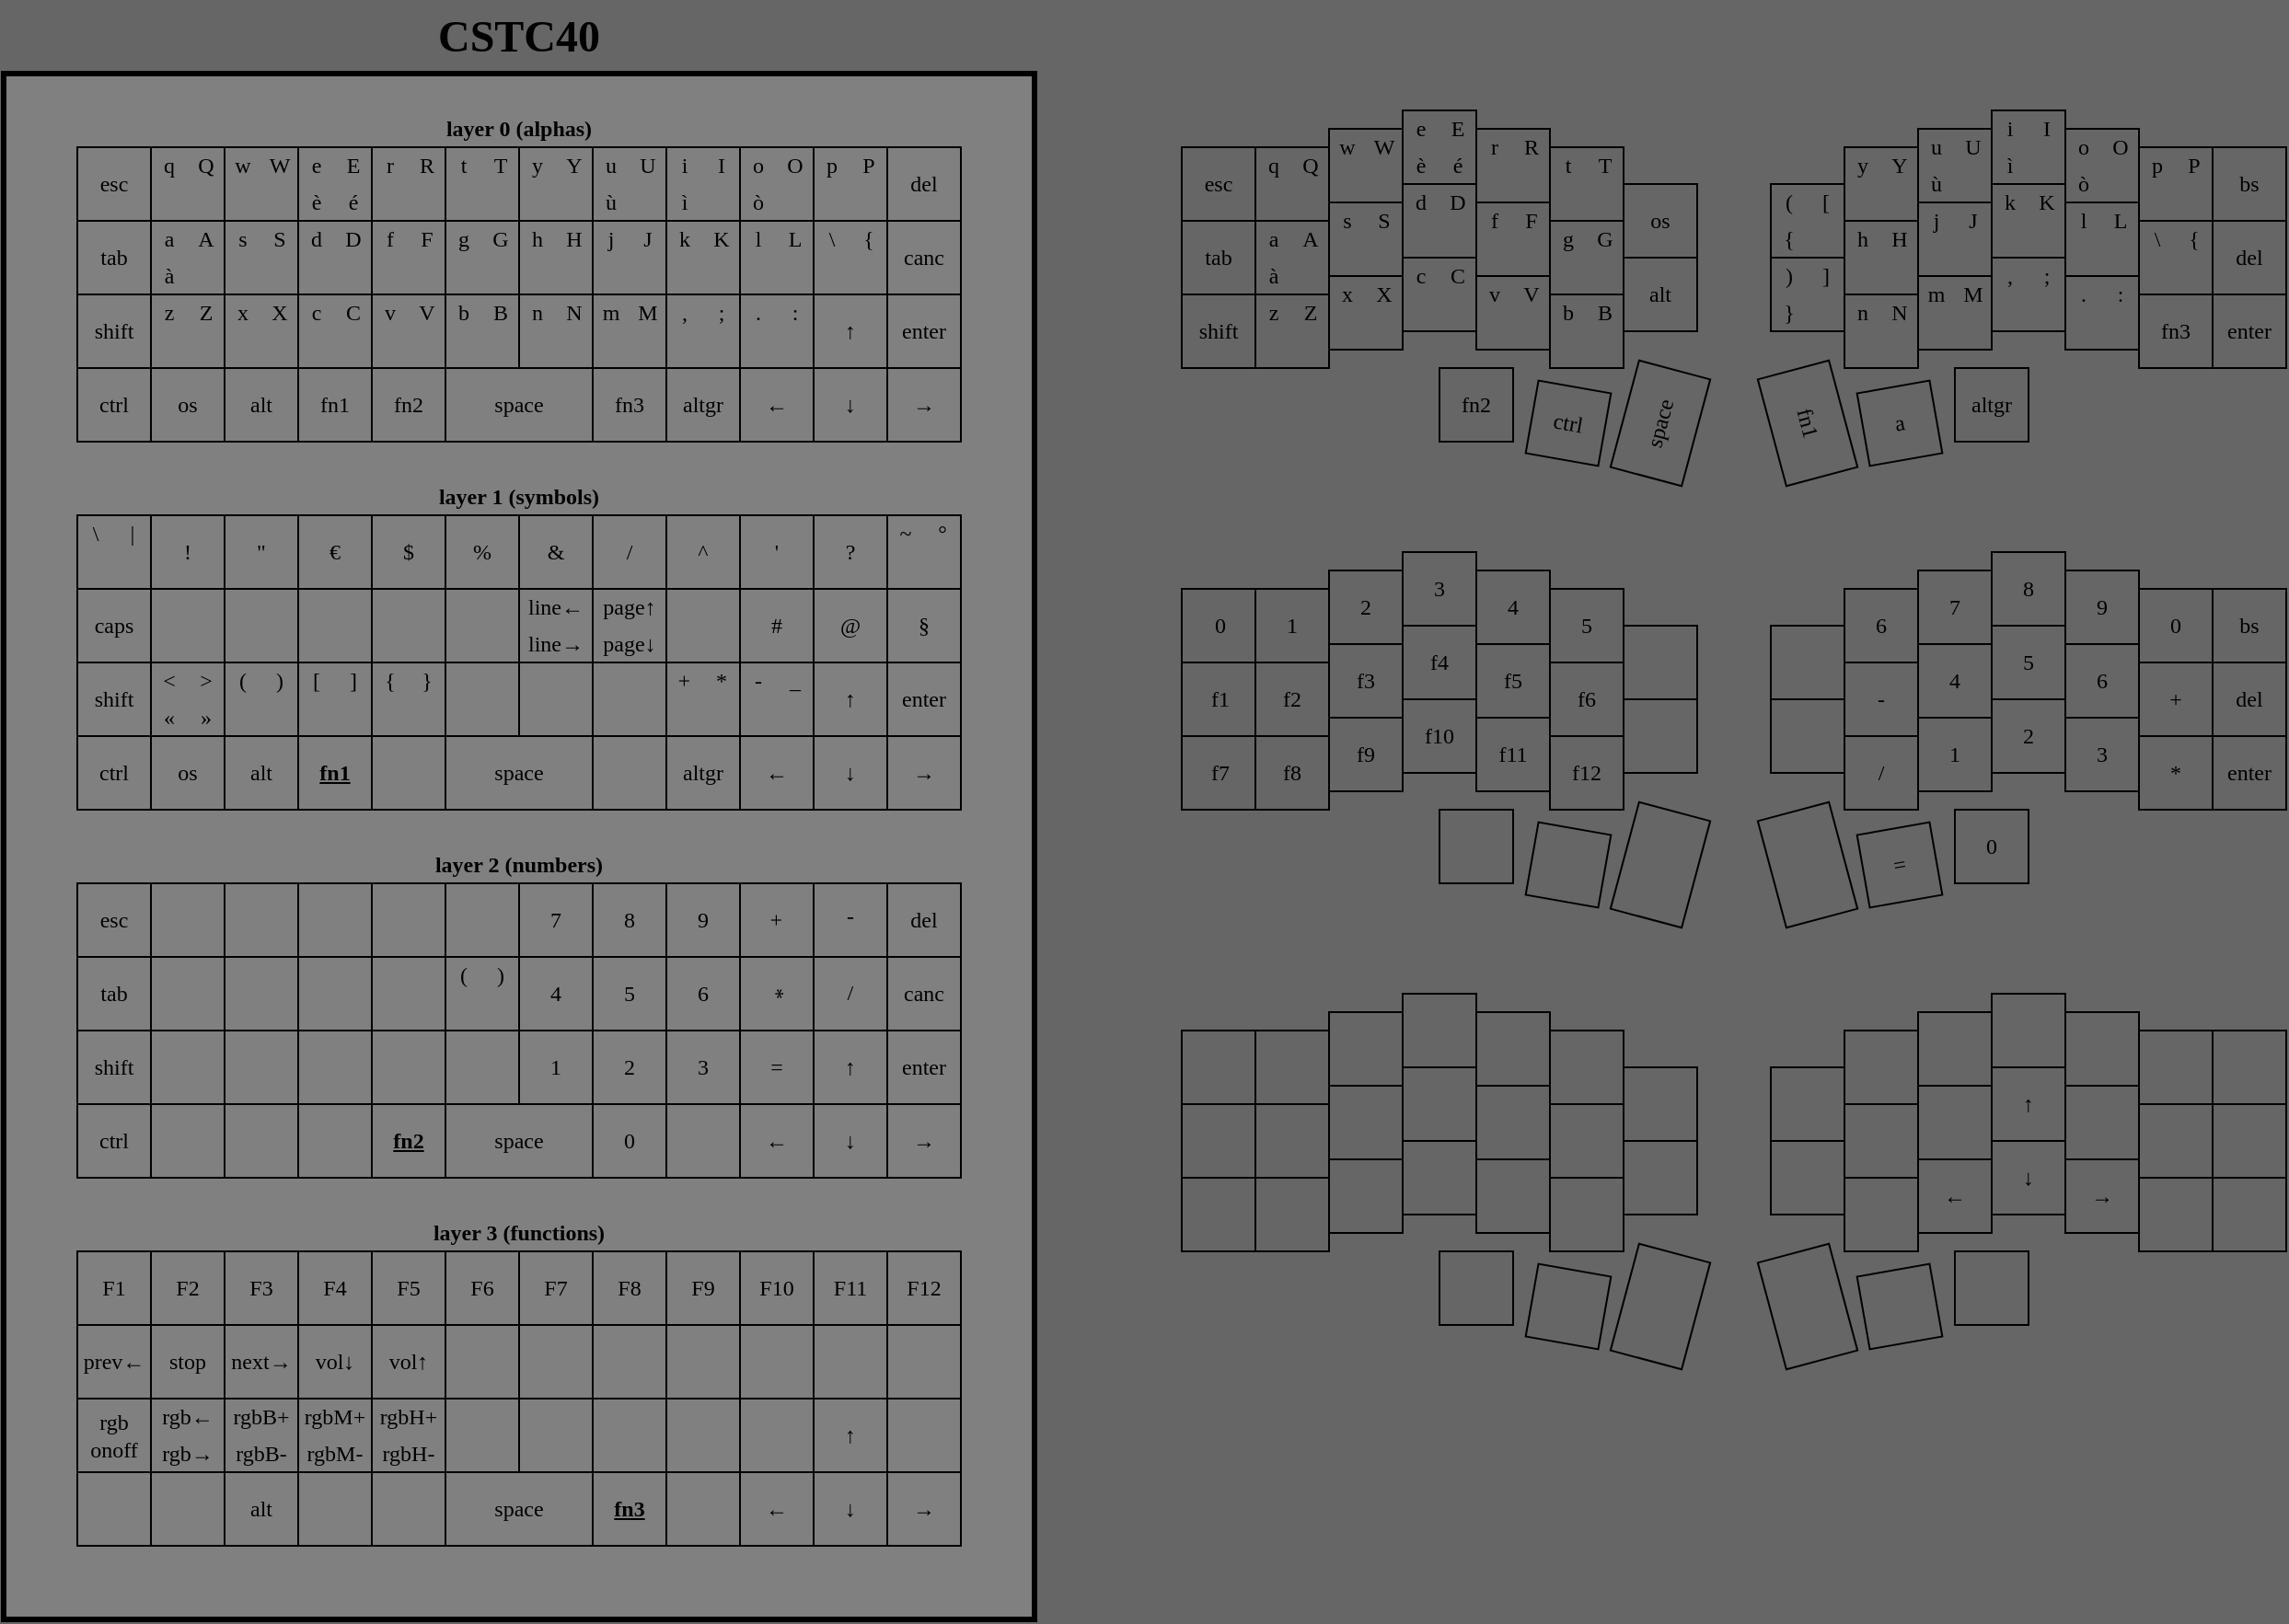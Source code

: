 <mxfile>
    <diagram id="TbKfJ7Vki0BNOf5y40k3" name="Page-1">
        <mxGraphModel dx="1402" dy="913" grid="1" gridSize="10" guides="1" tooltips="1" connect="1" arrows="1" fold="1" page="0" pageScale="1" pageWidth="850" pageHeight="1100" background="#666666" math="0" shadow="0">
            <root>
                <mxCell id="0"/>
                <mxCell id="1" parent="0"/>
                <mxCell id="3165" value="" style="rounded=0;whiteSpace=wrap;html=1;fillColor=#808080;strokeWidth=3;strokeColor=#000000;" vertex="1" parent="1">
                    <mxGeometry x="40" y="120" width="560" height="840" as="geometry"/>
                </mxCell>
                <mxCell id="62" value="&lt;font color=&quot;#000000&quot; face=&quot;Cascadia Code&quot;&gt;&lt;span&gt;layer 0 (alphas)&lt;/span&gt;&lt;/font&gt;" style="text;html=1;strokeColor=none;fillColor=none;align=center;verticalAlign=middle;whiteSpace=wrap;rounded=0;strokeWidth=1;fontStyle=1" parent="1" vertex="1">
                    <mxGeometry x="80" y="140" width="480" height="20" as="geometry"/>
                </mxCell>
                <mxCell id="271" value="" style="group" parent="1" vertex="1" connectable="0">
                    <mxGeometry x="280" y="280" width="80" height="40" as="geometry"/>
                </mxCell>
                <mxCell id="30" value="" style="rounded=0;whiteSpace=wrap;html=1;strokeColor=#000000;strokeWidth=1;fillColor=none;" parent="271" vertex="1">
                    <mxGeometry width="80" height="40" as="geometry"/>
                </mxCell>
                <mxCell id="264" value="space" style="text;html=1;strokeColor=none;fillColor=none;align=center;verticalAlign=middle;whiteSpace=wrap;rounded=0;strokeWidth=1;fontFamily=Cascadia Code;fontColor=#000000;" parent="271" vertex="1">
                    <mxGeometry x="10" y="10" width="60" height="20" as="geometry"/>
                </mxCell>
                <mxCell id="290" value="" style="group" parent="1" vertex="1" connectable="0">
                    <mxGeometry x="120" y="160" width="40" height="40" as="geometry"/>
                </mxCell>
                <mxCell id="291" value="" style="rounded=0;whiteSpace=wrap;html=1;strokeColor=#000000;strokeWidth=1;fillColor=none;" parent="290" vertex="1">
                    <mxGeometry width="40" height="40" as="geometry"/>
                </mxCell>
                <mxCell id="293" value="Q" style="text;html=1;strokeColor=none;fillColor=none;align=center;verticalAlign=middle;whiteSpace=wrap;rounded=0;strokeWidth=1;fontFamily=Cascadia Code;fontColor=#000000;" parent="290" vertex="1">
                    <mxGeometry x="20" width="20" height="20" as="geometry"/>
                </mxCell>
                <mxCell id="295" value="q" style="text;html=1;strokeColor=none;fillColor=none;align=center;verticalAlign=middle;whiteSpace=wrap;rounded=0;strokeWidth=1;fontFamily=Cascadia Code;fontColor=#000000;" parent="290" vertex="1">
                    <mxGeometry width="20" height="20" as="geometry"/>
                </mxCell>
                <mxCell id="296" value="" style="group" parent="1" vertex="1" connectable="0">
                    <mxGeometry x="120" y="200" width="40" height="40" as="geometry"/>
                </mxCell>
                <mxCell id="297" value="" style="rounded=0;whiteSpace=wrap;html=1;strokeColor=#000000;strokeWidth=1;fillColor=none;" parent="296" vertex="1">
                    <mxGeometry width="40" height="40" as="geometry"/>
                </mxCell>
                <mxCell id="299" value="A" style="text;html=1;strokeColor=none;fillColor=none;align=center;verticalAlign=middle;whiteSpace=wrap;rounded=0;strokeWidth=1;fontFamily=Cascadia Code;fontColor=#000000;" parent="296" vertex="1">
                    <mxGeometry x="20" width="20" height="20" as="geometry"/>
                </mxCell>
                <mxCell id="301" value="a" style="text;html=1;strokeColor=none;fillColor=none;align=center;verticalAlign=middle;whiteSpace=wrap;rounded=0;strokeWidth=1;fontFamily=Cascadia Code;fontColor=#000000;" parent="296" vertex="1">
                    <mxGeometry width="20" height="20" as="geometry"/>
                </mxCell>
                <mxCell id="1825" value="à" style="text;html=1;strokeColor=none;fillColor=none;align=center;verticalAlign=middle;whiteSpace=wrap;rounded=0;strokeWidth=1;fontFamily=Cascadia Code;fontColor=#000000;" parent="296" vertex="1">
                    <mxGeometry y="20" width="20" height="20" as="geometry"/>
                </mxCell>
                <mxCell id="314" value="" style="group" parent="1" vertex="1" connectable="0">
                    <mxGeometry x="160" y="160" width="40" height="80" as="geometry"/>
                </mxCell>
                <mxCell id="315" value="" style="rounded=0;whiteSpace=wrap;html=1;strokeColor=#000000;strokeWidth=1;fillColor=none;" parent="314" vertex="1">
                    <mxGeometry width="40" height="40" as="geometry"/>
                </mxCell>
                <mxCell id="317" value="W" style="text;html=1;strokeColor=none;fillColor=none;align=center;verticalAlign=middle;whiteSpace=wrap;rounded=0;strokeWidth=1;fontFamily=Cascadia Code;fontColor=#000000;" parent="314" vertex="1">
                    <mxGeometry x="20" width="20" height="20" as="geometry"/>
                </mxCell>
                <mxCell id="319" value="w" style="text;html=1;strokeColor=none;fillColor=none;align=center;verticalAlign=middle;whiteSpace=wrap;rounded=0;strokeWidth=1;fontFamily=Cascadia Code;fontColor=#000000;" parent="314" vertex="1">
                    <mxGeometry width="20" height="20" as="geometry"/>
                </mxCell>
                <mxCell id="320" value="" style="group" parent="314" vertex="1" connectable="0">
                    <mxGeometry y="40" width="40" height="40" as="geometry"/>
                </mxCell>
                <mxCell id="321" value="" style="rounded=0;whiteSpace=wrap;html=1;strokeColor=#000000;strokeWidth=1;fillColor=none;" parent="320" vertex="1">
                    <mxGeometry width="40" height="40" as="geometry"/>
                </mxCell>
                <mxCell id="323" value="S" style="text;html=1;strokeColor=none;fillColor=none;align=center;verticalAlign=middle;whiteSpace=wrap;rounded=0;strokeWidth=1;fontFamily=Cascadia Code;fontColor=#000000;" parent="320" vertex="1">
                    <mxGeometry x="20" width="20" height="20" as="geometry"/>
                </mxCell>
                <mxCell id="325" value="s" style="text;html=1;strokeColor=none;fillColor=none;align=center;verticalAlign=middle;whiteSpace=wrap;rounded=0;strokeWidth=1;fontFamily=Cascadia Code;fontColor=#000000;" parent="320" vertex="1">
                    <mxGeometry width="20" height="20" as="geometry"/>
                </mxCell>
                <mxCell id="338" value="" style="group" parent="1" vertex="1" connectable="0">
                    <mxGeometry x="200" y="160" width="40" height="40" as="geometry"/>
                </mxCell>
                <mxCell id="339" value="" style="rounded=0;whiteSpace=wrap;html=1;strokeColor=#000000;strokeWidth=1;fillColor=none;" parent="338" vertex="1">
                    <mxGeometry width="40" height="40" as="geometry"/>
                </mxCell>
                <mxCell id="340" value="è" style="text;html=1;strokeColor=none;fillColor=none;align=center;verticalAlign=middle;whiteSpace=wrap;rounded=0;strokeWidth=1;fontFamily=Cascadia Code;fontColor=#000000;rotation=0;" parent="338" vertex="1">
                    <mxGeometry y="20" width="20" height="20" as="geometry"/>
                </mxCell>
                <mxCell id="341" value="E" style="text;html=1;strokeColor=none;fillColor=none;align=center;verticalAlign=middle;whiteSpace=wrap;rounded=0;strokeWidth=1;fontFamily=Cascadia Code;fontColor=#000000;" parent="338" vertex="1">
                    <mxGeometry x="20" width="20" height="20" as="geometry"/>
                </mxCell>
                <mxCell id="342" value="é" style="text;html=1;strokeColor=none;fillColor=none;align=center;verticalAlign=middle;whiteSpace=wrap;rounded=0;strokeWidth=1;fontFamily=Cascadia Code;fontColor=#000000;" parent="338" vertex="1">
                    <mxGeometry x="20" y="20" width="20" height="20" as="geometry"/>
                </mxCell>
                <mxCell id="343" value="e" style="text;html=1;strokeColor=none;fillColor=none;align=center;verticalAlign=middle;whiteSpace=wrap;rounded=0;strokeWidth=1;fontFamily=Cascadia Code;fontColor=#000000;" parent="338" vertex="1">
                    <mxGeometry width="20" height="20" as="geometry"/>
                </mxCell>
                <mxCell id="344" value="" style="group" parent="1" vertex="1" connectable="0">
                    <mxGeometry x="200" y="200" width="40" height="40" as="geometry"/>
                </mxCell>
                <mxCell id="345" value="" style="rounded=0;whiteSpace=wrap;html=1;strokeColor=#000000;strokeWidth=1;fillColor=none;" parent="344" vertex="1">
                    <mxGeometry width="40" height="40" as="geometry"/>
                </mxCell>
                <mxCell id="347" value="D" style="text;html=1;strokeColor=none;fillColor=none;align=center;verticalAlign=middle;whiteSpace=wrap;rounded=0;strokeWidth=1;fontFamily=Cascadia Code;fontColor=#000000;" parent="344" vertex="1">
                    <mxGeometry x="20" width="20" height="20" as="geometry"/>
                </mxCell>
                <mxCell id="349" value="d" style="text;html=1;strokeColor=none;fillColor=none;align=center;verticalAlign=middle;whiteSpace=wrap;rounded=0;strokeWidth=1;fontFamily=Cascadia Code;fontColor=#000000;" parent="344" vertex="1">
                    <mxGeometry width="20" height="20" as="geometry"/>
                </mxCell>
                <mxCell id="651" value="" style="group" parent="1" vertex="1" connectable="0">
                    <mxGeometry x="360" y="160" width="40" height="40" as="geometry"/>
                </mxCell>
                <mxCell id="652" value="" style="rounded=0;whiteSpace=wrap;html=1;strokeColor=#000000;strokeWidth=1;fillColor=none;" parent="651" vertex="1">
                    <mxGeometry width="40" height="40" as="geometry"/>
                </mxCell>
                <mxCell id="654" value="U" style="text;html=1;strokeColor=none;fillColor=none;align=center;verticalAlign=middle;whiteSpace=wrap;rounded=0;strokeWidth=1;fontFamily=Cascadia Code;fontColor=#000000;" parent="651" vertex="1">
                    <mxGeometry x="20" width="20" height="20" as="geometry"/>
                </mxCell>
                <mxCell id="656" value="u" style="text;html=1;strokeColor=none;fillColor=none;align=center;verticalAlign=middle;whiteSpace=wrap;rounded=0;strokeWidth=1;fontFamily=Cascadia Code;fontColor=#000000;" parent="651" vertex="1">
                    <mxGeometry width="20" height="20" as="geometry"/>
                </mxCell>
                <mxCell id="1531" value="ù" style="text;html=1;strokeColor=none;fillColor=none;align=center;verticalAlign=middle;whiteSpace=wrap;rounded=0;strokeWidth=1;fontFamily=Cascadia Code;fontColor=#000000;rotation=0;" parent="651" vertex="1">
                    <mxGeometry y="20" width="20" height="20" as="geometry"/>
                </mxCell>
                <mxCell id="657" value="" style="group" parent="1" vertex="1" connectable="0">
                    <mxGeometry x="360" y="200" width="40" height="40" as="geometry"/>
                </mxCell>
                <mxCell id="658" value="" style="rounded=0;whiteSpace=wrap;html=1;strokeColor=#000000;strokeWidth=1;fillColor=none;" parent="657" vertex="1">
                    <mxGeometry width="40" height="40" as="geometry"/>
                </mxCell>
                <mxCell id="660" value="J" style="text;html=1;strokeColor=none;fillColor=none;align=center;verticalAlign=middle;whiteSpace=wrap;rounded=0;strokeWidth=1;fontFamily=Cascadia Code;fontColor=#000000;" parent="657" vertex="1">
                    <mxGeometry x="20" width="20" height="20" as="geometry"/>
                </mxCell>
                <mxCell id="662" value="j" style="text;html=1;strokeColor=none;fillColor=none;align=center;verticalAlign=middle;whiteSpace=wrap;rounded=0;strokeWidth=1;fontFamily=Cascadia Code;fontColor=#000000;" parent="657" vertex="1">
                    <mxGeometry width="20" height="20" as="geometry"/>
                </mxCell>
                <mxCell id="675" value="" style="group" parent="1" vertex="1" connectable="0">
                    <mxGeometry x="400" y="160" width="40" height="40" as="geometry"/>
                </mxCell>
                <mxCell id="676" value="" style="rounded=0;whiteSpace=wrap;html=1;strokeColor=#000000;strokeWidth=1;fillColor=none;" parent="675" vertex="1">
                    <mxGeometry width="40" height="40" as="geometry"/>
                </mxCell>
                <mxCell id="678" value="I" style="text;html=1;strokeColor=none;fillColor=none;align=center;verticalAlign=middle;whiteSpace=wrap;rounded=0;strokeWidth=1;fontFamily=Cascadia Code;fontColor=#000000;" parent="675" vertex="1">
                    <mxGeometry x="20" width="20" height="20" as="geometry"/>
                </mxCell>
                <mxCell id="680" value="i" style="text;html=1;strokeColor=none;fillColor=none;align=center;verticalAlign=middle;whiteSpace=wrap;rounded=0;strokeWidth=1;fontFamily=Cascadia Code;fontColor=#000000;" parent="675" vertex="1">
                    <mxGeometry width="20" height="20" as="geometry"/>
                </mxCell>
                <mxCell id="1529" value="ì" style="text;html=1;strokeColor=none;fillColor=none;align=center;verticalAlign=middle;whiteSpace=wrap;rounded=0;strokeWidth=1;fontFamily=Cascadia Code;fontColor=#000000;rotation=0;" parent="675" vertex="1">
                    <mxGeometry y="20" width="20" height="20" as="geometry"/>
                </mxCell>
                <mxCell id="681" value="" style="group" parent="1" vertex="1" connectable="0">
                    <mxGeometry x="400" y="200" width="40" height="40" as="geometry"/>
                </mxCell>
                <mxCell id="682" value="" style="rounded=0;whiteSpace=wrap;html=1;strokeColor=#000000;strokeWidth=1;fillColor=none;" parent="681" vertex="1">
                    <mxGeometry width="40" height="40" as="geometry"/>
                </mxCell>
                <mxCell id="684" value="K" style="text;html=1;strokeColor=none;fillColor=none;align=center;verticalAlign=middle;whiteSpace=wrap;rounded=0;strokeWidth=1;fontFamily=Cascadia Code;fontColor=#000000;" parent="681" vertex="1">
                    <mxGeometry x="20" width="20" height="20" as="geometry"/>
                </mxCell>
                <mxCell id="686" value="k" style="text;html=1;strokeColor=none;fillColor=none;align=center;verticalAlign=middle;whiteSpace=wrap;rounded=0;strokeWidth=1;fontFamily=Cascadia Code;fontColor=#000000;" parent="681" vertex="1">
                    <mxGeometry width="20" height="20" as="geometry"/>
                </mxCell>
                <mxCell id="699" value="" style="group" parent="1" vertex="1" connectable="0">
                    <mxGeometry x="440" y="160" width="40" height="40" as="geometry"/>
                </mxCell>
                <mxCell id="700" value="" style="rounded=0;whiteSpace=wrap;html=1;strokeColor=#000000;strokeWidth=1;fillColor=none;" parent="699" vertex="1">
                    <mxGeometry width="40" height="40" as="geometry"/>
                </mxCell>
                <mxCell id="702" value="O" style="text;html=1;strokeColor=none;fillColor=none;align=center;verticalAlign=middle;whiteSpace=wrap;rounded=0;strokeWidth=1;fontFamily=Cascadia Code;fontColor=#000000;" parent="699" vertex="1">
                    <mxGeometry x="20" width="20" height="20" as="geometry"/>
                </mxCell>
                <mxCell id="704" value="o" style="text;html=1;strokeColor=none;fillColor=none;align=center;verticalAlign=middle;whiteSpace=wrap;rounded=0;strokeWidth=1;fontFamily=Cascadia Code;fontColor=#000000;rotation=0;" parent="699" vertex="1">
                    <mxGeometry width="20" height="20" as="geometry"/>
                </mxCell>
                <mxCell id="1530" value="ò" style="text;html=1;strokeColor=none;fillColor=none;align=center;verticalAlign=middle;whiteSpace=wrap;rounded=0;strokeWidth=1;fontFamily=Cascadia Code;fontColor=#000000;rotation=0;" parent="699" vertex="1">
                    <mxGeometry y="20" width="20" height="20" as="geometry"/>
                </mxCell>
                <mxCell id="705" value="" style="group" parent="1" vertex="1" connectable="0">
                    <mxGeometry x="440" y="200" width="40" height="40" as="geometry"/>
                </mxCell>
                <mxCell id="706" value="" style="rounded=0;whiteSpace=wrap;html=1;strokeColor=#000000;strokeWidth=1;fillColor=none;" parent="705" vertex="1">
                    <mxGeometry width="40" height="40" as="geometry"/>
                </mxCell>
                <mxCell id="708" value="L" style="text;html=1;strokeColor=none;fillColor=none;align=center;verticalAlign=middle;whiteSpace=wrap;rounded=0;strokeWidth=1;fontFamily=Cascadia Code;fontColor=#000000;" parent="705" vertex="1">
                    <mxGeometry x="20" width="20" height="20" as="geometry"/>
                </mxCell>
                <mxCell id="710" value="l" style="text;html=1;strokeColor=none;fillColor=none;align=center;verticalAlign=middle;whiteSpace=wrap;rounded=0;strokeWidth=1;fontFamily=Cascadia Code;fontColor=#000000;" parent="705" vertex="1">
                    <mxGeometry width="20" height="20" as="geometry"/>
                </mxCell>
                <mxCell id="723" value="" style="group" parent="1" vertex="1" connectable="0">
                    <mxGeometry x="480" y="160" width="40" height="40" as="geometry"/>
                </mxCell>
                <mxCell id="724" value="" style="rounded=0;whiteSpace=wrap;html=1;strokeColor=#000000;strokeWidth=1;fillColor=none;" parent="723" vertex="1">
                    <mxGeometry width="40" height="40" as="geometry"/>
                </mxCell>
                <mxCell id="726" value="P" style="text;html=1;strokeColor=none;fillColor=none;align=center;verticalAlign=middle;whiteSpace=wrap;rounded=0;strokeWidth=1;fontFamily=Cascadia Code;fontColor=#000000;" parent="723" vertex="1">
                    <mxGeometry x="20" width="20" height="20" as="geometry"/>
                </mxCell>
                <mxCell id="728" value="p" style="text;html=1;strokeColor=none;fillColor=none;align=center;verticalAlign=middle;whiteSpace=wrap;rounded=0;strokeWidth=1;fontFamily=Cascadia Code;fontColor=#000000;" parent="723" vertex="1">
                    <mxGeometry width="20" height="20" as="geometry"/>
                </mxCell>
                <mxCell id="747" value="" style="group" parent="1" vertex="1" connectable="0">
                    <mxGeometry x="240" y="160" width="40" height="40" as="geometry"/>
                </mxCell>
                <mxCell id="748" value="" style="rounded=0;whiteSpace=wrap;html=1;strokeColor=#000000;strokeWidth=1;fillColor=none;" parent="747" vertex="1">
                    <mxGeometry width="40" height="40" as="geometry"/>
                </mxCell>
                <mxCell id="750" value="R" style="text;html=1;strokeColor=none;fillColor=none;align=center;verticalAlign=middle;whiteSpace=wrap;rounded=0;strokeWidth=1;fontFamily=Cascadia Code;fontColor=#000000;" parent="747" vertex="1">
                    <mxGeometry x="20" width="20" height="20" as="geometry"/>
                </mxCell>
                <mxCell id="752" value="r" style="text;html=1;strokeColor=none;fillColor=none;align=center;verticalAlign=middle;whiteSpace=wrap;rounded=0;strokeWidth=1;fontFamily=Cascadia Code;fontColor=#000000;" parent="747" vertex="1">
                    <mxGeometry width="20" height="20" as="geometry"/>
                </mxCell>
                <mxCell id="753" value="" style="group" parent="1" vertex="1" connectable="0">
                    <mxGeometry x="240" y="200" width="40" height="40" as="geometry"/>
                </mxCell>
                <mxCell id="754" value="" style="rounded=0;whiteSpace=wrap;html=1;strokeColor=#000000;strokeWidth=1;fillColor=none;" parent="753" vertex="1">
                    <mxGeometry width="40" height="40" as="geometry"/>
                </mxCell>
                <mxCell id="756" value="F" style="text;html=1;strokeColor=none;fillColor=none;align=center;verticalAlign=middle;whiteSpace=wrap;rounded=0;strokeWidth=1;fontFamily=Cascadia Code;fontColor=#000000;" parent="753" vertex="1">
                    <mxGeometry x="20" width="20" height="20" as="geometry"/>
                </mxCell>
                <mxCell id="758" value="f" style="text;html=1;strokeColor=none;fillColor=none;align=center;verticalAlign=middle;whiteSpace=wrap;rounded=0;strokeWidth=1;fontFamily=Cascadia Code;fontColor=#000000;" parent="753" vertex="1">
                    <mxGeometry width="20" height="20" as="geometry"/>
                </mxCell>
                <mxCell id="796" value="" style="group" parent="1" vertex="1" connectable="0">
                    <mxGeometry x="520" y="160" width="40" height="40" as="geometry"/>
                </mxCell>
                <mxCell id="797" value="" style="rounded=0;whiteSpace=wrap;html=1;strokeColor=#000000;strokeWidth=1;fillColor=none;" parent="796" vertex="1">
                    <mxGeometry width="40" height="40" as="geometry"/>
                </mxCell>
                <mxCell id="798" value="del" style="text;html=1;strokeColor=none;fillColor=none;align=center;verticalAlign=middle;whiteSpace=wrap;rounded=0;strokeWidth=1;fontFamily=Cascadia Code;fontColor=#000000;" parent="796" vertex="1">
                    <mxGeometry x="10" y="10" width="20" height="20" as="geometry"/>
                </mxCell>
                <mxCell id="820" value="" style="group" parent="1" vertex="1" connectable="0">
                    <mxGeometry x="280" y="160" width="40" height="40" as="geometry"/>
                </mxCell>
                <mxCell id="821" value="" style="rounded=0;whiteSpace=wrap;html=1;strokeColor=#000000;strokeWidth=1;fillColor=none;" parent="820" vertex="1">
                    <mxGeometry width="40" height="40" as="geometry"/>
                </mxCell>
                <mxCell id="823" value="T" style="text;html=1;strokeColor=none;fillColor=none;align=center;verticalAlign=middle;whiteSpace=wrap;rounded=0;strokeWidth=1;fontFamily=Cascadia Code;fontColor=#000000;" parent="820" vertex="1">
                    <mxGeometry x="20" width="20" height="20" as="geometry"/>
                </mxCell>
                <mxCell id="825" value="t" style="text;html=1;strokeColor=none;fillColor=none;align=center;verticalAlign=middle;whiteSpace=wrap;rounded=0;strokeWidth=1;fontFamily=Cascadia Code;fontColor=#000000;" parent="820" vertex="1">
                    <mxGeometry width="20" height="20" as="geometry"/>
                </mxCell>
                <mxCell id="826" value="" style="group" parent="1" vertex="1" connectable="0">
                    <mxGeometry x="280" y="200" width="40" height="40" as="geometry"/>
                </mxCell>
                <mxCell id="827" value="" style="rounded=0;whiteSpace=wrap;html=1;strokeColor=#000000;strokeWidth=1;fillColor=none;" parent="826" vertex="1">
                    <mxGeometry width="40" height="40" as="geometry"/>
                </mxCell>
                <mxCell id="829" value="G" style="text;html=1;strokeColor=none;fillColor=none;align=center;verticalAlign=middle;whiteSpace=wrap;rounded=0;strokeWidth=1;fontFamily=Cascadia Code;fontColor=#000000;" parent="826" vertex="1">
                    <mxGeometry x="20" width="20" height="20" as="geometry"/>
                </mxCell>
                <mxCell id="831" value="g" style="text;html=1;strokeColor=none;fillColor=none;align=center;verticalAlign=middle;whiteSpace=wrap;rounded=0;strokeWidth=1;fontFamily=Cascadia Code;fontColor=#000000;" parent="826" vertex="1">
                    <mxGeometry width="20" height="20" as="geometry"/>
                </mxCell>
                <mxCell id="838" value="" style="group" parent="1" vertex="1" connectable="0">
                    <mxGeometry x="320" y="160" width="40" height="40" as="geometry"/>
                </mxCell>
                <mxCell id="839" value="" style="rounded=0;whiteSpace=wrap;html=1;strokeColor=#000000;strokeWidth=1;fillColor=none;" parent="838" vertex="1">
                    <mxGeometry width="40" height="40" as="geometry"/>
                </mxCell>
                <mxCell id="841" value="Y" style="text;html=1;strokeColor=none;fillColor=none;align=center;verticalAlign=middle;whiteSpace=wrap;rounded=0;strokeWidth=1;fontFamily=Cascadia Code;fontColor=#000000;" parent="838" vertex="1">
                    <mxGeometry x="20" width="20" height="20" as="geometry"/>
                </mxCell>
                <mxCell id="843" value="y" style="text;html=1;strokeColor=none;fillColor=none;align=center;verticalAlign=middle;whiteSpace=wrap;rounded=0;strokeWidth=1;fontFamily=Cascadia Code;fontColor=#000000;" parent="838" vertex="1">
                    <mxGeometry width="20" height="20" as="geometry"/>
                </mxCell>
                <mxCell id="844" value="" style="group" parent="1" vertex="1" connectable="0">
                    <mxGeometry x="320" y="200" width="40" height="40" as="geometry"/>
                </mxCell>
                <mxCell id="845" value="" style="rounded=0;whiteSpace=wrap;html=1;strokeColor=#000000;strokeWidth=1;fillColor=none;" parent="844" vertex="1">
                    <mxGeometry width="40" height="40" as="geometry"/>
                </mxCell>
                <mxCell id="847" value="H" style="text;html=1;strokeColor=none;fillColor=none;align=center;verticalAlign=middle;whiteSpace=wrap;rounded=0;strokeWidth=1;fontFamily=Cascadia Code;fontColor=#000000;" parent="844" vertex="1">
                    <mxGeometry x="20" width="20" height="20" as="geometry"/>
                </mxCell>
                <mxCell id="849" value="h" style="text;html=1;strokeColor=none;fillColor=none;align=center;verticalAlign=middle;whiteSpace=wrap;rounded=0;strokeWidth=1;fontFamily=Cascadia Code;fontColor=#000000;" parent="844" vertex="1">
                    <mxGeometry width="20" height="20" as="geometry"/>
                </mxCell>
                <mxCell id="876" value="" style="group" parent="1" vertex="1" connectable="0">
                    <mxGeometry x="80" y="240" width="40" height="40" as="geometry"/>
                </mxCell>
                <mxCell id="874" value="" style="rounded=0;whiteSpace=wrap;html=1;strokeColor=#000000;strokeWidth=1;fillColor=none;" parent="876" vertex="1">
                    <mxGeometry width="40" height="40" as="geometry"/>
                </mxCell>
                <mxCell id="875" value="shift" style="text;html=1;strokeColor=none;fillColor=none;align=center;verticalAlign=middle;whiteSpace=wrap;rounded=0;strokeWidth=1;fontFamily=Cascadia Code;fontColor=#000000;" parent="876" vertex="1">
                    <mxGeometry x="10" y="10" width="20" height="20" as="geometry"/>
                </mxCell>
                <mxCell id="881" value="" style="group" parent="1" vertex="1" connectable="0">
                    <mxGeometry x="120" y="280" width="40" height="40" as="geometry"/>
                </mxCell>
                <mxCell id="882" value="" style="rounded=0;whiteSpace=wrap;html=1;strokeColor=#000000;strokeWidth=1;fillColor=none;" parent="881" vertex="1">
                    <mxGeometry width="40" height="40" as="geometry"/>
                </mxCell>
                <mxCell id="883" value="os" style="text;html=1;strokeColor=none;fillColor=none;align=center;verticalAlign=middle;whiteSpace=wrap;rounded=0;strokeWidth=1;fontFamily=Cascadia Code;fontColor=#000000;" parent="881" vertex="1">
                    <mxGeometry x="10" y="10" width="20" height="20" as="geometry"/>
                </mxCell>
                <mxCell id="885" value="" style="group" parent="1" vertex="1" connectable="0">
                    <mxGeometry x="160" y="280" width="40" height="40" as="geometry"/>
                </mxCell>
                <mxCell id="886" value="" style="rounded=0;whiteSpace=wrap;html=1;strokeColor=#000000;strokeWidth=1;fillColor=none;" parent="885" vertex="1">
                    <mxGeometry width="40" height="40" as="geometry"/>
                </mxCell>
                <mxCell id="887" value="alt" style="text;html=1;strokeColor=none;fillColor=none;align=center;verticalAlign=middle;whiteSpace=wrap;rounded=0;strokeWidth=1;fontFamily=Cascadia Code;fontColor=#000000;" parent="885" vertex="1">
                    <mxGeometry x="10" y="10" width="20" height="20" as="geometry"/>
                </mxCell>
                <mxCell id="888" value="" style="group" parent="1" vertex="1" connectable="0">
                    <mxGeometry x="200" y="280" width="40" height="40" as="geometry"/>
                </mxCell>
                <mxCell id="889" value="" style="rounded=0;whiteSpace=wrap;html=1;strokeColor=#000000;strokeWidth=1;fillColor=none;" parent="888" vertex="1">
                    <mxGeometry width="40" height="40" as="geometry"/>
                </mxCell>
                <mxCell id="890" value="fn1" style="text;html=1;strokeColor=none;fillColor=none;align=center;verticalAlign=middle;whiteSpace=wrap;rounded=0;strokeWidth=1;fontFamily=Cascadia Code;fontColor=#000000;" parent="888" vertex="1">
                    <mxGeometry x="10" y="10" width="20" height="20" as="geometry"/>
                </mxCell>
                <mxCell id="894" value="" style="group" parent="1" vertex="1" connectable="0">
                    <mxGeometry x="240" y="280" width="40" height="40" as="geometry"/>
                </mxCell>
                <mxCell id="895" value="" style="rounded=0;whiteSpace=wrap;html=1;strokeColor=#000000;strokeWidth=1;fillColor=none;" parent="894" vertex="1">
                    <mxGeometry width="40" height="40" as="geometry"/>
                </mxCell>
                <mxCell id="896" value="fn2" style="text;html=1;strokeColor=none;fillColor=none;align=center;verticalAlign=middle;whiteSpace=wrap;rounded=0;strokeWidth=1;fontFamily=Cascadia Code;fontColor=#000000;" parent="894" vertex="1">
                    <mxGeometry x="10" y="10" width="20" height="20" as="geometry"/>
                </mxCell>
                <mxCell id="899" value="" style="group" parent="1" vertex="1" connectable="0">
                    <mxGeometry x="360" y="280" width="40" height="40" as="geometry"/>
                </mxCell>
                <mxCell id="900" value="" style="rounded=0;whiteSpace=wrap;html=1;strokeColor=#000000;strokeWidth=1;fillColor=none;" parent="899" vertex="1">
                    <mxGeometry width="40" height="40" as="geometry"/>
                </mxCell>
                <mxCell id="3036" value="fn3" style="text;html=1;strokeColor=none;fillColor=none;align=center;verticalAlign=middle;whiteSpace=wrap;rounded=0;strokeWidth=1;fontFamily=Cascadia Code;fontColor=#000000;" parent="899" vertex="1">
                    <mxGeometry x="10" y="10" width="20" height="20" as="geometry"/>
                </mxCell>
                <mxCell id="902" value="" style="group" parent="1" vertex="1" connectable="0">
                    <mxGeometry x="400" y="280" width="40" height="40" as="geometry"/>
                </mxCell>
                <mxCell id="903" value="" style="rounded=0;whiteSpace=wrap;html=1;strokeColor=#000000;strokeWidth=1;fillColor=none;" parent="902" vertex="1">
                    <mxGeometry width="40" height="40" as="geometry"/>
                </mxCell>
                <mxCell id="904" value="altgr" style="text;html=1;strokeColor=none;fillColor=none;align=center;verticalAlign=middle;whiteSpace=wrap;rounded=0;strokeWidth=1;fontFamily=Cascadia Code;fontColor=#000000;" parent="902" vertex="1">
                    <mxGeometry x="10" y="10" width="20" height="20" as="geometry"/>
                </mxCell>
                <mxCell id="905" value="" style="group" parent="1" vertex="1" connectable="0">
                    <mxGeometry x="440" y="280" width="40" height="40" as="geometry"/>
                </mxCell>
                <mxCell id="906" value="" style="rounded=0;whiteSpace=wrap;html=1;strokeColor=#000000;strokeWidth=1;fillColor=none;" parent="905" vertex="1">
                    <mxGeometry width="40" height="40" as="geometry"/>
                </mxCell>
                <mxCell id="907" value="←" style="text;html=1;strokeColor=none;fillColor=none;align=center;verticalAlign=middle;whiteSpace=wrap;rounded=0;strokeWidth=1;fontFamily=Cascadia Code;fontColor=#000000;" parent="905" vertex="1">
                    <mxGeometry x="10" y="10" width="20" height="20" as="geometry"/>
                </mxCell>
                <mxCell id="908" value="" style="group" parent="1" vertex="1" connectable="0">
                    <mxGeometry x="480" y="280" width="40" height="40" as="geometry"/>
                </mxCell>
                <mxCell id="909" value="" style="rounded=0;whiteSpace=wrap;html=1;strokeColor=#000000;strokeWidth=1;fillColor=none;" parent="908" vertex="1">
                    <mxGeometry width="40" height="40" as="geometry"/>
                </mxCell>
                <mxCell id="910" value="↓" style="text;html=1;strokeColor=none;fillColor=none;align=center;verticalAlign=middle;whiteSpace=wrap;rounded=0;strokeWidth=1;fontFamily=Cascadia Code;fontColor=#000000;" parent="908" vertex="1">
                    <mxGeometry x="10" y="10" width="20" height="20" as="geometry"/>
                </mxCell>
                <mxCell id="911" value="" style="group" parent="1" vertex="1" connectable="0">
                    <mxGeometry x="520" y="280" width="40" height="40" as="geometry"/>
                </mxCell>
                <mxCell id="912" value="" style="rounded=0;whiteSpace=wrap;html=1;strokeColor=#000000;strokeWidth=1;fillColor=none;" parent="911" vertex="1">
                    <mxGeometry width="40" height="40" as="geometry"/>
                </mxCell>
                <mxCell id="913" value="→" style="text;html=1;strokeColor=none;fillColor=none;align=center;verticalAlign=middle;whiteSpace=wrap;rounded=0;strokeWidth=1;fontFamily=Cascadia Code;fontColor=#000000;" parent="911" vertex="1">
                    <mxGeometry x="10" y="10" width="20" height="20" as="geometry"/>
                </mxCell>
                <mxCell id="917" value="" style="group" parent="1" vertex="1" connectable="0">
                    <mxGeometry x="520" y="240" width="40" height="40" as="geometry"/>
                </mxCell>
                <mxCell id="918" value="" style="rounded=0;whiteSpace=wrap;html=1;strokeColor=#000000;strokeWidth=1;fillColor=none;" parent="917" vertex="1">
                    <mxGeometry width="40" height="40" as="geometry"/>
                </mxCell>
                <mxCell id="919" value="enter" style="text;html=1;strokeColor=none;fillColor=none;align=center;verticalAlign=middle;whiteSpace=wrap;rounded=0;strokeWidth=1;fontFamily=Cascadia Code;fontColor=#000000;" parent="917" vertex="1">
                    <mxGeometry x="10" y="10" width="20" height="20" as="geometry"/>
                </mxCell>
                <mxCell id="922" value="" style="group" parent="1" vertex="1" connectable="0">
                    <mxGeometry x="480" y="240" width="40" height="40" as="geometry"/>
                </mxCell>
                <mxCell id="923" value="" style="rounded=0;whiteSpace=wrap;html=1;strokeColor=#000000;strokeWidth=1;fillColor=none;" parent="922" vertex="1">
                    <mxGeometry width="40" height="40" as="geometry"/>
                </mxCell>
                <mxCell id="924" value="↑" style="text;html=1;strokeColor=none;fillColor=none;align=center;verticalAlign=middle;whiteSpace=wrap;rounded=0;strokeWidth=1;fontFamily=Cascadia Code;fontColor=#000000;" parent="922" vertex="1">
                    <mxGeometry x="10" y="10" width="20" height="20" as="geometry"/>
                </mxCell>
                <mxCell id="935" value="" style="group" parent="1" vertex="1" connectable="0">
                    <mxGeometry x="160" y="240" width="40" height="40" as="geometry"/>
                </mxCell>
                <mxCell id="936" value="" style="rounded=0;whiteSpace=wrap;html=1;strokeColor=#000000;strokeWidth=1;fillColor=none;" parent="935" vertex="1">
                    <mxGeometry width="40" height="40" as="geometry"/>
                </mxCell>
                <mxCell id="937" value="X" style="text;html=1;strokeColor=none;fillColor=none;align=center;verticalAlign=middle;whiteSpace=wrap;rounded=0;strokeWidth=1;fontFamily=Cascadia Code;fontColor=#000000;" parent="935" vertex="1">
                    <mxGeometry x="20" width="20" height="20" as="geometry"/>
                </mxCell>
                <mxCell id="938" value="x" style="text;html=1;strokeColor=none;fillColor=none;align=center;verticalAlign=middle;whiteSpace=wrap;rounded=0;strokeWidth=1;fontFamily=Cascadia Code;fontColor=#000000;" parent="935" vertex="1">
                    <mxGeometry width="20" height="20" as="geometry"/>
                </mxCell>
                <mxCell id="939" value="" style="group" parent="1" vertex="1" connectable="0">
                    <mxGeometry x="200" y="240" width="40" height="40" as="geometry"/>
                </mxCell>
                <mxCell id="940" value="" style="rounded=0;whiteSpace=wrap;html=1;strokeColor=#000000;strokeWidth=1;fillColor=none;" parent="939" vertex="1">
                    <mxGeometry width="40" height="40" as="geometry"/>
                </mxCell>
                <mxCell id="941" value="C" style="text;html=1;strokeColor=none;fillColor=none;align=center;verticalAlign=middle;whiteSpace=wrap;rounded=0;strokeWidth=1;fontFamily=Cascadia Code;fontColor=#000000;" parent="939" vertex="1">
                    <mxGeometry x="20" width="20" height="20" as="geometry"/>
                </mxCell>
                <mxCell id="942" value="c" style="text;html=1;strokeColor=none;fillColor=none;align=center;verticalAlign=middle;whiteSpace=wrap;rounded=0;strokeWidth=1;fontFamily=Cascadia Code;fontColor=#000000;" parent="939" vertex="1">
                    <mxGeometry width="20" height="20" as="geometry"/>
                </mxCell>
                <mxCell id="943" value="" style="group" parent="1" vertex="1" connectable="0">
                    <mxGeometry x="360" y="240" width="40" height="40" as="geometry"/>
                </mxCell>
                <mxCell id="944" value="" style="rounded=0;whiteSpace=wrap;html=1;strokeColor=#000000;strokeWidth=1;fillColor=none;" parent="943" vertex="1">
                    <mxGeometry width="40" height="40" as="geometry"/>
                </mxCell>
                <mxCell id="945" value="M" style="text;html=1;strokeColor=none;fillColor=none;align=center;verticalAlign=middle;whiteSpace=wrap;rounded=0;strokeWidth=1;fontFamily=Cascadia Code;fontColor=#000000;" parent="943" vertex="1">
                    <mxGeometry x="20" width="20" height="20" as="geometry"/>
                </mxCell>
                <mxCell id="946" value="m" style="text;html=1;strokeColor=none;fillColor=none;align=center;verticalAlign=middle;whiteSpace=wrap;rounded=0;strokeWidth=1;fontFamily=Cascadia Code;fontColor=#000000;" parent="943" vertex="1">
                    <mxGeometry width="20" height="20" as="geometry"/>
                </mxCell>
                <mxCell id="947" value="" style="group" parent="1" vertex="1" connectable="0">
                    <mxGeometry x="400" y="240" width="40" height="40" as="geometry"/>
                </mxCell>
                <mxCell id="948" value="" style="rounded=0;whiteSpace=wrap;html=1;strokeColor=#000000;strokeWidth=1;fillColor=none;" parent="947" vertex="1">
                    <mxGeometry width="40" height="40" as="geometry"/>
                </mxCell>
                <mxCell id="949" value=";" style="text;html=1;strokeColor=none;fillColor=none;align=center;verticalAlign=middle;whiteSpace=wrap;rounded=0;strokeWidth=1;fontFamily=Cascadia Code;fontColor=#000000;" parent="947" vertex="1">
                    <mxGeometry x="20" width="20" height="20" as="geometry"/>
                </mxCell>
                <mxCell id="950" value="," style="text;html=1;strokeColor=none;fillColor=none;align=center;verticalAlign=middle;whiteSpace=wrap;rounded=0;strokeWidth=1;fontFamily=Cascadia Code;fontColor=#000000;" parent="947" vertex="1">
                    <mxGeometry width="20" height="20" as="geometry"/>
                </mxCell>
                <mxCell id="951" value="" style="group" parent="1" vertex="1" connectable="0">
                    <mxGeometry x="440" y="240" width="40" height="40" as="geometry"/>
                </mxCell>
                <mxCell id="952" value="" style="rounded=0;whiteSpace=wrap;html=1;strokeColor=#000000;strokeWidth=1;fillColor=none;" parent="951" vertex="1">
                    <mxGeometry width="40" height="40" as="geometry"/>
                </mxCell>
                <mxCell id="953" value=":" style="text;html=1;strokeColor=none;fillColor=none;align=center;verticalAlign=middle;whiteSpace=wrap;rounded=0;strokeWidth=1;fontFamily=Cascadia Code;fontColor=#000000;" parent="951" vertex="1">
                    <mxGeometry x="20" width="20" height="20" as="geometry"/>
                </mxCell>
                <mxCell id="954" value="." style="text;html=1;strokeColor=none;fillColor=none;align=center;verticalAlign=middle;whiteSpace=wrap;rounded=0;strokeWidth=1;fontFamily=Cascadia Code;fontColor=#000000;" parent="951" vertex="1">
                    <mxGeometry width="20" height="20" as="geometry"/>
                </mxCell>
                <mxCell id="955" value="" style="group" parent="1" vertex="1" connectable="0">
                    <mxGeometry x="240" y="240" width="40" height="40" as="geometry"/>
                </mxCell>
                <mxCell id="956" value="" style="rounded=0;whiteSpace=wrap;html=1;strokeColor=#000000;strokeWidth=1;fillColor=none;" parent="955" vertex="1">
                    <mxGeometry width="40" height="40" as="geometry"/>
                </mxCell>
                <mxCell id="957" value="V" style="text;html=1;strokeColor=none;fillColor=none;align=center;verticalAlign=middle;whiteSpace=wrap;rounded=0;strokeWidth=1;fontFamily=Cascadia Code;fontColor=#000000;" parent="955" vertex="1">
                    <mxGeometry x="20" width="20" height="20" as="geometry"/>
                </mxCell>
                <mxCell id="958" value="v" style="text;html=1;strokeColor=none;fillColor=none;align=center;verticalAlign=middle;whiteSpace=wrap;rounded=0;strokeWidth=1;fontFamily=Cascadia Code;fontColor=#000000;" parent="955" vertex="1">
                    <mxGeometry width="20" height="20" as="geometry"/>
                </mxCell>
                <mxCell id="959" value="" style="group" parent="1" vertex="1" connectable="0">
                    <mxGeometry x="280" y="240" width="40" height="40" as="geometry"/>
                </mxCell>
                <mxCell id="960" value="" style="rounded=0;whiteSpace=wrap;html=1;strokeColor=#000000;strokeWidth=1;fillColor=none;" parent="959" vertex="1">
                    <mxGeometry width="40" height="40" as="geometry"/>
                </mxCell>
                <mxCell id="961" value="B" style="text;html=1;strokeColor=none;fillColor=none;align=center;verticalAlign=middle;whiteSpace=wrap;rounded=0;strokeWidth=1;fontFamily=Cascadia Code;fontColor=#000000;" parent="959" vertex="1">
                    <mxGeometry x="20" width="20" height="20" as="geometry"/>
                </mxCell>
                <mxCell id="962" value="b" style="text;html=1;strokeColor=none;fillColor=none;align=center;verticalAlign=middle;whiteSpace=wrap;rounded=0;strokeWidth=1;fontFamily=Cascadia Code;fontColor=#000000;" parent="959" vertex="1">
                    <mxGeometry width="20" height="20" as="geometry"/>
                </mxCell>
                <mxCell id="963" value="" style="group" parent="1" vertex="1" connectable="0">
                    <mxGeometry x="320" y="240" width="40" height="40" as="geometry"/>
                </mxCell>
                <mxCell id="964" value="" style="rounded=0;whiteSpace=wrap;html=1;strokeColor=#000000;strokeWidth=1;fillColor=none;" parent="963" vertex="1">
                    <mxGeometry width="40" height="40" as="geometry"/>
                </mxCell>
                <mxCell id="965" value="N" style="text;html=1;strokeColor=none;fillColor=none;align=center;verticalAlign=middle;whiteSpace=wrap;rounded=0;strokeWidth=1;fontFamily=Cascadia Code;fontColor=#000000;" parent="963" vertex="1">
                    <mxGeometry x="20" width="20" height="20" as="geometry"/>
                </mxCell>
                <mxCell id="966" value="n" style="text;html=1;strokeColor=none;fillColor=none;align=center;verticalAlign=middle;whiteSpace=wrap;rounded=0;strokeWidth=1;fontFamily=Cascadia Code;fontColor=#000000;" parent="963" vertex="1">
                    <mxGeometry width="20" height="20" as="geometry"/>
                </mxCell>
                <mxCell id="967" value="" style="group" parent="1" vertex="1" connectable="0">
                    <mxGeometry x="120" y="240" width="40" height="40" as="geometry"/>
                </mxCell>
                <mxCell id="968" value="" style="rounded=0;whiteSpace=wrap;html=1;strokeColor=#000000;strokeWidth=1;fillColor=none;" parent="967" vertex="1">
                    <mxGeometry width="40" height="40" as="geometry"/>
                </mxCell>
                <mxCell id="969" value="Z" style="text;html=1;strokeColor=none;fillColor=none;align=center;verticalAlign=middle;whiteSpace=wrap;rounded=0;strokeWidth=1;fontFamily=Cascadia Code;fontColor=#000000;" parent="967" vertex="1">
                    <mxGeometry x="20" width="20" height="20" as="geometry"/>
                </mxCell>
                <mxCell id="970" value="z" style="text;html=1;strokeColor=none;fillColor=none;align=center;verticalAlign=middle;whiteSpace=wrap;rounded=0;strokeWidth=1;fontFamily=Cascadia Code;fontColor=#000000;" parent="967" vertex="1">
                    <mxGeometry width="20" height="20" as="geometry"/>
                </mxCell>
                <mxCell id="1532" value="" style="rounded=0;whiteSpace=wrap;html=1;strokeColor=#000000;strokeWidth=1;fillColor=none;" parent="1" vertex="1">
                    <mxGeometry x="480" y="200" width="40" height="40" as="geometry"/>
                </mxCell>
                <mxCell id="1533" value="" style="rounded=0;whiteSpace=wrap;html=1;strokeColor=#000000;strokeWidth=1;fillColor=none;" parent="1" vertex="1">
                    <mxGeometry x="520" y="200" width="40" height="40" as="geometry"/>
                </mxCell>
                <mxCell id="1534" value="" style="rounded=0;whiteSpace=wrap;html=1;strokeColor=#000000;strokeWidth=1;fillColor=none;" parent="1" vertex="1">
                    <mxGeometry x="80" y="200" width="40" height="40" as="geometry"/>
                </mxCell>
                <mxCell id="1535" value="" style="rounded=0;whiteSpace=wrap;html=1;strokeColor=#000000;strokeWidth=1;fillColor=none;" parent="1" vertex="1">
                    <mxGeometry x="80" y="160" width="40" height="40" as="geometry"/>
                </mxCell>
                <mxCell id="1540" value="esc" style="text;html=1;strokeColor=none;fillColor=none;align=center;verticalAlign=middle;whiteSpace=wrap;rounded=0;strokeWidth=1;fontFamily=Cascadia Code;fontColor=#000000;" parent="1" vertex="1">
                    <mxGeometry x="90" y="170" width="20" height="20" as="geometry"/>
                </mxCell>
                <mxCell id="1541" value="tab" style="text;html=1;strokeColor=none;fillColor=none;align=center;verticalAlign=middle;whiteSpace=wrap;rounded=0;strokeWidth=1;fontFamily=Cascadia Code;fontColor=#000000;" parent="1" vertex="1">
                    <mxGeometry x="90" y="210" width="20" height="20" as="geometry"/>
                </mxCell>
                <mxCell id="1542" value="canc" style="text;html=1;strokeColor=none;fillColor=none;align=center;verticalAlign=middle;whiteSpace=wrap;rounded=0;strokeWidth=1;fontFamily=Cascadia Code;fontColor=#000000;" parent="1" vertex="1">
                    <mxGeometry x="530" y="210" width="20" height="20" as="geometry"/>
                </mxCell>
                <mxCell id="1543" value="&lt;font color=&quot;#000000&quot; face=&quot;Cascadia Code&quot;&gt;&lt;span&gt;layer 1 (symbols)&lt;/span&gt;&lt;/font&gt;" style="text;html=1;strokeColor=none;fillColor=none;align=center;verticalAlign=middle;whiteSpace=wrap;rounded=0;strokeWidth=1;fontStyle=1" parent="1" vertex="1">
                    <mxGeometry x="80" y="340" width="480" height="20" as="geometry"/>
                </mxCell>
                <mxCell id="1544" value="" style="group" parent="1" vertex="1" connectable="0">
                    <mxGeometry x="280" y="480" width="80" height="40" as="geometry"/>
                </mxCell>
                <mxCell id="1545" value="" style="rounded=0;whiteSpace=wrap;html=1;strokeColor=#000000;strokeWidth=1;fillColor=none;" parent="1544" vertex="1">
                    <mxGeometry width="80" height="40" as="geometry"/>
                </mxCell>
                <mxCell id="1546" value="space" style="text;html=1;strokeColor=none;fillColor=none;align=center;verticalAlign=middle;whiteSpace=wrap;rounded=0;strokeWidth=1;fontFamily=Cascadia Code;fontColor=#000000;" parent="1544" vertex="1">
                    <mxGeometry x="10" y="10" width="60" height="20" as="geometry"/>
                </mxCell>
                <mxCell id="1631" value="" style="group" parent="1" vertex="1" connectable="0">
                    <mxGeometry x="80" y="440" width="40" height="40" as="geometry"/>
                </mxCell>
                <mxCell id="1632" value="" style="rounded=0;whiteSpace=wrap;html=1;strokeColor=#000000;strokeWidth=1;fillColor=none;" parent="1631" vertex="1">
                    <mxGeometry width="40" height="40" as="geometry"/>
                </mxCell>
                <mxCell id="1633" value="shift" style="text;html=1;strokeColor=none;fillColor=none;align=center;verticalAlign=middle;whiteSpace=wrap;rounded=0;strokeWidth=1;fontFamily=Cascadia Code;fontColor=#000000;" parent="1631" vertex="1">
                    <mxGeometry x="10" y="10" width="20" height="20" as="geometry"/>
                </mxCell>
                <mxCell id="1634" value="" style="group" parent="1" vertex="1" connectable="0">
                    <mxGeometry x="80" y="480" width="40" height="40" as="geometry"/>
                </mxCell>
                <mxCell id="1635" value="" style="rounded=0;whiteSpace=wrap;html=1;strokeColor=#000000;strokeWidth=1;fillColor=none;" parent="1634" vertex="1">
                    <mxGeometry width="40" height="40" as="geometry"/>
                </mxCell>
                <mxCell id="1636" value="ctrl" style="text;html=1;strokeColor=none;fillColor=none;align=center;verticalAlign=middle;whiteSpace=wrap;rounded=0;strokeWidth=1;fontFamily=Cascadia Code;fontColor=#000000;" parent="1634" vertex="1">
                    <mxGeometry x="10" y="10" width="20" height="20" as="geometry"/>
                </mxCell>
                <mxCell id="1637" value="" style="group" parent="1" vertex="1" connectable="0">
                    <mxGeometry x="120" y="480" width="40" height="40" as="geometry"/>
                </mxCell>
                <mxCell id="1638" value="" style="rounded=0;whiteSpace=wrap;html=1;strokeColor=#000000;strokeWidth=1;fillColor=none;" parent="1637" vertex="1">
                    <mxGeometry width="40" height="40" as="geometry"/>
                </mxCell>
                <mxCell id="1639" value="os" style="text;html=1;strokeColor=none;fillColor=none;align=center;verticalAlign=middle;whiteSpace=wrap;rounded=0;strokeWidth=1;fontFamily=Cascadia Code;fontColor=#000000;" parent="1637" vertex="1">
                    <mxGeometry x="10" y="10" width="20" height="20" as="geometry"/>
                </mxCell>
                <mxCell id="1640" value="" style="group" parent="1" vertex="1" connectable="0">
                    <mxGeometry x="160" y="480" width="40" height="40" as="geometry"/>
                </mxCell>
                <mxCell id="1641" value="" style="rounded=0;whiteSpace=wrap;html=1;strokeColor=#000000;strokeWidth=1;fillColor=none;" parent="1640" vertex="1">
                    <mxGeometry width="40" height="40" as="geometry"/>
                </mxCell>
                <mxCell id="1642" value="alt" style="text;html=1;strokeColor=none;fillColor=none;align=center;verticalAlign=middle;whiteSpace=wrap;rounded=0;strokeWidth=1;fontFamily=Cascadia Code;fontColor=#000000;" parent="1640" vertex="1">
                    <mxGeometry x="10" y="10" width="20" height="20" as="geometry"/>
                </mxCell>
                <mxCell id="1643" value="" style="group" parent="1" vertex="1" connectable="0">
                    <mxGeometry x="200" y="480" width="40" height="40" as="geometry"/>
                </mxCell>
                <mxCell id="1644" value="" style="rounded=0;whiteSpace=wrap;html=1;strokeColor=#000000;strokeWidth=1;fillColor=none;" parent="1643" vertex="1">
                    <mxGeometry width="40" height="40" as="geometry"/>
                </mxCell>
                <mxCell id="1645" value="&lt;b&gt;fn1&lt;/b&gt;" style="text;html=1;strokeColor=none;fillColor=none;align=center;verticalAlign=middle;whiteSpace=wrap;rounded=0;strokeWidth=1;fontFamily=Cascadia Code;fontColor=#000000;fontStyle=4" parent="1643" vertex="1">
                    <mxGeometry x="10" y="10" width="20" height="20" as="geometry"/>
                </mxCell>
                <mxCell id="1646" value="" style="group" parent="1" vertex="1" connectable="0">
                    <mxGeometry x="240" y="480" width="40" height="40" as="geometry"/>
                </mxCell>
                <mxCell id="1647" value="" style="rounded=0;whiteSpace=wrap;html=1;strokeColor=#000000;strokeWidth=1;fillColor=none;" parent="1646" vertex="1">
                    <mxGeometry width="40" height="40" as="geometry"/>
                </mxCell>
                <mxCell id="1649" value="" style="group" parent="1" vertex="1" connectable="0">
                    <mxGeometry x="360" y="480" width="40" height="40" as="geometry"/>
                </mxCell>
                <mxCell id="1650" value="" style="rounded=0;whiteSpace=wrap;html=1;strokeColor=#000000;strokeWidth=1;fillColor=none;" parent="1649" vertex="1">
                    <mxGeometry width="40" height="40" as="geometry"/>
                </mxCell>
                <mxCell id="1652" value="" style="group" parent="1" vertex="1" connectable="0">
                    <mxGeometry x="400" y="480" width="40" height="40" as="geometry"/>
                </mxCell>
                <mxCell id="1653" value="" style="rounded=0;whiteSpace=wrap;html=1;strokeColor=#000000;strokeWidth=1;fillColor=none;" parent="1652" vertex="1">
                    <mxGeometry width="40" height="40" as="geometry"/>
                </mxCell>
                <mxCell id="1654" value="altgr" style="text;html=1;strokeColor=none;fillColor=none;align=center;verticalAlign=middle;whiteSpace=wrap;rounded=0;strokeWidth=1;fontFamily=Cascadia Code;fontColor=#000000;" parent="1652" vertex="1">
                    <mxGeometry x="10" y="10" width="20" height="20" as="geometry"/>
                </mxCell>
                <mxCell id="1655" value="" style="group" parent="1" vertex="1" connectable="0">
                    <mxGeometry x="440" y="480" width="40" height="40" as="geometry"/>
                </mxCell>
                <mxCell id="1656" value="" style="rounded=0;whiteSpace=wrap;html=1;strokeColor=#000000;strokeWidth=1;fillColor=none;" parent="1655" vertex="1">
                    <mxGeometry width="40" height="40" as="geometry"/>
                </mxCell>
                <mxCell id="1657" value="←" style="text;html=1;strokeColor=none;fillColor=none;align=center;verticalAlign=middle;whiteSpace=wrap;rounded=0;strokeWidth=1;fontFamily=Cascadia Code;fontColor=#000000;" parent="1655" vertex="1">
                    <mxGeometry x="10" y="10" width="20" height="20" as="geometry"/>
                </mxCell>
                <mxCell id="1658" value="" style="group" parent="1" vertex="1" connectable="0">
                    <mxGeometry x="480" y="480" width="40" height="40" as="geometry"/>
                </mxCell>
                <mxCell id="1659" value="" style="rounded=0;whiteSpace=wrap;html=1;strokeColor=#000000;strokeWidth=1;fillColor=none;" parent="1658" vertex="1">
                    <mxGeometry width="40" height="40" as="geometry"/>
                </mxCell>
                <mxCell id="1660" value="↓" style="text;html=1;strokeColor=none;fillColor=none;align=center;verticalAlign=middle;whiteSpace=wrap;rounded=0;strokeWidth=1;fontFamily=Cascadia Code;fontColor=#000000;" parent="1658" vertex="1">
                    <mxGeometry x="10" y="10" width="20" height="20" as="geometry"/>
                </mxCell>
                <mxCell id="1661" value="" style="group" parent="1" vertex="1" connectable="0">
                    <mxGeometry x="520" y="480" width="40" height="40" as="geometry"/>
                </mxCell>
                <mxCell id="1662" value="" style="rounded=0;whiteSpace=wrap;html=1;strokeColor=#000000;strokeWidth=1;fillColor=none;" parent="1661" vertex="1">
                    <mxGeometry width="40" height="40" as="geometry"/>
                </mxCell>
                <mxCell id="1663" value="→" style="text;html=1;strokeColor=none;fillColor=none;align=center;verticalAlign=middle;whiteSpace=wrap;rounded=0;strokeWidth=1;fontFamily=Cascadia Code;fontColor=#000000;" parent="1661" vertex="1">
                    <mxGeometry x="10" y="10" width="20" height="20" as="geometry"/>
                </mxCell>
                <mxCell id="1664" value="" style="group" parent="1" vertex="1" connectable="0">
                    <mxGeometry x="520" y="440" width="40" height="40" as="geometry"/>
                </mxCell>
                <mxCell id="1665" value="" style="rounded=0;whiteSpace=wrap;html=1;strokeColor=#000000;strokeWidth=1;fillColor=none;" parent="1664" vertex="1">
                    <mxGeometry width="40" height="40" as="geometry"/>
                </mxCell>
                <mxCell id="1666" value="enter" style="text;html=1;strokeColor=none;fillColor=none;align=center;verticalAlign=middle;whiteSpace=wrap;rounded=0;strokeWidth=1;fontFamily=Cascadia Code;fontColor=#000000;" parent="1664" vertex="1">
                    <mxGeometry x="10" y="10" width="20" height="20" as="geometry"/>
                </mxCell>
                <mxCell id="1667" value="" style="group" parent="1" vertex="1" connectable="0">
                    <mxGeometry x="480" y="440" width="40" height="40" as="geometry"/>
                </mxCell>
                <mxCell id="1668" value="" style="rounded=0;whiteSpace=wrap;html=1;strokeColor=#000000;strokeWidth=1;fillColor=none;" parent="1667" vertex="1">
                    <mxGeometry width="40" height="40" as="geometry"/>
                </mxCell>
                <mxCell id="1669" value="↑" style="text;html=1;strokeColor=none;fillColor=none;align=center;verticalAlign=middle;whiteSpace=wrap;rounded=0;strokeWidth=1;fontFamily=Cascadia Code;fontColor=#000000;" parent="1667" vertex="1">
                    <mxGeometry x="10" y="10" width="20" height="20" as="geometry"/>
                </mxCell>
                <mxCell id="1678" value="" style="group" parent="1" vertex="1" connectable="0">
                    <mxGeometry x="360" y="440" width="40" height="40" as="geometry"/>
                </mxCell>
                <mxCell id="1679" value="" style="rounded=0;whiteSpace=wrap;html=1;strokeColor=#000000;strokeWidth=1;fillColor=none;" parent="1678" vertex="1">
                    <mxGeometry width="40" height="40" as="geometry"/>
                </mxCell>
                <mxCell id="1682" value="" style="group" parent="1" vertex="1" connectable="0">
                    <mxGeometry x="400" y="440" width="50" height="40" as="geometry"/>
                </mxCell>
                <mxCell id="1683" value="" style="rounded=0;whiteSpace=wrap;html=1;strokeColor=#000000;strokeWidth=1;fillColor=none;" parent="1682" vertex="1">
                    <mxGeometry width="40" height="40" as="geometry"/>
                </mxCell>
                <mxCell id="3082" value="" style="group" parent="1682" vertex="1" connectable="0">
                    <mxGeometry x="10" y="-10" width="40" height="40" as="geometry"/>
                </mxCell>
                <mxCell id="3083" value="*&lt;span style=&quot;color: rgba(0, 0, 0, 0); font-family: monospace; font-size: 0px; text-align: start;&quot;&gt;%3CmxGraphModel%3E%3Croot%3E%3CmxCell%20id%3D%220%22%2F%3E%3CmxCell%20id%3D%221%22%20parent%3D%220%22%2F%3E%3CmxCell%20id%3D%222%22%20value%3D%22%2B%22%20style%3D%22text%3Bhtml%3D1%3BstrokeColor%3Dnone%3BfillColor%3Dnone%3Balign%3Dcenter%3BverticalAlign%3Dmiddle%3BwhiteSpace%3Dwrap%3Brounded%3D0%3BstrokeWidth%3D1%3BfontFamily%3DCascadia%20Code%3BfontColor%3D%23000000%3B%22%20vertex%3D%221%22%20parent%3D%221%22%3E%3CmxGeometry%20x%3D%22290%22%20y%3D%22410%22%20width%3D%2220%22%20height%3D%2220%22%20as%3D%22geometry%22%2F%3E%3C%2FmxCell%3E%3C%2Froot%3E%3C%2FmxGraphModel%3E&lt;/span&gt;" style="text;html=1;strokeColor=none;fillColor=none;align=center;verticalAlign=middle;whiteSpace=wrap;rounded=0;strokeWidth=1;fontFamily=Cascadia Code;fontColor=#000000;" parent="3082" vertex="1">
                    <mxGeometry x="10" y="10" width="20" height="20" as="geometry"/>
                </mxCell>
                <mxCell id="3080" value="+" style="text;html=1;strokeColor=none;fillColor=none;align=center;verticalAlign=middle;whiteSpace=wrap;rounded=0;strokeWidth=1;fontFamily=Cascadia Code;fontColor=#000000;rotation=90;" parent="3082" vertex="1">
                    <mxGeometry x="-10" y="10" width="20" height="20" as="geometry"/>
                </mxCell>
                <mxCell id="1698" value="" style="group" parent="1" vertex="1" connectable="0">
                    <mxGeometry x="320" y="440" width="40" height="40" as="geometry"/>
                </mxCell>
                <mxCell id="1699" value="" style="rounded=0;whiteSpace=wrap;html=1;strokeColor=#000000;strokeWidth=1;fillColor=none;" parent="1698" vertex="1">
                    <mxGeometry width="40" height="40" as="geometry"/>
                </mxCell>
                <mxCell id="3123" value="" style="group" parent="1698" vertex="1" connectable="0">
                    <mxGeometry y="-40" width="40" height="40" as="geometry"/>
                </mxCell>
                <mxCell id="3124" value="" style="rounded=0;whiteSpace=wrap;html=1;strokeColor=#000000;strokeWidth=1;fillColor=none;" parent="3123" vertex="1">
                    <mxGeometry width="40" height="40" as="geometry"/>
                </mxCell>
                <mxCell id="3125" value="" style="group" parent="3123" vertex="1" connectable="0">
                    <mxGeometry width="40" height="40" as="geometry"/>
                </mxCell>
                <mxCell id="3126" value="" style="rounded=0;whiteSpace=wrap;html=1;strokeColor=#000000;strokeWidth=1;fillColor=none;" parent="3125" vertex="1">
                    <mxGeometry width="40" height="40" as="geometry"/>
                </mxCell>
                <mxCell id="3127" value="" style="group" parent="3125" vertex="1" connectable="0">
                    <mxGeometry width="40" height="40" as="geometry"/>
                </mxCell>
                <mxCell id="3128" value="" style="rounded=0;whiteSpace=wrap;html=1;strokeColor=#000000;strokeWidth=1;fillColor=none;" parent="3127" vertex="1">
                    <mxGeometry width="40" height="40" as="geometry"/>
                </mxCell>
                <mxCell id="3129" value="" style="group" parent="3127" vertex="1" connectable="0">
                    <mxGeometry width="40" height="40" as="geometry"/>
                </mxCell>
                <mxCell id="3130" value="" style="rounded=0;whiteSpace=wrap;html=1;strokeColor=#000000;strokeWidth=1;fillColor=none;" parent="3129" vertex="1">
                    <mxGeometry width="40" height="40" as="geometry"/>
                </mxCell>
                <mxCell id="1702" value="" style="group" parent="1" vertex="1" connectable="0">
                    <mxGeometry x="120" y="440" width="40" height="40" as="geometry"/>
                </mxCell>
                <mxCell id="1703" value="" style="rounded=0;whiteSpace=wrap;html=1;strokeColor=#000000;strokeWidth=1;fillColor=none;" parent="1702" vertex="1">
                    <mxGeometry width="40" height="40" as="geometry"/>
                </mxCell>
                <mxCell id="1815" value="«" style="text;html=1;strokeColor=none;fillColor=none;align=center;verticalAlign=middle;whiteSpace=wrap;rounded=0;strokeWidth=1;fontFamily=Cascadia Code;fontColor=#000000;rotation=0;" parent="1702" vertex="1">
                    <mxGeometry y="20" width="20" height="20" as="geometry"/>
                </mxCell>
                <mxCell id="1816" value="&amp;gt;" style="text;html=1;strokeColor=none;fillColor=none;align=center;verticalAlign=middle;whiteSpace=wrap;rounded=0;strokeWidth=1;fontFamily=Cascadia Code;fontColor=#000000;" parent="1702" vertex="1">
                    <mxGeometry x="20" width="20" height="20" as="geometry"/>
                </mxCell>
                <mxCell id="1817" value="»" style="text;html=1;strokeColor=none;fillColor=none;align=center;verticalAlign=middle;whiteSpace=wrap;rounded=0;strokeWidth=1;fontFamily=Cascadia Code;fontColor=#000000;" parent="1702" vertex="1">
                    <mxGeometry x="20" y="20" width="20" height="20" as="geometry"/>
                </mxCell>
                <mxCell id="1818" value="&amp;lt;" style="text;html=1;strokeColor=none;fillColor=none;align=center;verticalAlign=middle;whiteSpace=wrap;rounded=0;strokeWidth=1;fontFamily=Cascadia Code;fontColor=#000000;" parent="1702" vertex="1">
                    <mxGeometry width="20" height="20" as="geometry"/>
                </mxCell>
                <mxCell id="1706" value="" style="rounded=0;whiteSpace=wrap;html=1;strokeColor=#000000;strokeWidth=1;fillColor=none;" parent="1" vertex="1">
                    <mxGeometry x="480" y="400" width="40" height="40" as="geometry"/>
                </mxCell>
                <mxCell id="1707" value="" style="rounded=0;whiteSpace=wrap;html=1;strokeColor=#000000;strokeWidth=1;fillColor=none;" parent="1" vertex="1">
                    <mxGeometry x="520" y="400" width="40" height="40" as="geometry"/>
                </mxCell>
                <mxCell id="1708" value="" style="rounded=0;whiteSpace=wrap;html=1;strokeColor=#000000;strokeWidth=1;fillColor=none;" parent="1" vertex="1">
                    <mxGeometry x="80" y="400" width="40" height="40" as="geometry"/>
                </mxCell>
                <mxCell id="1711" value="caps" style="text;html=1;strokeColor=none;fillColor=none;align=center;verticalAlign=middle;whiteSpace=wrap;rounded=0;strokeWidth=1;fontFamily=Cascadia Code;fontColor=#000000;" parent="1" vertex="1">
                    <mxGeometry x="90" y="410" width="20" height="20" as="geometry"/>
                </mxCell>
                <mxCell id="1733" value="" style="group" parent="1" vertex="1" connectable="0">
                    <mxGeometry x="80" y="360" width="40" height="40" as="geometry"/>
                </mxCell>
                <mxCell id="1734" value="" style="rounded=0;whiteSpace=wrap;html=1;strokeColor=#000000;strokeWidth=1;fillColor=none;" parent="1733" vertex="1">
                    <mxGeometry width="40" height="40" as="geometry"/>
                </mxCell>
                <mxCell id="1736" value="|" style="text;html=1;strokeColor=none;fillColor=none;align=center;verticalAlign=middle;whiteSpace=wrap;rounded=0;strokeWidth=1;fontFamily=Cascadia Code;fontColor=#000000;" parent="1733" vertex="1">
                    <mxGeometry x="20" width="20" height="20" as="geometry"/>
                </mxCell>
                <mxCell id="1738" value="\" style="text;html=1;strokeColor=none;fillColor=none;align=center;verticalAlign=middle;whiteSpace=wrap;rounded=0;strokeWidth=1;fontFamily=Cascadia Code;fontColor=#000000;" parent="1733" vertex="1">
                    <mxGeometry width="20" height="20" as="geometry"/>
                </mxCell>
                <mxCell id="1739" value="" style="group;rotation=90;" parent="1" vertex="1" connectable="0">
                    <mxGeometry x="120" y="360" width="40" height="40" as="geometry"/>
                </mxCell>
                <mxCell id="1740" value="" style="rounded=0;whiteSpace=wrap;html=1;strokeColor=#000000;strokeWidth=1;fillColor=none;" parent="1739" vertex="1">
                    <mxGeometry width="40" height="40" as="geometry"/>
                </mxCell>
                <mxCell id="1742" value="!" style="text;html=1;strokeColor=none;fillColor=none;align=center;verticalAlign=middle;whiteSpace=wrap;rounded=0;strokeWidth=1;fontFamily=Cascadia Code;fontColor=#000000;" parent="1739" vertex="1">
                    <mxGeometry x="10" y="10" width="20" height="20" as="geometry"/>
                </mxCell>
                <mxCell id="1745" value="" style="group" parent="1" vertex="1" connectable="0">
                    <mxGeometry x="160" y="360" width="40" height="40" as="geometry"/>
                </mxCell>
                <mxCell id="1746" value="" style="rounded=0;whiteSpace=wrap;html=1;strokeColor=#000000;strokeWidth=1;fillColor=none;" parent="1745" vertex="1">
                    <mxGeometry width="40" height="40" as="geometry"/>
                </mxCell>
                <mxCell id="1748" value="&quot;" style="text;html=1;strokeColor=none;fillColor=none;align=center;verticalAlign=middle;whiteSpace=wrap;rounded=0;strokeWidth=1;fontFamily=Cascadia Code;fontColor=#000000;" parent="1745" vertex="1">
                    <mxGeometry x="10" y="10" width="20" height="20" as="geometry"/>
                </mxCell>
                <mxCell id="1751" value="" style="group" parent="1" vertex="1" connectable="0">
                    <mxGeometry x="200" y="360" width="40" height="40" as="geometry"/>
                </mxCell>
                <mxCell id="1752" value="" style="rounded=0;whiteSpace=wrap;html=1;strokeColor=#000000;strokeWidth=1;fillColor=none;" parent="1751" vertex="1">
                    <mxGeometry width="40" height="40" as="geometry"/>
                </mxCell>
                <mxCell id="1753" value="€" style="text;html=1;strokeColor=none;fillColor=none;align=center;verticalAlign=middle;whiteSpace=wrap;rounded=0;strokeWidth=1;fontFamily=Cascadia Code;fontColor=#000000;rotation=0;" parent="1751" vertex="1">
                    <mxGeometry x="10" y="10" width="20" height="20" as="geometry"/>
                </mxCell>
                <mxCell id="1757" value="" style="group" parent="1" vertex="1" connectable="0">
                    <mxGeometry x="240" y="360" width="40" height="40" as="geometry"/>
                </mxCell>
                <mxCell id="1758" value="" style="rounded=0;whiteSpace=wrap;html=1;strokeColor=#000000;strokeWidth=1;fillColor=none;" parent="1757" vertex="1">
                    <mxGeometry width="40" height="40" as="geometry"/>
                </mxCell>
                <mxCell id="1760" value="$" style="text;html=1;strokeColor=none;fillColor=none;align=center;verticalAlign=middle;whiteSpace=wrap;rounded=0;strokeWidth=1;fontFamily=Cascadia Code;fontColor=#000000;" parent="1757" vertex="1">
                    <mxGeometry x="10" y="10" width="20" height="20" as="geometry"/>
                </mxCell>
                <mxCell id="1763" value="" style="group" parent="1" vertex="1" connectable="0">
                    <mxGeometry x="280" y="360" width="40" height="40" as="geometry"/>
                </mxCell>
                <mxCell id="1764" value="" style="rounded=0;whiteSpace=wrap;html=1;strokeColor=#000000;strokeWidth=1;fillColor=none;" parent="1763" vertex="1">
                    <mxGeometry width="40" height="40" as="geometry"/>
                </mxCell>
                <mxCell id="1766" value="%" style="text;html=1;strokeColor=none;fillColor=none;align=center;verticalAlign=middle;whiteSpace=wrap;rounded=0;strokeWidth=1;fontFamily=Cascadia Code;fontColor=#000000;" parent="1763" vertex="1">
                    <mxGeometry x="10" y="10" width="20" height="20" as="geometry"/>
                </mxCell>
                <mxCell id="1769" value="" style="group" parent="1" vertex="1" connectable="0">
                    <mxGeometry x="320" y="360" width="40" height="40" as="geometry"/>
                </mxCell>
                <mxCell id="1770" value="" style="rounded=0;whiteSpace=wrap;html=1;strokeColor=#000000;strokeWidth=1;fillColor=none;" parent="1769" vertex="1">
                    <mxGeometry width="40" height="40" as="geometry"/>
                </mxCell>
                <mxCell id="1772" value="&amp;amp;" style="text;html=1;strokeColor=none;fillColor=none;align=center;verticalAlign=middle;whiteSpace=wrap;rounded=0;strokeWidth=1;fontFamily=Cascadia Code;fontColor=#000000;" parent="1769" vertex="1">
                    <mxGeometry x="10" y="10" width="20" height="20" as="geometry"/>
                </mxCell>
                <mxCell id="1775" value="" style="group" parent="1" vertex="1" connectable="0">
                    <mxGeometry x="360" y="360" width="40" height="40" as="geometry"/>
                </mxCell>
                <mxCell id="1776" value="" style="rounded=0;whiteSpace=wrap;html=1;strokeColor=#000000;strokeWidth=1;fillColor=none;" parent="1775" vertex="1">
                    <mxGeometry width="40" height="40" as="geometry"/>
                </mxCell>
                <mxCell id="1778" value="/" style="text;html=1;strokeColor=none;fillColor=none;align=center;verticalAlign=middle;whiteSpace=wrap;rounded=0;strokeWidth=1;fontFamily=Cascadia Code;fontColor=#000000;" parent="1775" vertex="1">
                    <mxGeometry x="10" y="10" width="20" height="20" as="geometry"/>
                </mxCell>
                <mxCell id="1781" value="" style="group" parent="1" vertex="1" connectable="0">
                    <mxGeometry x="400" y="360" width="40" height="40" as="geometry"/>
                </mxCell>
                <mxCell id="1782" value="" style="rounded=0;whiteSpace=wrap;html=1;strokeColor=#000000;strokeWidth=1;fillColor=none;" parent="1781" vertex="1">
                    <mxGeometry width="40" height="40" as="geometry"/>
                </mxCell>
                <mxCell id="2736" value="" style="group" parent="1781" vertex="1" connectable="0">
                    <mxGeometry width="40" height="40" as="geometry"/>
                </mxCell>
                <mxCell id="2737" value="" style="rounded=0;whiteSpace=wrap;html=1;strokeColor=#000000;strokeWidth=1;fillColor=none;" parent="2736" vertex="1">
                    <mxGeometry width="40" height="40" as="geometry"/>
                </mxCell>
                <mxCell id="1807" value="^" style="text;html=1;strokeColor=none;fillColor=none;align=center;verticalAlign=middle;whiteSpace=wrap;rounded=0;strokeWidth=1;fontFamily=Cascadia Code;fontColor=#000000;rotation=0;" parent="2736" vertex="1">
                    <mxGeometry x="10" y="10" width="20" height="20" as="geometry"/>
                </mxCell>
                <mxCell id="1787" value="" style="group" parent="1" vertex="1" connectable="0">
                    <mxGeometry x="440" y="360" width="840" height="240" as="geometry"/>
                </mxCell>
                <mxCell id="1788" value="" style="rounded=0;whiteSpace=wrap;html=1;strokeColor=#000000;strokeWidth=1;fillColor=none;" parent="1787" vertex="1">
                    <mxGeometry width="40" height="40" as="geometry"/>
                </mxCell>
                <mxCell id="1793" value="" style="group" parent="1787" vertex="1" connectable="0">
                    <mxGeometry width="840" height="240" as="geometry"/>
                </mxCell>
                <mxCell id="3001" value="" style="group" parent="1793" vertex="1" connectable="0">
                    <mxGeometry x="-200" y="200" width="40" height="40" as="geometry"/>
                </mxCell>
                <mxCell id="3002" value="" style="rounded=0;whiteSpace=wrap;html=1;strokeColor=#000000;strokeWidth=1;fillColor=none;" parent="3001" vertex="1">
                    <mxGeometry width="40" height="40" as="geometry"/>
                </mxCell>
                <mxCell id="3027" value="" style="group" parent="1793" vertex="1" connectable="0">
                    <mxGeometry x="-160" y="200" width="40" height="40" as="geometry"/>
                </mxCell>
                <mxCell id="3028" value="" style="rounded=0;whiteSpace=wrap;html=1;strokeColor=#000000;strokeWidth=1;fillColor=none;" parent="3027" vertex="1">
                    <mxGeometry width="40" height="40" as="geometry"/>
                </mxCell>
                <mxCell id="3029" value="" style="group" parent="1793" vertex="1" connectable="0">
                    <mxGeometry x="-120" y="200" width="80" height="40" as="geometry"/>
                </mxCell>
                <mxCell id="3030" value="" style="rounded=0;whiteSpace=wrap;html=1;strokeColor=#000000;strokeWidth=1;fillColor=none;" parent="3029" vertex="1">
                    <mxGeometry width="40" height="40" as="geometry"/>
                </mxCell>
                <mxCell id="2973" value="8" style="text;html=1;strokeColor=none;fillColor=none;align=center;verticalAlign=middle;whiteSpace=wrap;rounded=0;strokeWidth=1;fontFamily=Cascadia Code;fontColor=#000000;" parent="3029" vertex="1">
                    <mxGeometry x="50" y="10" width="20" height="20" as="geometry"/>
                </mxCell>
                <mxCell id="2996" value="7" style="text;html=1;strokeColor=none;fillColor=none;align=center;verticalAlign=middle;whiteSpace=wrap;rounded=0;strokeWidth=1;fontFamily=Cascadia Code;fontColor=#000000;" parent="3029" vertex="1">
                    <mxGeometry x="10" y="10" width="20" height="20" as="geometry"/>
                </mxCell>
                <mxCell id="3103" value="" style="group" parent="3029" vertex="1" connectable="0">
                    <mxGeometry x="40" width="40" height="40" as="geometry"/>
                </mxCell>
                <mxCell id="3104" value="" style="rounded=0;whiteSpace=wrap;html=1;strokeColor=#000000;strokeWidth=1;fillColor=none;" parent="3103" vertex="1">
                    <mxGeometry width="40" height="40" as="geometry"/>
                </mxCell>
                <mxCell id="1794" value="" style="rounded=0;whiteSpace=wrap;html=1;strokeColor=#000000;strokeWidth=1;fillColor=none;" parent="1793" vertex="1">
                    <mxGeometry width="40" height="40" as="geometry"/>
                </mxCell>
                <mxCell id="1612" value="" style="group" parent="1793" vertex="1" connectable="0">
                    <mxGeometry x="40" width="40" height="40" as="geometry"/>
                </mxCell>
                <mxCell id="1613" value="" style="rounded=0;whiteSpace=wrap;html=1;strokeColor=#000000;strokeWidth=1;fillColor=none;" parent="1612" vertex="1">
                    <mxGeometry width="40" height="40" as="geometry"/>
                </mxCell>
                <mxCell id="1808" value="?" style="text;html=1;strokeColor=none;fillColor=none;align=center;verticalAlign=middle;whiteSpace=wrap;rounded=0;strokeWidth=1;fontFamily=Cascadia Code;fontColor=#000000;" parent="1612" vertex="1">
                    <mxGeometry x="10" y="10" width="20" height="20" as="geometry"/>
                </mxCell>
                <mxCell id="3098" value="" style="group" parent="1793" vertex="1" connectable="0">
                    <mxGeometry x="80" width="40" height="40" as="geometry"/>
                </mxCell>
                <mxCell id="3099" value="" style="rounded=0;whiteSpace=wrap;html=1;strokeColor=#000000;strokeWidth=1;fillColor=none;" parent="3098" vertex="1">
                    <mxGeometry width="40" height="40" as="geometry"/>
                </mxCell>
                <mxCell id="1809" value="~" style="text;html=1;strokeColor=none;fillColor=none;align=center;verticalAlign=middle;whiteSpace=wrap;rounded=0;strokeWidth=1;fontFamily=Cascadia Code;fontColor=#000000;" parent="3098" vertex="1">
                    <mxGeometry width="20" height="20" as="geometry"/>
                </mxCell>
                <mxCell id="2802" value="°" style="text;html=1;strokeColor=none;fillColor=none;align=center;verticalAlign=middle;whiteSpace=wrap;rounded=0;strokeWidth=1;fontFamily=Cascadia Code;fontColor=#000000;" parent="3098" vertex="1">
                    <mxGeometry x="20" width="20" height="20" as="geometry"/>
                </mxCell>
                <mxCell id="3110" value="@" style="text;html=1;strokeColor=none;fillColor=none;align=center;verticalAlign=middle;whiteSpace=wrap;rounded=0;strokeWidth=1;fontFamily=Cascadia Code;fontColor=#000000;" parent="1793" vertex="1">
                    <mxGeometry x="50" y="50" width="20" height="20" as="geometry"/>
                </mxCell>
                <mxCell id="3111" value="§" style="text;html=1;strokeColor=none;fillColor=none;align=center;verticalAlign=middle;whiteSpace=wrap;rounded=0;strokeWidth=1;fontFamily=Cascadia Code;fontColor=#000000;" parent="1793" vertex="1">
                    <mxGeometry x="90" y="50" width="20" height="20" as="geometry"/>
                </mxCell>
                <mxCell id="1810" value="'" style="text;html=1;strokeColor=none;fillColor=none;align=center;verticalAlign=middle;whiteSpace=wrap;rounded=0;strokeWidth=1;fontFamily=Cascadia Code;fontColor=#000000;" parent="1793" vertex="1">
                    <mxGeometry x="10" y="10" width="20" height="20" as="geometry"/>
                </mxCell>
                <mxCell id="3222" value="" style="rounded=0;whiteSpace=wrap;html=1;strokeColor=#000000;strokeWidth=1;fillColor=none;" vertex="1" parent="1793">
                    <mxGeometry x="240" y="40" width="40" height="40" as="geometry"/>
                </mxCell>
                <mxCell id="3223" value="" style="rounded=0;whiteSpace=wrap;html=1;strokeColor=#000000;strokeWidth=1;fillColor=none;" vertex="1" parent="1793">
                    <mxGeometry x="240" y="80" width="40" height="40" as="geometry"/>
                </mxCell>
                <mxCell id="3224" value="" style="rounded=0;whiteSpace=wrap;html=1;strokeColor=#000000;strokeWidth=1;fillColor=none;" vertex="1" parent="1793">
                    <mxGeometry x="240" y="120" width="40" height="40" as="geometry"/>
                </mxCell>
                <mxCell id="3225" value="" style="rounded=0;whiteSpace=wrap;html=1;strokeColor=#000000;strokeWidth=1;fillColor=none;" vertex="1" parent="1793">
                    <mxGeometry x="280" y="40" width="40" height="40" as="geometry"/>
                </mxCell>
                <mxCell id="3226" value="" style="rounded=0;whiteSpace=wrap;html=1;strokeColor=#000000;strokeWidth=1;fillColor=none;" vertex="1" parent="1793">
                    <mxGeometry x="280" y="80" width="40" height="40" as="geometry"/>
                </mxCell>
                <mxCell id="3227" value="" style="rounded=0;whiteSpace=wrap;html=1;strokeColor=#000000;strokeWidth=1;fillColor=none;" vertex="1" parent="1793">
                    <mxGeometry x="280" y="120" width="40" height="40" as="geometry"/>
                </mxCell>
                <mxCell id="3228" value="" style="rounded=0;whiteSpace=wrap;html=1;strokeColor=#000000;strokeWidth=1;fillColor=none;" vertex="1" parent="1793">
                    <mxGeometry x="320" y="30" width="40" height="40" as="geometry"/>
                </mxCell>
                <mxCell id="3229" value="" style="rounded=0;whiteSpace=wrap;html=1;strokeColor=#000000;strokeWidth=1;fillColor=none;" vertex="1" parent="1793">
                    <mxGeometry x="320" y="70" width="40" height="40" as="geometry"/>
                </mxCell>
                <mxCell id="3230" value="" style="rounded=0;whiteSpace=wrap;html=1;strokeColor=#000000;strokeWidth=1;fillColor=none;" vertex="1" parent="1793">
                    <mxGeometry x="320" y="110" width="40" height="40" as="geometry"/>
                </mxCell>
                <mxCell id="3231" value="" style="rounded=0;whiteSpace=wrap;html=1;strokeColor=#000000;strokeWidth=1;fillColor=none;" vertex="1" parent="1793">
                    <mxGeometry x="360" y="20" width="40" height="40" as="geometry"/>
                </mxCell>
                <mxCell id="3232" value="" style="rounded=0;whiteSpace=wrap;html=1;strokeColor=#000000;strokeWidth=1;fillColor=none;" vertex="1" parent="1793">
                    <mxGeometry x="360" y="60" width="40" height="40" as="geometry"/>
                </mxCell>
                <mxCell id="3233" value="" style="rounded=0;whiteSpace=wrap;html=1;strokeColor=#000000;strokeWidth=1;fillColor=none;" vertex="1" parent="1793">
                    <mxGeometry x="360" y="100" width="40" height="40" as="geometry"/>
                </mxCell>
                <mxCell id="3234" value="" style="rounded=0;whiteSpace=wrap;html=1;strokeColor=#000000;strokeWidth=1;fillColor=none;" vertex="1" parent="1793">
                    <mxGeometry x="400" y="30" width="40" height="40" as="geometry"/>
                </mxCell>
                <mxCell id="3235" value="" style="rounded=0;whiteSpace=wrap;html=1;strokeColor=#000000;strokeWidth=1;fillColor=none;" vertex="1" parent="1793">
                    <mxGeometry x="400" y="70" width="40" height="40" as="geometry"/>
                </mxCell>
                <mxCell id="3236" value="" style="rounded=0;whiteSpace=wrap;html=1;strokeColor=#000000;strokeWidth=1;fillColor=none;" vertex="1" parent="1793">
                    <mxGeometry x="400" y="110" width="40" height="40" as="geometry"/>
                </mxCell>
                <mxCell id="3237" value="" style="rounded=0;whiteSpace=wrap;html=1;strokeColor=#000000;strokeWidth=1;fillColor=none;" vertex="1" parent="1793">
                    <mxGeometry x="480" y="60" width="40" height="40" as="geometry"/>
                </mxCell>
                <mxCell id="3238" value="" style="rounded=0;whiteSpace=wrap;html=1;strokeColor=#000000;strokeWidth=1;fillColor=none;" vertex="1" parent="1793">
                    <mxGeometry x="480" y="100" width="40" height="40" as="geometry"/>
                </mxCell>
                <mxCell id="3239" value="" style="rounded=0;whiteSpace=wrap;html=1;strokeColor=#000000;strokeWidth=1;fillColor=none;rotation=-180;" vertex="1" parent="1793">
                    <mxGeometry x="800" y="120" width="40" height="40" as="geometry"/>
                </mxCell>
                <mxCell id="3240" value="" style="rounded=0;whiteSpace=wrap;html=1;strokeColor=#000000;strokeWidth=1;fillColor=none;rotation=-180;" vertex="1" parent="1793">
                    <mxGeometry x="800" y="80" width="40" height="40" as="geometry"/>
                </mxCell>
                <mxCell id="3241" value="" style="rounded=0;whiteSpace=wrap;html=1;strokeColor=#000000;strokeWidth=1;fillColor=none;rotation=-180;" vertex="1" parent="1793">
                    <mxGeometry x="800" y="40" width="40" height="40" as="geometry"/>
                </mxCell>
                <mxCell id="3242" value="" style="rounded=0;whiteSpace=wrap;html=1;strokeColor=#000000;strokeWidth=1;fillColor=none;rotation=-180;" vertex="1" parent="1793">
                    <mxGeometry x="760" y="120" width="40" height="40" as="geometry"/>
                </mxCell>
                <mxCell id="3243" value="" style="rounded=0;whiteSpace=wrap;html=1;strokeColor=#000000;strokeWidth=1;fillColor=none;rotation=-180;" vertex="1" parent="1793">
                    <mxGeometry x="760" y="80" width="40" height="40" as="geometry"/>
                </mxCell>
                <mxCell id="3244" value="" style="rounded=0;whiteSpace=wrap;html=1;strokeColor=#000000;strokeWidth=1;fillColor=none;rotation=-180;" vertex="1" parent="1793">
                    <mxGeometry x="760" y="40" width="40" height="40" as="geometry"/>
                </mxCell>
                <mxCell id="3245" value="" style="rounded=0;whiteSpace=wrap;html=1;strokeColor=#000000;strokeWidth=1;fillColor=none;rotation=-180;" vertex="1" parent="1793">
                    <mxGeometry x="720" y="110" width="40" height="40" as="geometry"/>
                </mxCell>
                <mxCell id="3246" value="" style="rounded=0;whiteSpace=wrap;html=1;strokeColor=#000000;strokeWidth=1;fillColor=none;rotation=-180;" vertex="1" parent="1793">
                    <mxGeometry x="720" y="70" width="40" height="40" as="geometry"/>
                </mxCell>
                <mxCell id="3247" value="" style="rounded=0;whiteSpace=wrap;html=1;strokeColor=#000000;strokeWidth=1;fillColor=none;rotation=-180;" vertex="1" parent="1793">
                    <mxGeometry x="720" y="30" width="40" height="40" as="geometry"/>
                </mxCell>
                <mxCell id="3248" value="" style="rounded=0;whiteSpace=wrap;html=1;strokeColor=#000000;strokeWidth=1;fillColor=none;rotation=-180;" vertex="1" parent="1793">
                    <mxGeometry x="680" y="100" width="40" height="40" as="geometry"/>
                </mxCell>
                <mxCell id="3249" value="" style="rounded=0;whiteSpace=wrap;html=1;strokeColor=#000000;strokeWidth=1;fillColor=none;rotation=-180;" vertex="1" parent="1793">
                    <mxGeometry x="680" y="60" width="40" height="40" as="geometry"/>
                </mxCell>
                <mxCell id="3250" value="" style="rounded=0;whiteSpace=wrap;html=1;strokeColor=#000000;strokeWidth=1;fillColor=none;rotation=-180;" vertex="1" parent="1793">
                    <mxGeometry x="680" y="20" width="40" height="40" as="geometry"/>
                </mxCell>
                <mxCell id="3251" value="" style="rounded=0;whiteSpace=wrap;html=1;strokeColor=#000000;strokeWidth=1;fillColor=none;rotation=-180;" vertex="1" parent="1793">
                    <mxGeometry x="640" y="110" width="40" height="40" as="geometry"/>
                </mxCell>
                <mxCell id="3252" value="" style="rounded=0;whiteSpace=wrap;html=1;strokeColor=#000000;strokeWidth=1;fillColor=none;rotation=-180;" vertex="1" parent="1793">
                    <mxGeometry x="640" y="70" width="40" height="40" as="geometry"/>
                </mxCell>
                <mxCell id="3253" value="" style="rounded=0;whiteSpace=wrap;html=1;strokeColor=#000000;strokeWidth=1;fillColor=none;rotation=-180;" vertex="1" parent="1793">
                    <mxGeometry x="640" y="30" width="40" height="40" as="geometry"/>
                </mxCell>
                <mxCell id="3254" value="" style="rounded=0;whiteSpace=wrap;html=1;strokeColor=#000000;strokeWidth=1;fillColor=none;rotation=-180;" vertex="1" parent="1793">
                    <mxGeometry x="560" y="100" width="40" height="40" as="geometry"/>
                </mxCell>
                <mxCell id="3255" value="" style="rounded=0;whiteSpace=wrap;html=1;strokeColor=#000000;strokeWidth=1;fillColor=none;rotation=-180;" vertex="1" parent="1793">
                    <mxGeometry x="560" y="60" width="40" height="40" as="geometry"/>
                </mxCell>
                <mxCell id="3256" value="" style="rounded=0;whiteSpace=wrap;html=1;strokeColor=#000000;strokeWidth=1;fillColor=none;rotation=10;" vertex="1" parent="1793">
                    <mxGeometry x="430" y="170" width="40" height="40" as="geometry"/>
                </mxCell>
                <mxCell id="3257" value="" style="rounded=0;whiteSpace=wrap;html=1;strokeColor=#000000;strokeWidth=1;fillColor=none;rotation=-180;" vertex="1" parent="1793">
                    <mxGeometry x="600" y="120" width="40" height="40" as="geometry"/>
                </mxCell>
                <mxCell id="3258" value="" style="rounded=0;whiteSpace=wrap;html=1;strokeColor=#000000;strokeWidth=1;fillColor=none;rotation=-180;" vertex="1" parent="1793">
                    <mxGeometry x="600" y="80" width="40" height="40" as="geometry"/>
                </mxCell>
                <mxCell id="3259" value="" style="rounded=0;whiteSpace=wrap;html=1;strokeColor=#000000;strokeWidth=1;fillColor=none;rotation=-180;" vertex="1" parent="1793">
                    <mxGeometry x="600" y="40" width="40" height="40" as="geometry"/>
                </mxCell>
                <mxCell id="3260" value="" style="rounded=0;whiteSpace=wrap;html=1;strokeColor=#000000;strokeWidth=1;fillColor=none;rotation=-180;" vertex="1" parent="1793">
                    <mxGeometry x="440" y="120" width="40" height="40" as="geometry"/>
                </mxCell>
                <mxCell id="3261" value="" style="rounded=0;whiteSpace=wrap;html=1;strokeColor=#000000;strokeWidth=1;fillColor=none;rotation=-180;" vertex="1" parent="1793">
                    <mxGeometry x="440" y="80" width="40" height="40" as="geometry"/>
                </mxCell>
                <mxCell id="3262" value="" style="rounded=0;whiteSpace=wrap;html=1;strokeColor=#000000;strokeWidth=1;fillColor=none;rotation=-180;" vertex="1" parent="1793">
                    <mxGeometry x="440" y="40" width="40" height="40" as="geometry"/>
                </mxCell>
                <mxCell id="3263" value="" style="rounded=0;whiteSpace=wrap;html=1;strokeColor=#000000;strokeWidth=1;fillColor=none;" vertex="1" parent="1793">
                    <mxGeometry x="380" y="160" width="40" height="40" as="geometry"/>
                </mxCell>
                <mxCell id="3264" value="" style="rounded=0;whiteSpace=wrap;html=1;strokeColor=#000000;strokeWidth=1;fillColor=none;rotation=15;" vertex="1" parent="1793">
                    <mxGeometry x="480" y="160" width="40" height="60" as="geometry"/>
                </mxCell>
                <mxCell id="3265" value="" style="rounded=0;whiteSpace=wrap;html=1;strokeColor=#000000;strokeWidth=1;fillColor=none;" vertex="1" parent="1793">
                    <mxGeometry x="660" y="160" width="40" height="40" as="geometry"/>
                </mxCell>
                <mxCell id="3266" value="" style="rounded=0;whiteSpace=wrap;html=1;strokeColor=#000000;strokeWidth=1;fillColor=none;rotation=-10;" vertex="1" parent="1793">
                    <mxGeometry x="610" y="170" width="40" height="40" as="geometry"/>
                </mxCell>
                <mxCell id="3267" value="" style="rounded=0;whiteSpace=wrap;html=1;strokeColor=#000000;strokeWidth=1;fillColor=none;rotation=-15;" vertex="1" parent="1793">
                    <mxGeometry x="560" y="160" width="40" height="60" as="geometry"/>
                </mxCell>
                <mxCell id="3447" value="0" style="text;html=1;strokeColor=none;fillColor=none;align=center;verticalAlign=middle;whiteSpace=wrap;rounded=0;strokeWidth=1;fontFamily=Cascadia Code;fontColor=#000000;" vertex="1" parent="1793">
                    <mxGeometry x="251" y="50" width="20" height="20" as="geometry"/>
                </mxCell>
                <mxCell id="3448" value="1" style="text;html=1;strokeColor=none;fillColor=none;align=center;verticalAlign=middle;whiteSpace=wrap;rounded=0;strokeWidth=1;fontFamily=Cascadia Code;fontColor=#000000;" vertex="1" parent="1793">
                    <mxGeometry x="290" y="50" width="20" height="20" as="geometry"/>
                </mxCell>
                <mxCell id="3449" value="2" style="text;html=1;strokeColor=none;fillColor=none;align=center;verticalAlign=middle;whiteSpace=wrap;rounded=0;strokeWidth=1;fontFamily=Cascadia Code;fontColor=#000000;" vertex="1" parent="1793">
                    <mxGeometry x="330" y="40" width="20" height="20" as="geometry"/>
                </mxCell>
                <mxCell id="3450" value="3" style="text;html=1;strokeColor=none;fillColor=none;align=center;verticalAlign=middle;whiteSpace=wrap;rounded=0;strokeWidth=1;fontFamily=Cascadia Code;fontColor=#000000;" vertex="1" parent="1793">
                    <mxGeometry x="370" y="30" width="20" height="20" as="geometry"/>
                </mxCell>
                <mxCell id="3451" value="4" style="text;html=1;strokeColor=none;fillColor=none;align=center;verticalAlign=middle;whiteSpace=wrap;rounded=0;strokeWidth=1;fontFamily=Cascadia Code;fontColor=#000000;" vertex="1" parent="1793">
                    <mxGeometry x="410" y="40" width="20" height="20" as="geometry"/>
                </mxCell>
                <mxCell id="3452" value="5" style="text;html=1;strokeColor=none;fillColor=none;align=center;verticalAlign=middle;whiteSpace=wrap;rounded=0;strokeWidth=1;fontFamily=Cascadia Code;fontColor=#000000;" vertex="1" parent="1793">
                    <mxGeometry x="450" y="50" width="20" height="20" as="geometry"/>
                </mxCell>
                <mxCell id="3453" value="6" style="text;html=1;strokeColor=none;fillColor=none;align=center;verticalAlign=middle;whiteSpace=wrap;rounded=0;strokeWidth=1;fontFamily=Cascadia Code;fontColor=#000000;" vertex="1" parent="1793">
                    <mxGeometry x="610" y="50" width="20" height="20" as="geometry"/>
                </mxCell>
                <mxCell id="3454" value="7" style="text;html=1;strokeColor=none;fillColor=none;align=center;verticalAlign=middle;whiteSpace=wrap;rounded=0;strokeWidth=1;fontFamily=Cascadia Code;fontColor=#000000;" vertex="1" parent="1793">
                    <mxGeometry x="650" y="40" width="20" height="20" as="geometry"/>
                </mxCell>
                <mxCell id="3455" value="8" style="text;html=1;strokeColor=none;fillColor=none;align=center;verticalAlign=middle;whiteSpace=wrap;rounded=0;strokeWidth=1;fontFamily=Cascadia Code;fontColor=#000000;" vertex="1" parent="1793">
                    <mxGeometry x="690" y="30" width="20" height="20" as="geometry"/>
                </mxCell>
                <mxCell id="3456" value="9" style="text;html=1;strokeColor=none;fillColor=none;align=center;verticalAlign=middle;whiteSpace=wrap;rounded=0;strokeWidth=1;fontFamily=Cascadia Code;fontColor=#000000;" vertex="1" parent="1793">
                    <mxGeometry x="730" y="40" width="20" height="20" as="geometry"/>
                </mxCell>
                <mxCell id="3457" value="0" style="text;html=1;strokeColor=none;fillColor=none;align=center;verticalAlign=middle;whiteSpace=wrap;rounded=0;strokeWidth=1;fontFamily=Cascadia Code;fontColor=#000000;" vertex="1" parent="1793">
                    <mxGeometry x="770" y="50" width="20" height="20" as="geometry"/>
                </mxCell>
                <mxCell id="3460" value="bs" style="text;html=1;strokeColor=none;fillColor=none;align=center;verticalAlign=middle;whiteSpace=wrap;rounded=0;strokeWidth=1;fontFamily=Cascadia Code;fontColor=#000000;" vertex="1" parent="1793">
                    <mxGeometry x="810" y="50" width="20" height="20" as="geometry"/>
                </mxCell>
                <mxCell id="3465" value="6" style="text;html=1;strokeColor=none;fillColor=none;align=center;verticalAlign=middle;whiteSpace=wrap;rounded=0;strokeWidth=1;fontFamily=Cascadia Code;fontColor=#000000;" vertex="1" parent="1793">
                    <mxGeometry x="730" y="80" width="20" height="20" as="geometry"/>
                </mxCell>
                <mxCell id="3466" value="5" style="text;html=1;strokeColor=none;fillColor=none;align=center;verticalAlign=middle;whiteSpace=wrap;rounded=0;strokeWidth=1;fontFamily=Cascadia Code;fontColor=#000000;" vertex="1" parent="1793">
                    <mxGeometry x="690" y="70" width="20" height="20" as="geometry"/>
                </mxCell>
                <mxCell id="3467" value="4" style="text;html=1;strokeColor=none;fillColor=none;align=center;verticalAlign=middle;whiteSpace=wrap;rounded=0;strokeWidth=1;fontFamily=Cascadia Code;fontColor=#000000;" vertex="1" parent="1793">
                    <mxGeometry x="650" y="80" width="20" height="20" as="geometry"/>
                </mxCell>
                <mxCell id="3468" value="1" style="text;html=1;strokeColor=none;fillColor=none;align=center;verticalAlign=middle;whiteSpace=wrap;rounded=0;strokeWidth=1;fontFamily=Cascadia Code;fontColor=#000000;" vertex="1" parent="1793">
                    <mxGeometry x="650" y="120" width="20" height="20" as="geometry"/>
                </mxCell>
                <mxCell id="3470" value="3" style="text;html=1;strokeColor=none;fillColor=none;align=center;verticalAlign=middle;whiteSpace=wrap;rounded=0;strokeWidth=1;fontFamily=Cascadia Code;fontColor=#000000;" vertex="1" parent="1793">
                    <mxGeometry x="730" y="120" width="20" height="20" as="geometry"/>
                </mxCell>
                <mxCell id="3469" value="2" style="text;html=1;strokeColor=none;fillColor=none;align=center;verticalAlign=middle;whiteSpace=wrap;rounded=0;strokeWidth=1;fontFamily=Cascadia Code;fontColor=#000000;" vertex="1" parent="1793">
                    <mxGeometry x="690" y="110" width="20" height="20" as="geometry"/>
                </mxCell>
                <mxCell id="3471" value="f1" style="text;html=1;strokeColor=none;fillColor=none;align=center;verticalAlign=middle;whiteSpace=wrap;rounded=0;strokeWidth=1;fontFamily=Cascadia Code;fontColor=#000000;" vertex="1" parent="1793">
                    <mxGeometry x="251" y="90" width="20" height="20" as="geometry"/>
                </mxCell>
                <mxCell id="3472" value="f2" style="text;html=1;strokeColor=none;fillColor=none;align=center;verticalAlign=middle;whiteSpace=wrap;rounded=0;strokeWidth=1;fontFamily=Cascadia Code;fontColor=#000000;" vertex="1" parent="1793">
                    <mxGeometry x="290" y="90" width="20" height="20" as="geometry"/>
                </mxCell>
                <mxCell id="3473" value="f3" style="text;html=1;strokeColor=none;fillColor=none;align=center;verticalAlign=middle;whiteSpace=wrap;rounded=0;strokeWidth=1;fontFamily=Cascadia Code;fontColor=#000000;" vertex="1" parent="1793">
                    <mxGeometry x="330" y="80" width="20" height="20" as="geometry"/>
                </mxCell>
                <mxCell id="3475" value="f4" style="text;html=1;strokeColor=none;fillColor=none;align=center;verticalAlign=middle;whiteSpace=wrap;rounded=0;strokeWidth=1;fontFamily=Cascadia Code;fontColor=#000000;" vertex="1" parent="1793">
                    <mxGeometry x="370" y="70" width="20" height="20" as="geometry"/>
                </mxCell>
                <mxCell id="3476" value="f5" style="text;html=1;strokeColor=none;fillColor=none;align=center;verticalAlign=middle;whiteSpace=wrap;rounded=0;strokeWidth=1;fontFamily=Cascadia Code;fontColor=#000000;" vertex="1" parent="1793">
                    <mxGeometry x="410" y="80" width="20" height="20" as="geometry"/>
                </mxCell>
                <mxCell id="3477" value="f6" style="text;html=1;strokeColor=none;fillColor=none;align=center;verticalAlign=middle;whiteSpace=wrap;rounded=0;strokeWidth=1;fontFamily=Cascadia Code;fontColor=#000000;" vertex="1" parent="1793">
                    <mxGeometry x="450" y="90" width="20" height="20" as="geometry"/>
                </mxCell>
                <mxCell id="3478" value="f7" style="text;html=1;strokeColor=none;fillColor=none;align=center;verticalAlign=middle;whiteSpace=wrap;rounded=0;strokeWidth=1;fontFamily=Cascadia Code;fontColor=#000000;" vertex="1" parent="1793">
                    <mxGeometry x="251" y="130" width="20" height="20" as="geometry"/>
                </mxCell>
                <mxCell id="3479" value="f8" style="text;html=1;strokeColor=none;fillColor=none;align=center;verticalAlign=middle;whiteSpace=wrap;rounded=0;strokeWidth=1;fontFamily=Cascadia Code;fontColor=#000000;" vertex="1" parent="1793">
                    <mxGeometry x="290" y="130" width="20" height="20" as="geometry"/>
                </mxCell>
                <mxCell id="3480" value="f9" style="text;html=1;strokeColor=none;fillColor=none;align=center;verticalAlign=middle;whiteSpace=wrap;rounded=0;strokeWidth=1;fontFamily=Cascadia Code;fontColor=#000000;" vertex="1" parent="1793">
                    <mxGeometry x="330" y="120" width="20" height="20" as="geometry"/>
                </mxCell>
                <mxCell id="3483" value="f11" style="text;html=1;strokeColor=none;fillColor=none;align=center;verticalAlign=middle;whiteSpace=wrap;rounded=0;strokeWidth=1;fontFamily=Cascadia Code;fontColor=#000000;" vertex="1" parent="1793">
                    <mxGeometry x="410" y="120" width="20" height="20" as="geometry"/>
                </mxCell>
                <mxCell id="3484" value="f12" style="text;html=1;strokeColor=none;fillColor=none;align=center;verticalAlign=middle;whiteSpace=wrap;rounded=0;strokeWidth=1;fontFamily=Cascadia Code;fontColor=#000000;" vertex="1" parent="1793">
                    <mxGeometry x="450" y="130" width="20" height="20" as="geometry"/>
                </mxCell>
                <mxCell id="3481" value="f10" style="text;html=1;strokeColor=none;fillColor=none;align=center;verticalAlign=middle;whiteSpace=wrap;rounded=0;strokeWidth=1;fontFamily=Cascadia Code;fontColor=#000000;" vertex="1" parent="1793">
                    <mxGeometry x="370" y="110" width="20" height="20" as="geometry"/>
                </mxCell>
                <mxCell id="3486" value="+" style="text;html=1;strokeColor=none;fillColor=none;align=center;verticalAlign=middle;whiteSpace=wrap;rounded=0;strokeWidth=1;fontFamily=Cascadia Code;fontColor=#000000;" vertex="1" parent="1793">
                    <mxGeometry x="770" y="90" width="20" height="20" as="geometry"/>
                </mxCell>
                <mxCell id="3487" value="*" style="text;html=1;strokeColor=none;fillColor=none;align=center;verticalAlign=middle;whiteSpace=wrap;rounded=0;strokeWidth=1;fontFamily=Cascadia Code;fontColor=#000000;" vertex="1" parent="1793">
                    <mxGeometry x="770" y="130" width="20" height="20" as="geometry"/>
                </mxCell>
                <mxCell id="3488" value="-" style="text;html=1;strokeColor=none;fillColor=none;align=center;verticalAlign=middle;whiteSpace=wrap;rounded=0;strokeWidth=1;fontFamily=Cascadia Code;fontColor=#000000;" vertex="1" parent="1793">
                    <mxGeometry x="610" y="90" width="20" height="20" as="geometry"/>
                </mxCell>
                <mxCell id="3489" value="/" style="text;html=1;strokeColor=none;fillColor=none;align=center;verticalAlign=middle;whiteSpace=wrap;rounded=0;strokeWidth=1;fontFamily=Cascadia Code;fontColor=#000000;" vertex="1" parent="1793">
                    <mxGeometry x="610" y="130" width="20" height="20" as="geometry"/>
                </mxCell>
                <mxCell id="3490" value="0" style="text;html=1;strokeColor=none;fillColor=none;align=center;verticalAlign=middle;whiteSpace=wrap;rounded=0;strokeWidth=1;fontFamily=Cascadia Code;fontColor=#000000;" vertex="1" parent="1793">
                    <mxGeometry x="670" y="170" width="20" height="20" as="geometry"/>
                </mxCell>
                <mxCell id="3491" value="=" style="text;html=1;strokeColor=none;fillColor=none;align=center;verticalAlign=middle;whiteSpace=wrap;rounded=0;strokeWidth=1;fontFamily=Cascadia Code;fontColor=#000000;rotation=-10;" vertex="1" parent="1793">
                    <mxGeometry x="620" y="180" width="20" height="20" as="geometry"/>
                </mxCell>
                <mxCell id="3494" value="enter" style="text;html=1;strokeColor=none;fillColor=none;align=center;verticalAlign=middle;whiteSpace=wrap;rounded=0;strokeWidth=1;fontFamily=Cascadia Code;fontColor=#000000;" vertex="1" parent="1793">
                    <mxGeometry x="810" y="130" width="20" height="20" as="geometry"/>
                </mxCell>
                <mxCell id="3495" value="del" style="text;html=1;strokeColor=none;fillColor=none;align=center;verticalAlign=middle;whiteSpace=wrap;rounded=0;strokeWidth=1;fontFamily=Cascadia Code;fontColor=#000000;" vertex="1" parent="1793">
                    <mxGeometry x="810" y="90" width="20" height="20" as="geometry"/>
                </mxCell>
                <mxCell id="1821" value="" style="rounded=0;whiteSpace=wrap;html=1;strokeColor=#000000;strokeWidth=1;fillColor=none;" parent="1" vertex="1">
                    <mxGeometry x="80" y="280" width="40" height="40" as="geometry"/>
                </mxCell>
                <mxCell id="1822" value="ctrl" style="text;html=1;strokeColor=none;fillColor=none;align=center;verticalAlign=middle;whiteSpace=wrap;rounded=0;strokeWidth=1;fontFamily=Cascadia Code;fontColor=#000000;" parent="1" vertex="1">
                    <mxGeometry x="90" y="290" width="20" height="20" as="geometry"/>
                </mxCell>
                <mxCell id="1826" value="&lt;font color=&quot;#000000&quot; face=&quot;Cascadia Code&quot;&gt;&lt;span&gt;layer 3 (functions)&lt;/span&gt;&lt;/font&gt;" style="text;html=1;strokeColor=none;fillColor=none;align=center;verticalAlign=middle;whiteSpace=wrap;rounded=0;strokeWidth=1;fontStyle=1" parent="1" vertex="1">
                    <mxGeometry x="80" y="740" width="480" height="20" as="geometry"/>
                </mxCell>
                <mxCell id="1827" value="" style="group" parent="1" vertex="1" connectable="0">
                    <mxGeometry x="280" y="880" width="80" height="40" as="geometry"/>
                </mxCell>
                <mxCell id="1828" value="" style="rounded=0;whiteSpace=wrap;html=1;strokeColor=#000000;strokeWidth=1;fillColor=none;" parent="1827" vertex="1">
                    <mxGeometry width="80" height="40" as="geometry"/>
                </mxCell>
                <mxCell id="1829" value="space" style="text;html=1;strokeColor=none;fillColor=none;align=center;verticalAlign=middle;whiteSpace=wrap;rounded=0;strokeWidth=1;fontFamily=Cascadia Code;fontColor=#000000;" parent="1827" vertex="1">
                    <mxGeometry x="10" y="10" width="60" height="20" as="geometry"/>
                </mxCell>
                <mxCell id="1873" value="" style="group" parent="1" vertex="1" connectable="0">
                    <mxGeometry x="80" y="840" width="40" height="40" as="geometry"/>
                </mxCell>
                <mxCell id="1874" value="" style="rounded=0;whiteSpace=wrap;html=1;strokeColor=#000000;strokeWidth=1;fillColor=none;" parent="1873" vertex="1">
                    <mxGeometry width="40" height="40" as="geometry"/>
                </mxCell>
                <mxCell id="3154" value="rgb&lt;br&gt;onoff" style="text;html=1;strokeColor=none;fillColor=none;align=center;verticalAlign=middle;whiteSpace=wrap;rounded=0;strokeWidth=1;fontFamily=Cascadia Code;fontColor=#000000;" parent="1873" vertex="1">
                    <mxGeometry x="10" y="10" width="20" height="20" as="geometry"/>
                </mxCell>
                <mxCell id="1876" value="" style="group" parent="1" vertex="1" connectable="0">
                    <mxGeometry x="80" y="880" width="40" height="40" as="geometry"/>
                </mxCell>
                <mxCell id="1877" value="" style="rounded=0;whiteSpace=wrap;html=1;strokeColor=#000000;strokeWidth=1;fillColor=none;" parent="1876" vertex="1">
                    <mxGeometry width="40" height="40" as="geometry"/>
                </mxCell>
                <mxCell id="1879" value="" style="group" parent="1" vertex="1" connectable="0">
                    <mxGeometry x="120" y="880" width="40" height="40" as="geometry"/>
                </mxCell>
                <mxCell id="1880" value="" style="rounded=0;whiteSpace=wrap;html=1;strokeColor=#000000;strokeWidth=1;fillColor=none;" parent="1879" vertex="1">
                    <mxGeometry width="40" height="40" as="geometry"/>
                </mxCell>
                <mxCell id="1882" value="" style="group" parent="1" vertex="1" connectable="0">
                    <mxGeometry x="160" y="880" width="40" height="40" as="geometry"/>
                </mxCell>
                <mxCell id="1883" value="" style="rounded=0;whiteSpace=wrap;html=1;strokeColor=#000000;strokeWidth=1;fillColor=none;" parent="1882" vertex="1">
                    <mxGeometry width="40" height="40" as="geometry"/>
                </mxCell>
                <mxCell id="1884" value="alt" style="text;html=1;strokeColor=none;fillColor=none;align=center;verticalAlign=middle;whiteSpace=wrap;rounded=0;strokeWidth=1;fontFamily=Cascadia Code;fontColor=#000000;" parent="1882" vertex="1">
                    <mxGeometry x="10" y="10" width="20" height="20" as="geometry"/>
                </mxCell>
                <mxCell id="1885" value="" style="group" parent="1" vertex="1" connectable="0">
                    <mxGeometry x="200" y="880" width="40" height="40" as="geometry"/>
                </mxCell>
                <mxCell id="1886" value="" style="rounded=0;whiteSpace=wrap;html=1;strokeColor=#000000;strokeWidth=1;fillColor=none;" parent="1885" vertex="1">
                    <mxGeometry width="40" height="40" as="geometry"/>
                </mxCell>
                <mxCell id="1888" value="" style="group" parent="1" vertex="1" connectable="0">
                    <mxGeometry x="360" y="880" width="40" height="40" as="geometry"/>
                </mxCell>
                <mxCell id="1889" value="" style="rounded=0;whiteSpace=wrap;html=1;strokeColor=#000000;strokeWidth=1;fillColor=none;" parent="1888" vertex="1">
                    <mxGeometry width="40" height="40" as="geometry"/>
                </mxCell>
                <mxCell id="1887" value="fn3" style="text;html=1;strokeColor=none;fillColor=none;align=center;verticalAlign=middle;whiteSpace=wrap;rounded=0;strokeWidth=1;fontFamily=Cascadia Code;fontColor=#000000;fontStyle=5" parent="1888" vertex="1">
                    <mxGeometry x="10" y="10" width="20" height="20" as="geometry"/>
                </mxCell>
                <mxCell id="1890" value="" style="group" parent="1" vertex="1" connectable="0">
                    <mxGeometry x="240" y="880" width="40" height="40" as="geometry"/>
                </mxCell>
                <mxCell id="1891" value="" style="rounded=0;whiteSpace=wrap;html=1;strokeColor=#000000;strokeWidth=1;fillColor=none;" parent="1890" vertex="1">
                    <mxGeometry width="40" height="40" as="geometry"/>
                </mxCell>
                <mxCell id="1892" value="" style="group" parent="1" vertex="1" connectable="0">
                    <mxGeometry x="400" y="880" width="40" height="40" as="geometry"/>
                </mxCell>
                <mxCell id="1893" value="" style="rounded=0;whiteSpace=wrap;html=1;strokeColor=#000000;strokeWidth=1;fillColor=none;" parent="1892" vertex="1">
                    <mxGeometry width="40" height="40" as="geometry"/>
                </mxCell>
                <mxCell id="1895" value="" style="group" parent="1" vertex="1" connectable="0">
                    <mxGeometry x="440" y="880" width="40" height="40" as="geometry"/>
                </mxCell>
                <mxCell id="1896" value="" style="rounded=0;whiteSpace=wrap;html=1;strokeColor=#000000;strokeWidth=1;fillColor=none;" parent="1895" vertex="1">
                    <mxGeometry width="40" height="40" as="geometry"/>
                </mxCell>
                <mxCell id="1897" value="←" style="text;html=1;strokeColor=none;fillColor=none;align=center;verticalAlign=middle;whiteSpace=wrap;rounded=0;strokeWidth=1;fontFamily=Cascadia Code;fontColor=#000000;" parent="1895" vertex="1">
                    <mxGeometry x="10" y="10" width="20" height="20" as="geometry"/>
                </mxCell>
                <mxCell id="1898" value="" style="group" parent="1" vertex="1" connectable="0">
                    <mxGeometry x="480" y="880" width="40" height="40" as="geometry"/>
                </mxCell>
                <mxCell id="1899" value="" style="rounded=0;whiteSpace=wrap;html=1;strokeColor=#000000;strokeWidth=1;fillColor=none;" parent="1898" vertex="1">
                    <mxGeometry width="40" height="40" as="geometry"/>
                </mxCell>
                <mxCell id="1900" value="↓" style="text;html=1;strokeColor=none;fillColor=none;align=center;verticalAlign=middle;whiteSpace=wrap;rounded=0;strokeWidth=1;fontFamily=Cascadia Code;fontColor=#000000;" parent="1898" vertex="1">
                    <mxGeometry x="10" y="10" width="20" height="20" as="geometry"/>
                </mxCell>
                <mxCell id="1901" value="" style="group" parent="1" vertex="1" connectable="0">
                    <mxGeometry x="520" y="880" width="40" height="40" as="geometry"/>
                </mxCell>
                <mxCell id="1902" value="" style="rounded=0;whiteSpace=wrap;html=1;strokeColor=#000000;strokeWidth=1;fillColor=none;" parent="1901" vertex="1">
                    <mxGeometry width="40" height="40" as="geometry"/>
                </mxCell>
                <mxCell id="1903" value="→" style="text;html=1;strokeColor=none;fillColor=none;align=center;verticalAlign=middle;whiteSpace=wrap;rounded=0;strokeWidth=1;fontFamily=Cascadia Code;fontColor=#000000;" parent="1901" vertex="1">
                    <mxGeometry x="10" y="10" width="20" height="20" as="geometry"/>
                </mxCell>
                <mxCell id="1904" value="" style="group" parent="1" vertex="1" connectable="0">
                    <mxGeometry x="520" y="840" width="40" height="40" as="geometry"/>
                </mxCell>
                <mxCell id="1905" value="" style="rounded=0;whiteSpace=wrap;html=1;strokeColor=#000000;strokeWidth=1;fillColor=none;" parent="1904" vertex="1">
                    <mxGeometry width="40" height="40" as="geometry"/>
                </mxCell>
                <mxCell id="1907" value="" style="group" parent="1" vertex="1" connectable="0">
                    <mxGeometry x="480" y="840" width="40" height="40" as="geometry"/>
                </mxCell>
                <mxCell id="1908" value="" style="rounded=0;whiteSpace=wrap;html=1;strokeColor=#000000;strokeWidth=1;fillColor=none;" parent="1907" vertex="1">
                    <mxGeometry width="40" height="40" as="geometry"/>
                </mxCell>
                <mxCell id="1909" value="↑" style="text;html=1;strokeColor=none;fillColor=none;align=center;verticalAlign=middle;whiteSpace=wrap;rounded=0;strokeWidth=1;fontFamily=Cascadia Code;fontColor=#000000;" parent="1907" vertex="1">
                    <mxGeometry x="10" y="10" width="20" height="20" as="geometry"/>
                </mxCell>
                <mxCell id="1949" value="" style="rounded=0;whiteSpace=wrap;html=1;strokeColor=#000000;strokeWidth=1;fillColor=none;" parent="1" vertex="1">
                    <mxGeometry x="520" y="800" width="40" height="40" as="geometry"/>
                </mxCell>
                <mxCell id="1950" value="" style="rounded=0;whiteSpace=wrap;html=1;strokeColor=#000000;strokeWidth=1;fillColor=none;" parent="1" vertex="1">
                    <mxGeometry x="80" y="800" width="40" height="40" as="geometry"/>
                </mxCell>
                <mxCell id="2013" value="" style="rounded=0;whiteSpace=wrap;html=1;strokeColor=#000000;strokeWidth=1;fillColor=none;" parent="1" vertex="1">
                    <mxGeometry x="80" y="760" width="40" height="40" as="geometry"/>
                </mxCell>
                <mxCell id="2014" value="F1" style="text;html=1;strokeColor=none;fillColor=none;align=center;verticalAlign=middle;whiteSpace=wrap;rounded=0;strokeWidth=1;fontFamily=Cascadia Code;fontColor=#000000;" parent="1" vertex="1">
                    <mxGeometry x="90" y="770" width="20" height="20" as="geometry"/>
                </mxCell>
                <mxCell id="2044" value="" style="rounded=0;whiteSpace=wrap;html=1;strokeColor=#000000;strokeWidth=1;fillColor=none;" parent="1" vertex="1">
                    <mxGeometry x="120" y="760" width="40" height="40" as="geometry"/>
                </mxCell>
                <mxCell id="2045" value="F2" style="text;html=1;strokeColor=none;fillColor=none;align=center;verticalAlign=middle;whiteSpace=wrap;rounded=0;strokeWidth=1;fontFamily=Cascadia Code;fontColor=#000000;" parent="1" vertex="1">
                    <mxGeometry x="130" y="770" width="20" height="20" as="geometry"/>
                </mxCell>
                <mxCell id="2046" value="" style="rounded=0;whiteSpace=wrap;html=1;strokeColor=#000000;strokeWidth=1;fillColor=none;" parent="1" vertex="1">
                    <mxGeometry x="160" y="760" width="40" height="40" as="geometry"/>
                </mxCell>
                <mxCell id="2047" value="F3" style="text;html=1;strokeColor=none;fillColor=none;align=center;verticalAlign=middle;whiteSpace=wrap;rounded=0;strokeWidth=1;fontFamily=Cascadia Code;fontColor=#000000;" parent="1" vertex="1">
                    <mxGeometry x="170" y="770" width="20" height="20" as="geometry"/>
                </mxCell>
                <mxCell id="2048" value="" style="rounded=0;whiteSpace=wrap;html=1;strokeColor=#000000;strokeWidth=1;fillColor=none;" parent="1" vertex="1">
                    <mxGeometry x="200" y="760" width="40" height="40" as="geometry"/>
                </mxCell>
                <mxCell id="2049" value="F4" style="text;html=1;strokeColor=none;fillColor=none;align=center;verticalAlign=middle;whiteSpace=wrap;rounded=0;strokeWidth=1;fontFamily=Cascadia Code;fontColor=#000000;" parent="1" vertex="1">
                    <mxGeometry x="210" y="770" width="20" height="20" as="geometry"/>
                </mxCell>
                <mxCell id="2050" value="" style="rounded=0;whiteSpace=wrap;html=1;strokeColor=#000000;strokeWidth=1;fillColor=none;" parent="1" vertex="1">
                    <mxGeometry x="240" y="760" width="40" height="40" as="geometry"/>
                </mxCell>
                <mxCell id="2051" value="F5" style="text;html=1;strokeColor=none;fillColor=none;align=center;verticalAlign=middle;whiteSpace=wrap;rounded=0;strokeWidth=1;fontFamily=Cascadia Code;fontColor=#000000;" parent="1" vertex="1">
                    <mxGeometry x="250" y="770" width="20" height="20" as="geometry"/>
                </mxCell>
                <mxCell id="2052" value="" style="rounded=0;whiteSpace=wrap;html=1;strokeColor=#000000;strokeWidth=1;fillColor=none;" parent="1" vertex="1">
                    <mxGeometry x="280" y="760" width="40" height="40" as="geometry"/>
                </mxCell>
                <mxCell id="2053" value="F6" style="text;html=1;strokeColor=none;fillColor=none;align=center;verticalAlign=middle;whiteSpace=wrap;rounded=0;strokeWidth=1;fontFamily=Cascadia Code;fontColor=#000000;" parent="1" vertex="1">
                    <mxGeometry x="290" y="770" width="20" height="20" as="geometry"/>
                </mxCell>
                <mxCell id="2054" value="" style="rounded=0;whiteSpace=wrap;html=1;strokeColor=#000000;strokeWidth=1;fillColor=none;" parent="1" vertex="1">
                    <mxGeometry x="320" y="760" width="40" height="40" as="geometry"/>
                </mxCell>
                <mxCell id="2055" value="F7" style="text;html=1;strokeColor=none;fillColor=none;align=center;verticalAlign=middle;whiteSpace=wrap;rounded=0;strokeWidth=1;fontFamily=Cascadia Code;fontColor=#000000;" parent="1" vertex="1">
                    <mxGeometry x="330" y="770" width="20" height="20" as="geometry"/>
                </mxCell>
                <mxCell id="2056" value="" style="rounded=0;whiteSpace=wrap;html=1;strokeColor=#000000;strokeWidth=1;fillColor=none;" parent="1" vertex="1">
                    <mxGeometry x="360" y="760" width="40" height="40" as="geometry"/>
                </mxCell>
                <mxCell id="2057" value="F8" style="text;html=1;strokeColor=none;fillColor=none;align=center;verticalAlign=middle;whiteSpace=wrap;rounded=0;strokeWidth=1;fontFamily=Cascadia Code;fontColor=#000000;" parent="1" vertex="1">
                    <mxGeometry x="370" y="770" width="20" height="20" as="geometry"/>
                </mxCell>
                <mxCell id="2058" value="" style="rounded=0;whiteSpace=wrap;html=1;strokeColor=#000000;strokeWidth=1;fillColor=none;" parent="1" vertex="1">
                    <mxGeometry x="400" y="760" width="40" height="40" as="geometry"/>
                </mxCell>
                <mxCell id="2059" value="F9" style="text;html=1;strokeColor=none;fillColor=none;align=center;verticalAlign=middle;whiteSpace=wrap;rounded=0;strokeWidth=1;fontFamily=Cascadia Code;fontColor=#000000;" parent="1" vertex="1">
                    <mxGeometry x="410" y="770" width="20" height="20" as="geometry"/>
                </mxCell>
                <mxCell id="2060" value="" style="rounded=0;whiteSpace=wrap;html=1;strokeColor=#000000;strokeWidth=1;fillColor=none;" parent="1" vertex="1">
                    <mxGeometry x="440" y="760" width="40" height="40" as="geometry"/>
                </mxCell>
                <mxCell id="2061" value="F10" style="text;html=1;strokeColor=none;fillColor=none;align=center;verticalAlign=middle;whiteSpace=wrap;rounded=0;strokeWidth=1;fontFamily=Cascadia Code;fontColor=#000000;" parent="1" vertex="1">
                    <mxGeometry x="450" y="770" width="20" height="20" as="geometry"/>
                </mxCell>
                <mxCell id="2062" value="" style="rounded=0;whiteSpace=wrap;html=1;strokeColor=#000000;strokeWidth=1;fillColor=none;" parent="1" vertex="1">
                    <mxGeometry x="480" y="760" width="40" height="40" as="geometry"/>
                </mxCell>
                <mxCell id="2063" value="F11" style="text;html=1;strokeColor=none;fillColor=none;align=center;verticalAlign=middle;whiteSpace=wrap;rounded=0;strokeWidth=1;fontFamily=Cascadia Code;fontColor=#000000;" parent="1" vertex="1">
                    <mxGeometry x="490" y="770" width="20" height="20" as="geometry"/>
                </mxCell>
                <mxCell id="2064" value="" style="rounded=0;whiteSpace=wrap;html=1;strokeColor=#000000;strokeWidth=1;fillColor=none;" parent="1" vertex="1">
                    <mxGeometry x="520" y="760" width="40" height="40" as="geometry"/>
                </mxCell>
                <mxCell id="2065" value="F12" style="text;html=1;strokeColor=none;fillColor=none;align=center;verticalAlign=middle;whiteSpace=wrap;rounded=0;strokeWidth=1;fontFamily=Cascadia Code;fontColor=#000000;" parent="1" vertex="1">
                    <mxGeometry x="530" y="770" width="20" height="20" as="geometry"/>
                </mxCell>
                <mxCell id="2679" value="" style="group" parent="1" vertex="1" connectable="0">
                    <mxGeometry x="120" y="840" width="40" height="40" as="geometry"/>
                </mxCell>
                <mxCell id="2680" value="" style="rounded=0;whiteSpace=wrap;html=1;strokeColor=#000000;strokeWidth=1;fillColor=none;" parent="2679" vertex="1">
                    <mxGeometry width="40" height="40" as="geometry"/>
                </mxCell>
                <mxCell id="3157" value="rgb←" style="text;html=1;strokeColor=none;fillColor=none;align=center;verticalAlign=middle;whiteSpace=wrap;rounded=0;strokeWidth=1;fontFamily=Cascadia Code;fontColor=#000000;" parent="2679" vertex="1">
                    <mxGeometry width="40" height="20" as="geometry"/>
                </mxCell>
                <mxCell id="3158" value="rgb→" style="text;html=1;strokeColor=none;fillColor=none;align=center;verticalAlign=middle;whiteSpace=wrap;rounded=0;strokeWidth=1;fontFamily=Cascadia Code;fontColor=#000000;" parent="2679" vertex="1">
                    <mxGeometry y="20" width="40" height="20" as="geometry"/>
                </mxCell>
                <mxCell id="2681" value="" style="group" parent="1" vertex="1" connectable="0">
                    <mxGeometry x="120" y="800" width="40" height="40" as="geometry"/>
                </mxCell>
                <mxCell id="2682" value="" style="rounded=0;whiteSpace=wrap;html=1;strokeColor=#000000;strokeWidth=1;fillColor=none;" parent="2681" vertex="1">
                    <mxGeometry width="40" height="40" as="geometry"/>
                </mxCell>
                <mxCell id="2719" value="stop" style="text;html=1;strokeColor=none;fillColor=none;align=center;verticalAlign=middle;whiteSpace=wrap;rounded=0;strokeWidth=1;fontFamily=Cascadia Code;fontColor=#000000;" parent="2681" vertex="1">
                    <mxGeometry x="10" y="10" width="20" height="20" as="geometry"/>
                </mxCell>
                <mxCell id="2683" value="" style="group" parent="1" vertex="1" connectable="0">
                    <mxGeometry x="160" y="840" width="40" height="40" as="geometry"/>
                </mxCell>
                <mxCell id="2684" value="" style="rounded=0;whiteSpace=wrap;html=1;strokeColor=#000000;strokeWidth=1;fillColor=none;" parent="2683" vertex="1">
                    <mxGeometry width="40" height="40" as="geometry"/>
                </mxCell>
                <mxCell id="3159" value="rgbB+" style="text;html=1;strokeColor=none;fillColor=none;align=center;verticalAlign=middle;whiteSpace=wrap;rounded=0;strokeWidth=1;fontFamily=Cascadia Code;fontColor=#000000;" parent="2683" vertex="1">
                    <mxGeometry width="40" height="20" as="geometry"/>
                </mxCell>
                <mxCell id="3160" value="rgbB-" style="text;html=1;strokeColor=none;fillColor=none;align=center;verticalAlign=middle;whiteSpace=wrap;rounded=0;strokeWidth=1;fontFamily=Cascadia Code;fontColor=#000000;" parent="2683" vertex="1">
                    <mxGeometry y="20" width="40" height="20" as="geometry"/>
                </mxCell>
                <mxCell id="2685" value="" style="group" parent="1" vertex="1" connectable="0">
                    <mxGeometry x="160" y="800" width="40" height="40" as="geometry"/>
                </mxCell>
                <mxCell id="2686" value="" style="rounded=0;whiteSpace=wrap;html=1;strokeColor=#000000;strokeWidth=1;fillColor=none;" parent="2685" vertex="1">
                    <mxGeometry width="40" height="40" as="geometry"/>
                </mxCell>
                <mxCell id="2722" value="next→" style="text;html=1;strokeColor=none;fillColor=none;align=center;verticalAlign=middle;whiteSpace=wrap;rounded=0;strokeWidth=1;fontFamily=Cascadia Code;fontColor=#000000;" parent="2685" vertex="1">
                    <mxGeometry x="10" y="10" width="20" height="20" as="geometry"/>
                </mxCell>
                <mxCell id="2687" value="" style="group" parent="1" vertex="1" connectable="0">
                    <mxGeometry x="200" y="840" width="40" height="40" as="geometry"/>
                </mxCell>
                <mxCell id="2688" value="" style="rounded=0;whiteSpace=wrap;html=1;strokeColor=#000000;strokeWidth=1;fillColor=none;" parent="2687" vertex="1">
                    <mxGeometry width="40" height="40" as="geometry"/>
                </mxCell>
                <mxCell id="2689" value="" style="group" parent="1" vertex="1" connectable="0">
                    <mxGeometry x="200" y="800" width="40" height="40" as="geometry"/>
                </mxCell>
                <mxCell id="2690" value="" style="rounded=0;whiteSpace=wrap;html=1;strokeColor=#000000;strokeWidth=1;fillColor=none;" parent="2689" vertex="1">
                    <mxGeometry width="40" height="40" as="geometry"/>
                </mxCell>
                <mxCell id="2723" value="vol↓" style="text;html=1;strokeColor=none;fillColor=none;align=center;verticalAlign=middle;whiteSpace=wrap;rounded=0;strokeWidth=1;fontFamily=Cascadia Code;fontColor=#000000;" parent="2689" vertex="1">
                    <mxGeometry x="10" y="10" width="20" height="20" as="geometry"/>
                </mxCell>
                <mxCell id="2691" value="" style="group" parent="1" vertex="1" connectable="0">
                    <mxGeometry x="240" y="840" width="40" height="40" as="geometry"/>
                </mxCell>
                <mxCell id="2692" value="" style="rounded=0;whiteSpace=wrap;html=1;strokeColor=#000000;strokeWidth=1;fillColor=none;" parent="2691" vertex="1">
                    <mxGeometry width="40" height="40" as="geometry"/>
                </mxCell>
                <mxCell id="2693" value="" style="group" parent="1" vertex="1" connectable="0">
                    <mxGeometry x="240" y="800" width="200" height="80" as="geometry"/>
                </mxCell>
                <mxCell id="2694" value="" style="rounded=0;whiteSpace=wrap;html=1;strokeColor=#000000;strokeWidth=1;fillColor=none;" parent="2693" vertex="1">
                    <mxGeometry width="40" height="40" as="geometry"/>
                </mxCell>
                <mxCell id="2695" value="" style="group" parent="2693" vertex="1" connectable="0">
                    <mxGeometry x="40" y="40" width="40" height="40" as="geometry"/>
                </mxCell>
                <mxCell id="2696" value="" style="rounded=0;whiteSpace=wrap;html=1;strokeColor=#000000;strokeWidth=1;fillColor=none;" parent="2695" vertex="1">
                    <mxGeometry width="40" height="40" as="geometry"/>
                </mxCell>
                <mxCell id="2697" value="" style="group" parent="2693" vertex="1" connectable="0">
                    <mxGeometry x="40" width="40" height="40" as="geometry"/>
                </mxCell>
                <mxCell id="2698" value="" style="rounded=0;whiteSpace=wrap;html=1;strokeColor=#000000;strokeWidth=1;fillColor=none;" parent="2697" vertex="1">
                    <mxGeometry width="40" height="40" as="geometry"/>
                </mxCell>
                <mxCell id="2701" value="" style="group" parent="2693" vertex="1" connectable="0">
                    <mxGeometry x="80" width="40" height="40" as="geometry"/>
                </mxCell>
                <mxCell id="2702" value="" style="rounded=0;whiteSpace=wrap;html=1;strokeColor=#000000;strokeWidth=1;fillColor=none;" parent="2701" vertex="1">
                    <mxGeometry width="40" height="40" as="geometry"/>
                </mxCell>
                <mxCell id="2705" value="" style="group" parent="2693" vertex="1" connectable="0">
                    <mxGeometry x="120" width="40" height="40" as="geometry"/>
                </mxCell>
                <mxCell id="2706" value="" style="rounded=0;whiteSpace=wrap;html=1;strokeColor=#000000;strokeWidth=1;fillColor=none;" parent="2705" vertex="1">
                    <mxGeometry width="40" height="40" as="geometry"/>
                </mxCell>
                <mxCell id="2707" value="" style="group" parent="2693" vertex="1" connectable="0">
                    <mxGeometry x="160" y="40" width="40" height="40" as="geometry"/>
                </mxCell>
                <mxCell id="2708" value="" style="rounded=0;whiteSpace=wrap;html=1;strokeColor=#000000;strokeWidth=1;fillColor=none;" parent="2707" vertex="1">
                    <mxGeometry width="40" height="40" as="geometry"/>
                </mxCell>
                <mxCell id="2709" value="" style="group" parent="2693" vertex="1" connectable="0">
                    <mxGeometry x="160" width="40" height="40" as="geometry"/>
                </mxCell>
                <mxCell id="2710" value="" style="rounded=0;whiteSpace=wrap;html=1;strokeColor=#000000;strokeWidth=1;fillColor=none;" parent="2709" vertex="1">
                    <mxGeometry width="40" height="40" as="geometry"/>
                </mxCell>
                <mxCell id="2724" value="vol↑" style="text;html=1;strokeColor=none;fillColor=none;align=center;verticalAlign=middle;whiteSpace=wrap;rounded=0;strokeWidth=1;fontFamily=Cascadia Code;fontColor=#000000;" parent="2693" vertex="1">
                    <mxGeometry x="10" y="10" width="20" height="20" as="geometry"/>
                </mxCell>
                <mxCell id="3152" value="" style="group" parent="2693" vertex="1" connectable="0">
                    <mxGeometry x="120" y="40" width="40" height="40" as="geometry"/>
                </mxCell>
                <mxCell id="3153" value="" style="rounded=0;whiteSpace=wrap;html=1;strokeColor=#000000;strokeWidth=1;fillColor=none;" parent="3152" vertex="1">
                    <mxGeometry width="40" height="40" as="geometry"/>
                </mxCell>
                <mxCell id="3161" value="rgbM+" style="text;html=1;strokeColor=none;fillColor=none;align=center;verticalAlign=middle;whiteSpace=wrap;rounded=0;strokeWidth=1;fontFamily=Cascadia Code;fontColor=#000000;" parent="2693" vertex="1">
                    <mxGeometry x="-40" y="40" width="40" height="20" as="geometry"/>
                </mxCell>
                <mxCell id="3162" value="rgbM-" style="text;html=1;strokeColor=none;fillColor=none;align=center;verticalAlign=middle;whiteSpace=wrap;rounded=0;strokeWidth=1;fontFamily=Cascadia Code;fontColor=#000000;" parent="2693" vertex="1">
                    <mxGeometry x="-40" y="60" width="40" height="20" as="geometry"/>
                </mxCell>
                <mxCell id="3163" value="rgbH+" style="text;html=1;strokeColor=none;fillColor=none;align=center;verticalAlign=middle;whiteSpace=wrap;rounded=0;strokeWidth=1;fontFamily=Cascadia Code;fontColor=#000000;" parent="2693" vertex="1">
                    <mxGeometry y="40" width="40" height="20" as="geometry"/>
                </mxCell>
                <mxCell id="3164" value="rgbH-" style="text;html=1;strokeColor=none;fillColor=none;align=center;verticalAlign=middle;whiteSpace=wrap;rounded=0;strokeWidth=1;fontFamily=Cascadia Code;fontColor=#000000;" parent="2693" vertex="1">
                    <mxGeometry y="60" width="40" height="20" as="geometry"/>
                </mxCell>
                <mxCell id="2711" value="" style="group" parent="1" vertex="1" connectable="0">
                    <mxGeometry x="440" y="840" width="40" height="40" as="geometry"/>
                </mxCell>
                <mxCell id="2712" value="" style="rounded=0;whiteSpace=wrap;html=1;strokeColor=#000000;strokeWidth=1;fillColor=none;" parent="2711" vertex="1">
                    <mxGeometry width="40" height="40" as="geometry"/>
                </mxCell>
                <mxCell id="2713" value="" style="group" parent="1" vertex="1" connectable="0">
                    <mxGeometry x="440" y="800" width="40" height="40" as="geometry"/>
                </mxCell>
                <mxCell id="2714" value="" style="rounded=0;whiteSpace=wrap;html=1;strokeColor=#000000;strokeWidth=1;fillColor=none;" parent="2713" vertex="1">
                    <mxGeometry width="40" height="40" as="geometry"/>
                </mxCell>
                <mxCell id="2715" value="" style="group" parent="1" vertex="1" connectable="0">
                    <mxGeometry x="480" y="800" width="40" height="40" as="geometry"/>
                </mxCell>
                <mxCell id="2716" value="" style="rounded=0;whiteSpace=wrap;html=1;strokeColor=#000000;strokeWidth=1;fillColor=none;" parent="2715" vertex="1">
                    <mxGeometry width="40" height="40" as="geometry"/>
                </mxCell>
                <mxCell id="2721" value="prev←" style="text;html=1;strokeColor=none;fillColor=none;align=center;verticalAlign=middle;whiteSpace=wrap;rounded=0;strokeWidth=1;fontFamily=Cascadia Code;fontColor=#000000;" parent="1" vertex="1">
                    <mxGeometry x="90" y="810" width="20" height="20" as="geometry"/>
                </mxCell>
                <mxCell id="2734" value="" style="group" parent="1" vertex="1" connectable="0">
                    <mxGeometry x="360" y="400" width="40" height="40" as="geometry"/>
                </mxCell>
                <mxCell id="2735" value="" style="rounded=0;whiteSpace=wrap;html=1;strokeColor=#000000;strokeWidth=1;fillColor=none;" parent="2734" vertex="1">
                    <mxGeometry width="40" height="40" as="geometry"/>
                </mxCell>
                <mxCell id="3134" value="page↑&lt;br&gt;" style="text;html=1;strokeColor=none;fillColor=none;align=center;verticalAlign=middle;whiteSpace=wrap;rounded=0;strokeWidth=1;fontFamily=Cascadia Code;fontColor=#000000;" parent="2734" vertex="1">
                    <mxGeometry width="40" height="20" as="geometry"/>
                </mxCell>
                <mxCell id="3135" value="page↓" style="text;html=1;strokeColor=none;fillColor=none;align=center;verticalAlign=middle;whiteSpace=wrap;rounded=0;strokeWidth=1;fontFamily=Cascadia Code;fontColor=#000000;" parent="2734" vertex="1">
                    <mxGeometry y="20" width="40" height="20" as="geometry"/>
                </mxCell>
                <mxCell id="2738" value="" style="group" parent="1" vertex="1" connectable="0">
                    <mxGeometry x="440" y="400" width="40" height="40" as="geometry"/>
                </mxCell>
                <mxCell id="2739" value="" style="rounded=0;whiteSpace=wrap;html=1;strokeColor=#000000;strokeWidth=1;fillColor=none;" parent="2738" vertex="1">
                    <mxGeometry width="40" height="40" as="geometry"/>
                </mxCell>
                <mxCell id="2797" value="#" style="text;html=1;strokeColor=none;fillColor=none;align=center;verticalAlign=middle;whiteSpace=wrap;rounded=0;strokeWidth=1;fontFamily=Cascadia Code;fontColor=#000000;" parent="2738" vertex="1">
                    <mxGeometry x="10" y="10" width="20" height="20" as="geometry"/>
                </mxCell>
                <mxCell id="2742" value="" style="group" parent="1" vertex="1" connectable="0">
                    <mxGeometry x="200" y="440" width="40" height="40" as="geometry"/>
                </mxCell>
                <mxCell id="2743" value="" style="rounded=0;whiteSpace=wrap;html=1;strokeColor=#000000;strokeWidth=1;fillColor=none;" parent="2742" vertex="1">
                    <mxGeometry width="40" height="40" as="geometry"/>
                </mxCell>
                <mxCell id="2744" value="" style="group" parent="1" vertex="1" connectable="0">
                    <mxGeometry x="240" y="440" width="40" height="40" as="geometry"/>
                </mxCell>
                <mxCell id="2745" value="" style="rounded=0;whiteSpace=wrap;html=1;strokeColor=#000000;strokeWidth=1;fillColor=none;" parent="2744" vertex="1">
                    <mxGeometry width="40" height="40" as="geometry"/>
                </mxCell>
                <mxCell id="2746" value="" style="group" parent="1" vertex="1" connectable="0">
                    <mxGeometry x="280" y="440" width="40" height="40" as="geometry"/>
                </mxCell>
                <mxCell id="2747" value="" style="rounded=0;whiteSpace=wrap;html=1;strokeColor=#000000;strokeWidth=1;fillColor=none;" parent="2746" vertex="1">
                    <mxGeometry width="40" height="40" as="geometry"/>
                </mxCell>
                <mxCell id="2748" value="" style="group" parent="1" vertex="1" connectable="0">
                    <mxGeometry x="160" y="440" width="120" height="40" as="geometry"/>
                </mxCell>
                <mxCell id="2749" value="" style="rounded=0;whiteSpace=wrap;html=1;strokeColor=#000000;strokeWidth=1;fillColor=none;" parent="2748" vertex="1">
                    <mxGeometry width="40" height="40" as="geometry"/>
                </mxCell>
                <mxCell id="2764" value="" style="group" parent="2748" vertex="1" connectable="0">
                    <mxGeometry width="40" height="40" as="geometry"/>
                </mxCell>
                <mxCell id="2765" value="" style="rounded=0;whiteSpace=wrap;html=1;strokeColor=#000000;strokeWidth=1;fillColor=none;" parent="2764" vertex="1">
                    <mxGeometry width="40" height="40" as="geometry"/>
                </mxCell>
                <mxCell id="2766" value=")" style="text;html=1;strokeColor=none;fillColor=none;align=center;verticalAlign=middle;whiteSpace=wrap;rounded=0;strokeWidth=1;fontFamily=Cascadia Code;fontColor=#000000;" parent="2764" vertex="1">
                    <mxGeometry x="20" width="20" height="20" as="geometry"/>
                </mxCell>
                <mxCell id="2767" value="(" style="text;html=1;strokeColor=none;fillColor=none;align=center;verticalAlign=middle;whiteSpace=wrap;rounded=0;strokeWidth=1;fontFamily=Cascadia Code;fontColor=#000000;" parent="2764" vertex="1">
                    <mxGeometry width="20" height="20" as="geometry"/>
                </mxCell>
                <mxCell id="2768" value="" style="group" parent="2748" vertex="1" connectable="0">
                    <mxGeometry x="40" width="40" height="40" as="geometry"/>
                </mxCell>
                <mxCell id="2769" value="" style="rounded=0;whiteSpace=wrap;html=1;strokeColor=#000000;strokeWidth=1;fillColor=none;" parent="2768" vertex="1">
                    <mxGeometry width="40" height="40" as="geometry"/>
                </mxCell>
                <mxCell id="2770" value="]" style="text;html=1;strokeColor=none;fillColor=none;align=center;verticalAlign=middle;whiteSpace=wrap;rounded=0;strokeWidth=1;fontFamily=Cascadia Code;fontColor=#000000;" parent="2768" vertex="1">
                    <mxGeometry x="20" width="20" height="20" as="geometry"/>
                </mxCell>
                <mxCell id="2771" value="[" style="text;html=1;strokeColor=none;fillColor=none;align=center;verticalAlign=middle;whiteSpace=wrap;rounded=0;strokeWidth=1;fontFamily=Cascadia Code;fontColor=#000000;" parent="2768" vertex="1">
                    <mxGeometry width="20" height="20" as="geometry"/>
                </mxCell>
                <mxCell id="2772" value="" style="group" parent="2748" vertex="1" connectable="0">
                    <mxGeometry x="80" width="40" height="40" as="geometry"/>
                </mxCell>
                <mxCell id="2773" value="" style="rounded=0;whiteSpace=wrap;html=1;strokeColor=#000000;strokeWidth=1;fillColor=none;" parent="2772" vertex="1">
                    <mxGeometry width="40" height="40" as="geometry"/>
                </mxCell>
                <mxCell id="2774" value="}" style="text;html=1;strokeColor=none;fillColor=none;align=center;verticalAlign=middle;whiteSpace=wrap;rounded=0;strokeWidth=1;fontFamily=Cascadia Code;fontColor=#000000;" parent="2772" vertex="1">
                    <mxGeometry x="20" width="20" height="20" as="geometry"/>
                </mxCell>
                <mxCell id="2775" value="{" style="text;html=1;strokeColor=none;fillColor=none;align=center;verticalAlign=middle;whiteSpace=wrap;rounded=0;strokeWidth=1;fontFamily=Cascadia Code;fontColor=#000000;" parent="2772" vertex="1">
                    <mxGeometry width="20" height="20" as="geometry"/>
                </mxCell>
                <mxCell id="2750" value="" style="rounded=0;whiteSpace=wrap;html=1;strokeColor=#000000;strokeWidth=1;fillColor=none;" parent="1" vertex="1">
                    <mxGeometry x="280" y="400" width="40" height="40" as="geometry"/>
                </mxCell>
                <mxCell id="2776" value="" style="group" parent="1" vertex="1" connectable="0">
                    <mxGeometry x="240" y="400" width="40" height="40" as="geometry"/>
                </mxCell>
                <mxCell id="2777" value="" style="rounded=0;whiteSpace=wrap;html=1;strokeColor=#000000;strokeWidth=1;fillColor=none;" parent="2776" vertex="1">
                    <mxGeometry width="40" height="40" as="geometry"/>
                </mxCell>
                <mxCell id="2778" value="" style="rounded=0;whiteSpace=wrap;html=1;strokeColor=#000000;strokeWidth=1;fillColor=none;" parent="1" vertex="1">
                    <mxGeometry x="200" y="400" width="40" height="40" as="geometry"/>
                </mxCell>
                <mxCell id="2779" value="" style="rounded=0;whiteSpace=wrap;html=1;strokeColor=#000000;strokeWidth=1;fillColor=none;" parent="1" vertex="1">
                    <mxGeometry x="160" y="400" width="40" height="40" as="geometry"/>
                </mxCell>
                <mxCell id="2788" value="" style="group" parent="1" vertex="1" connectable="0">
                    <mxGeometry x="440" y="440" width="40" height="40" as="geometry"/>
                </mxCell>
                <mxCell id="2789" value="" style="rounded=0;whiteSpace=wrap;html=1;strokeColor=#000000;strokeWidth=1;fillColor=none;" parent="2788" vertex="1">
                    <mxGeometry width="40" height="40" as="geometry"/>
                </mxCell>
                <mxCell id="2790" value="_" style="text;html=1;strokeColor=none;fillColor=none;align=center;verticalAlign=middle;whiteSpace=wrap;rounded=0;strokeWidth=1;fontFamily=Cascadia Code;fontColor=#000000;" parent="2788" vertex="1">
                    <mxGeometry x="20" width="20" height="20" as="geometry"/>
                </mxCell>
                <mxCell id="2791" value="-" style="text;html=1;strokeColor=none;fillColor=none;align=center;verticalAlign=middle;whiteSpace=wrap;rounded=0;strokeWidth=1;fontFamily=Cascadia Code;fontColor=#000000;" parent="2788" vertex="1">
                    <mxGeometry width="20" height="20" as="geometry"/>
                </mxCell>
                <mxCell id="2792" value="" style="group" parent="1" vertex="1" connectable="0">
                    <mxGeometry x="280" y="400" width="40" height="40" as="geometry"/>
                </mxCell>
                <mxCell id="2793" value="" style="rounded=0;whiteSpace=wrap;html=1;strokeColor=#000000;strokeWidth=1;fillColor=none;" parent="2792" vertex="1">
                    <mxGeometry width="40" height="40" as="geometry"/>
                </mxCell>
                <mxCell id="2803" value="&lt;font color=&quot;#000000&quot; face=&quot;Cascadia Code&quot;&gt;&lt;span&gt;layer 2 (numbers)&lt;/span&gt;&lt;/font&gt;" style="text;html=1;strokeColor=none;fillColor=none;align=center;verticalAlign=middle;whiteSpace=wrap;rounded=0;strokeWidth=1;fontStyle=1" parent="1" vertex="1">
                    <mxGeometry x="80" y="540" width="480" height="20" as="geometry"/>
                </mxCell>
                <mxCell id="2804" value="" style="group" parent="1" vertex="1" connectable="0">
                    <mxGeometry x="280" y="680" width="80" height="40" as="geometry"/>
                </mxCell>
                <mxCell id="2805" value="" style="rounded=0;whiteSpace=wrap;html=1;strokeColor=#000000;strokeWidth=1;fillColor=none;" parent="2804" vertex="1">
                    <mxGeometry width="80" height="40" as="geometry"/>
                </mxCell>
                <mxCell id="2806" value="space" style="text;html=1;strokeColor=none;fillColor=none;align=center;verticalAlign=middle;whiteSpace=wrap;rounded=0;strokeWidth=1;fontFamily=Cascadia Code;fontColor=#000000;" parent="2804" vertex="1">
                    <mxGeometry x="10" y="10" width="60" height="20" as="geometry"/>
                </mxCell>
                <mxCell id="2807" value="" style="group" parent="1" vertex="1" connectable="0">
                    <mxGeometry x="520" y="560" width="40" height="40" as="geometry"/>
                </mxCell>
                <mxCell id="2808" value="" style="rounded=0;whiteSpace=wrap;html=1;strokeColor=#000000;strokeWidth=1;fillColor=none;" parent="2807" vertex="1">
                    <mxGeometry width="40" height="40" as="geometry"/>
                </mxCell>
                <mxCell id="3105" value="del" style="text;html=1;strokeColor=none;fillColor=none;align=center;verticalAlign=middle;whiteSpace=wrap;rounded=0;strokeWidth=1;fontFamily=Cascadia Code;fontColor=#000000;" parent="2807" vertex="1">
                    <mxGeometry x="10" y="10" width="20" height="20" as="geometry"/>
                </mxCell>
                <mxCell id="2813" value="" style="group" parent="1" vertex="1" connectable="0">
                    <mxGeometry x="80" y="640" width="40" height="40" as="geometry"/>
                </mxCell>
                <mxCell id="2814" value="" style="rounded=0;whiteSpace=wrap;html=1;strokeColor=#000000;strokeWidth=1;fillColor=none;" parent="2813" vertex="1">
                    <mxGeometry width="40" height="40" as="geometry"/>
                </mxCell>
                <mxCell id="2815" value="shift" style="text;html=1;strokeColor=none;fillColor=none;align=center;verticalAlign=middle;whiteSpace=wrap;rounded=0;strokeWidth=1;fontFamily=Cascadia Code;fontColor=#000000;" parent="2813" vertex="1">
                    <mxGeometry x="10" y="10" width="20" height="20" as="geometry"/>
                </mxCell>
                <mxCell id="2816" value="" style="group" parent="1" vertex="1" connectable="0">
                    <mxGeometry x="80" y="680" width="40" height="40" as="geometry"/>
                </mxCell>
                <mxCell id="2817" value="" style="rounded=0;whiteSpace=wrap;html=1;strokeColor=#000000;strokeWidth=1;fillColor=none;" parent="2816" vertex="1">
                    <mxGeometry width="40" height="40" as="geometry"/>
                </mxCell>
                <mxCell id="2818" value="ctrl" style="text;html=1;strokeColor=none;fillColor=none;align=center;verticalAlign=middle;whiteSpace=wrap;rounded=0;strokeWidth=1;fontFamily=Cascadia Code;fontColor=#000000;" parent="2816" vertex="1">
                    <mxGeometry x="10" y="10" width="20" height="20" as="geometry"/>
                </mxCell>
                <mxCell id="2819" value="" style="group" parent="1" vertex="1" connectable="0">
                    <mxGeometry x="120" y="680" width="40" height="40" as="geometry"/>
                </mxCell>
                <mxCell id="2820" value="" style="rounded=0;whiteSpace=wrap;html=1;strokeColor=#000000;strokeWidth=1;fillColor=none;" parent="2819" vertex="1">
                    <mxGeometry width="40" height="40" as="geometry"/>
                </mxCell>
                <mxCell id="2822" value="" style="group" parent="1" vertex="1" connectable="0">
                    <mxGeometry x="160" y="680" width="40" height="40" as="geometry"/>
                </mxCell>
                <mxCell id="2823" value="" style="rounded=0;whiteSpace=wrap;html=1;strokeColor=#000000;strokeWidth=1;fillColor=none;" parent="2822" vertex="1">
                    <mxGeometry width="40" height="40" as="geometry"/>
                </mxCell>
                <mxCell id="2825" value="" style="group" parent="1" vertex="1" connectable="0">
                    <mxGeometry x="240" y="680" width="40" height="40" as="geometry"/>
                </mxCell>
                <mxCell id="2826" value="" style="rounded=0;whiteSpace=wrap;html=1;strokeColor=#000000;strokeWidth=1;fillColor=none;" parent="2825" vertex="1">
                    <mxGeometry width="40" height="40" as="geometry"/>
                </mxCell>
                <mxCell id="2828" value="" style="group" parent="1" vertex="1" connectable="0">
                    <mxGeometry x="200" y="680" width="40" height="40" as="geometry"/>
                </mxCell>
                <mxCell id="2829" value="" style="rounded=0;whiteSpace=wrap;html=1;strokeColor=#000000;strokeWidth=1;fillColor=none;" parent="2828" vertex="1">
                    <mxGeometry width="40" height="40" as="geometry"/>
                </mxCell>
                <mxCell id="2830" value="" style="group" parent="1" vertex="1" connectable="0">
                    <mxGeometry x="360" y="680" width="40" height="40" as="geometry"/>
                </mxCell>
                <mxCell id="2831" value="" style="rounded=0;whiteSpace=wrap;html=1;strokeColor=#000000;strokeWidth=1;fillColor=none;" parent="2830" vertex="1">
                    <mxGeometry width="40" height="40" as="geometry"/>
                </mxCell>
                <mxCell id="2968" value="0" style="text;html=1;strokeColor=none;fillColor=none;align=center;verticalAlign=middle;whiteSpace=wrap;rounded=0;strokeWidth=1;fontFamily=Cascadia Code;fontColor=#000000;" parent="2830" vertex="1">
                    <mxGeometry x="10" y="10" width="20" height="20" as="geometry"/>
                </mxCell>
                <mxCell id="2832" value="" style="group" parent="1" vertex="1" connectable="0">
                    <mxGeometry x="400" y="680" width="40" height="40" as="geometry"/>
                </mxCell>
                <mxCell id="2833" value="" style="rounded=0;whiteSpace=wrap;html=1;strokeColor=#000000;strokeWidth=1;fillColor=none;" parent="2832" vertex="1">
                    <mxGeometry width="40" height="40" as="geometry"/>
                </mxCell>
                <mxCell id="2835" value="" style="group" parent="1" vertex="1" connectable="0">
                    <mxGeometry x="440" y="680" width="40" height="40" as="geometry"/>
                </mxCell>
                <mxCell id="2836" value="" style="rounded=0;whiteSpace=wrap;html=1;strokeColor=#000000;strokeWidth=1;fillColor=none;" parent="2835" vertex="1">
                    <mxGeometry width="40" height="40" as="geometry"/>
                </mxCell>
                <mxCell id="2837" value="←" style="text;html=1;strokeColor=none;fillColor=none;align=center;verticalAlign=middle;whiteSpace=wrap;rounded=0;strokeWidth=1;fontFamily=Cascadia Code;fontColor=#000000;" parent="2835" vertex="1">
                    <mxGeometry x="10" y="10" width="20" height="20" as="geometry"/>
                </mxCell>
                <mxCell id="2838" value="" style="group" parent="1" vertex="1" connectable="0">
                    <mxGeometry x="480" y="680" width="40" height="40" as="geometry"/>
                </mxCell>
                <mxCell id="2839" value="" style="rounded=0;whiteSpace=wrap;html=1;strokeColor=#000000;strokeWidth=1;fillColor=none;" parent="2838" vertex="1">
                    <mxGeometry width="40" height="40" as="geometry"/>
                </mxCell>
                <mxCell id="2840" value="↓" style="text;html=1;strokeColor=none;fillColor=none;align=center;verticalAlign=middle;whiteSpace=wrap;rounded=0;strokeWidth=1;fontFamily=Cascadia Code;fontColor=#000000;" parent="2838" vertex="1">
                    <mxGeometry x="10" y="10" width="20" height="20" as="geometry"/>
                </mxCell>
                <mxCell id="2841" value="" style="group" parent="1" vertex="1" connectable="0">
                    <mxGeometry x="520" y="680" width="40" height="40" as="geometry"/>
                </mxCell>
                <mxCell id="2842" value="" style="rounded=0;whiteSpace=wrap;html=1;strokeColor=#000000;strokeWidth=1;fillColor=none;" parent="2841" vertex="1">
                    <mxGeometry width="40" height="40" as="geometry"/>
                </mxCell>
                <mxCell id="2843" value="→" style="text;html=1;strokeColor=none;fillColor=none;align=center;verticalAlign=middle;whiteSpace=wrap;rounded=0;strokeWidth=1;fontFamily=Cascadia Code;fontColor=#000000;" parent="2841" vertex="1">
                    <mxGeometry x="10" y="10" width="20" height="20" as="geometry"/>
                </mxCell>
                <mxCell id="2844" value="" style="group" parent="1" vertex="1" connectable="0">
                    <mxGeometry x="520" y="640" width="40" height="40" as="geometry"/>
                </mxCell>
                <mxCell id="2845" value="" style="rounded=0;whiteSpace=wrap;html=1;strokeColor=#000000;strokeWidth=1;fillColor=none;" parent="2844" vertex="1">
                    <mxGeometry width="40" height="40" as="geometry"/>
                </mxCell>
                <mxCell id="2846" value="enter" style="text;html=1;strokeColor=none;fillColor=none;align=center;verticalAlign=middle;whiteSpace=wrap;rounded=0;strokeWidth=1;fontFamily=Cascadia Code;fontColor=#000000;" parent="2844" vertex="1">
                    <mxGeometry x="10" y="10" width="20" height="20" as="geometry"/>
                </mxCell>
                <mxCell id="2847" value="" style="group" parent="1" vertex="1" connectable="0">
                    <mxGeometry x="480" y="640" width="40" height="40" as="geometry"/>
                </mxCell>
                <mxCell id="2848" value="" style="rounded=0;whiteSpace=wrap;html=1;strokeColor=#000000;strokeWidth=1;fillColor=none;" parent="2847" vertex="1">
                    <mxGeometry width="40" height="40" as="geometry"/>
                </mxCell>
                <mxCell id="2849" value="↑" style="text;html=1;strokeColor=none;fillColor=none;align=center;verticalAlign=middle;whiteSpace=wrap;rounded=0;strokeWidth=1;fontFamily=Cascadia Code;fontColor=#000000;" parent="2847" vertex="1">
                    <mxGeometry x="10" y="10" width="20" height="20" as="geometry"/>
                </mxCell>
                <mxCell id="2850" value="" style="group" parent="1" vertex="1" connectable="0">
                    <mxGeometry x="360" y="640" width="40" height="40" as="geometry"/>
                </mxCell>
                <mxCell id="2851" value="" style="rounded=0;whiteSpace=wrap;html=1;strokeColor=#000000;strokeWidth=1;fillColor=none;" parent="2850" vertex="1">
                    <mxGeometry width="40" height="40" as="geometry"/>
                </mxCell>
                <mxCell id="2852" value="2" style="text;html=1;strokeColor=none;fillColor=none;align=center;verticalAlign=middle;whiteSpace=wrap;rounded=0;strokeWidth=1;fontFamily=Cascadia Code;fontColor=#000000;" parent="2850" vertex="1">
                    <mxGeometry x="10" y="10" width="20" height="20" as="geometry"/>
                </mxCell>
                <mxCell id="2853" value="" style="group" parent="1" vertex="1" connectable="0">
                    <mxGeometry x="400" y="640" width="40" height="40" as="geometry"/>
                </mxCell>
                <mxCell id="2854" value="" style="rounded=0;whiteSpace=wrap;html=1;strokeColor=#000000;strokeWidth=1;fillColor=none;" parent="2853" vertex="1">
                    <mxGeometry width="40" height="40" as="geometry"/>
                </mxCell>
                <mxCell id="2969" value="3" style="text;html=1;strokeColor=none;fillColor=none;align=center;verticalAlign=middle;whiteSpace=wrap;rounded=0;strokeWidth=1;fontFamily=Cascadia Code;fontColor=#000000;" parent="2853" vertex="1">
                    <mxGeometry x="10" y="10" width="20" height="20" as="geometry"/>
                </mxCell>
                <mxCell id="2855" value="" style="group" parent="1" vertex="1" connectable="0">
                    <mxGeometry x="320" y="640" width="40" height="40" as="geometry"/>
                </mxCell>
                <mxCell id="2856" value="" style="rounded=0;whiteSpace=wrap;html=1;strokeColor=#000000;strokeWidth=1;fillColor=none;" parent="2855" vertex="1">
                    <mxGeometry width="40" height="40" as="geometry"/>
                </mxCell>
                <mxCell id="2970" value="1" style="text;html=1;strokeColor=none;fillColor=none;align=center;verticalAlign=middle;whiteSpace=wrap;rounded=0;strokeWidth=1;fontFamily=Cascadia Code;fontColor=#000000;" parent="2855" vertex="1">
                    <mxGeometry x="10" y="10" width="20" height="20" as="geometry"/>
                </mxCell>
                <mxCell id="2863" value="" style="rounded=0;whiteSpace=wrap;html=1;strokeColor=#000000;strokeWidth=1;fillColor=none;" parent="1" vertex="1">
                    <mxGeometry x="480" y="600" width="40" height="40" as="geometry"/>
                </mxCell>
                <mxCell id="2864" value="" style="rounded=0;whiteSpace=wrap;html=1;strokeColor=#000000;strokeWidth=1;fillColor=none;" parent="1" vertex="1">
                    <mxGeometry x="520" y="600" width="40" height="40" as="geometry"/>
                </mxCell>
                <mxCell id="2865" value="" style="rounded=0;whiteSpace=wrap;html=1;strokeColor=#000000;strokeWidth=1;fillColor=none;" parent="1" vertex="1">
                    <mxGeometry x="80" y="600" width="40" height="40" as="geometry"/>
                </mxCell>
                <mxCell id="2866" value="tab" style="text;html=1;strokeColor=none;fillColor=none;align=center;verticalAlign=middle;whiteSpace=wrap;rounded=0;strokeWidth=1;fontFamily=Cascadia Code;fontColor=#000000;" parent="1" vertex="1">
                    <mxGeometry x="90" y="610" width="20" height="20" as="geometry"/>
                </mxCell>
                <mxCell id="2867" value="canc" style="text;html=1;strokeColor=none;fillColor=none;align=center;verticalAlign=middle;whiteSpace=wrap;rounded=0;strokeWidth=1;fontFamily=Cascadia Code;fontColor=#000000;" parent="1" vertex="1">
                    <mxGeometry x="530" y="610" width="20" height="20" as="geometry"/>
                </mxCell>
                <mxCell id="2868" value="" style="group" parent="1" vertex="1" connectable="0">
                    <mxGeometry x="80" y="560" width="40" height="40" as="geometry"/>
                </mxCell>
                <mxCell id="2869" value="" style="rounded=0;whiteSpace=wrap;html=1;strokeColor=#000000;strokeWidth=1;fillColor=none;" parent="2868" vertex="1">
                    <mxGeometry width="40" height="40" as="geometry"/>
                </mxCell>
                <mxCell id="3106" value="esc" style="text;html=1;strokeColor=none;fillColor=none;align=center;verticalAlign=middle;whiteSpace=wrap;rounded=0;strokeWidth=1;fontFamily=Cascadia Code;fontColor=#000000;" parent="2868" vertex="1">
                    <mxGeometry x="10" y="10" width="20" height="20" as="geometry"/>
                </mxCell>
                <mxCell id="2910" value="" style="group" parent="1" vertex="1" connectable="0">
                    <mxGeometry x="360" y="600" width="40" height="40" as="geometry"/>
                </mxCell>
                <mxCell id="2911" value="" style="rounded=0;whiteSpace=wrap;html=1;strokeColor=#000000;strokeWidth=1;fillColor=none;" parent="2910" vertex="1">
                    <mxGeometry width="40" height="40" as="geometry"/>
                </mxCell>
                <mxCell id="2971" value="5" style="text;html=1;strokeColor=none;fillColor=none;align=center;verticalAlign=middle;whiteSpace=wrap;rounded=0;strokeWidth=1;fontFamily=Cascadia Code;fontColor=#000000;" parent="2910" vertex="1">
                    <mxGeometry x="10" y="10" width="20" height="20" as="geometry"/>
                </mxCell>
                <mxCell id="2912" value="" style="group" parent="1" vertex="1" connectable="0">
                    <mxGeometry x="400" y="600" width="40" height="40" as="geometry"/>
                </mxCell>
                <mxCell id="2913" value="" style="rounded=0;whiteSpace=wrap;html=1;strokeColor=#000000;strokeWidth=1;fillColor=none;" parent="2912" vertex="1">
                    <mxGeometry width="40" height="40" as="geometry"/>
                </mxCell>
                <mxCell id="2914" value="6" style="text;html=1;strokeColor=none;fillColor=none;align=center;verticalAlign=middle;whiteSpace=wrap;rounded=0;strokeWidth=1;fontFamily=Cascadia Code;fontColor=#000000;" parent="2912" vertex="1">
                    <mxGeometry x="10" y="10" width="20" height="20" as="geometry"/>
                </mxCell>
                <mxCell id="2915" value="" style="group" parent="1" vertex="1" connectable="0">
                    <mxGeometry x="440" y="600" width="40" height="40" as="geometry"/>
                </mxCell>
                <mxCell id="2916" value="" style="rounded=0;whiteSpace=wrap;html=1;strokeColor=#000000;strokeWidth=1;fillColor=none;" parent="2915" vertex="1">
                    <mxGeometry width="40" height="40" as="geometry"/>
                </mxCell>
                <mxCell id="3086" value="*" style="text;html=1;strokeColor=none;fillColor=none;align=center;verticalAlign=middle;whiteSpace=wrap;rounded=0;strokeWidth=1;fontFamily=Cascadia Code;fontColor=#000000;rotation=90;" parent="2915" vertex="1">
                    <mxGeometry x="10" y="10" width="20" height="20" as="geometry"/>
                </mxCell>
                <mxCell id="2918" value="" style="group" parent="1" vertex="1" connectable="0">
                    <mxGeometry x="320" y="600" width="40" height="40" as="geometry"/>
                </mxCell>
                <mxCell id="2919" value="" style="rounded=0;whiteSpace=wrap;html=1;strokeColor=#000000;strokeWidth=1;fillColor=none;" parent="2918" vertex="1">
                    <mxGeometry width="40" height="40" as="geometry"/>
                </mxCell>
                <mxCell id="2920" value="4" style="text;html=1;strokeColor=none;fillColor=none;align=center;verticalAlign=middle;whiteSpace=wrap;rounded=0;strokeWidth=1;fontFamily=Cascadia Code;fontColor=#000000;" parent="2918" vertex="1">
                    <mxGeometry x="10" y="10" width="20" height="20" as="geometry"/>
                </mxCell>
                <mxCell id="2925" value="" style="group" parent="1" vertex="1" connectable="0">
                    <mxGeometry x="280" y="640" width="40" height="40" as="geometry"/>
                </mxCell>
                <mxCell id="2926" value="" style="rounded=0;whiteSpace=wrap;html=1;strokeColor=#000000;strokeWidth=1;fillColor=none;" parent="2925" vertex="1">
                    <mxGeometry width="40" height="40" as="geometry"/>
                </mxCell>
                <mxCell id="2941" value="" style="rounded=0;whiteSpace=wrap;html=1;strokeColor=#000000;strokeWidth=1;fillColor=none;" parent="1" vertex="1">
                    <mxGeometry x="280" y="600" width="40" height="40" as="geometry"/>
                </mxCell>
                <mxCell id="2946" value="" style="group" parent="1" vertex="1" connectable="0">
                    <mxGeometry x="440" y="640" width="40" height="40" as="geometry"/>
                </mxCell>
                <mxCell id="2947" value="" style="rounded=0;whiteSpace=wrap;html=1;strokeColor=#000000;strokeWidth=1;fillColor=none;" parent="2946" vertex="1">
                    <mxGeometry width="40" height="40" as="geometry"/>
                </mxCell>
                <mxCell id="3077" value="=" style="text;html=1;strokeColor=none;fillColor=none;align=center;verticalAlign=middle;whiteSpace=wrap;rounded=0;strokeWidth=1;fontFamily=Cascadia Code;fontColor=#000000;" parent="2946" vertex="1">
                    <mxGeometry x="10" y="10" width="20" height="20" as="geometry"/>
                </mxCell>
                <mxCell id="2950" value="" style="group" parent="1" vertex="1" connectable="0">
                    <mxGeometry x="280" y="600" width="40" height="40" as="geometry"/>
                </mxCell>
                <mxCell id="2951" value="" style="rounded=0;whiteSpace=wrap;html=1;strokeColor=#000000;strokeWidth=1;fillColor=none;" parent="2950" vertex="1">
                    <mxGeometry width="40" height="40" as="geometry"/>
                </mxCell>
                <mxCell id="3107" value=")" style="text;html=1;strokeColor=none;fillColor=none;align=center;verticalAlign=middle;whiteSpace=wrap;rounded=0;strokeWidth=1;fontFamily=Cascadia Code;fontColor=#000000;" parent="2950" vertex="1">
                    <mxGeometry x="20" width="20" height="20" as="geometry"/>
                </mxCell>
                <mxCell id="3052" value="" style="group" parent="2950" vertex="1" connectable="0">
                    <mxGeometry y="-10" width="40" height="40" as="geometry"/>
                </mxCell>
                <mxCell id="3108" value="(" style="text;html=1;strokeColor=none;fillColor=none;align=center;verticalAlign=middle;whiteSpace=wrap;rounded=0;strokeWidth=1;fontFamily=Cascadia Code;fontColor=#000000;" parent="3052" vertex="1">
                    <mxGeometry y="10" width="20" height="20" as="geometry"/>
                </mxCell>
                <mxCell id="2962" value="" style="rounded=0;whiteSpace=wrap;html=1;strokeColor=#000000;strokeWidth=1;fillColor=none;" parent="1" vertex="1">
                    <mxGeometry x="400" y="560" width="40" height="40" as="geometry"/>
                </mxCell>
                <mxCell id="2964" value="" style="rounded=0;whiteSpace=wrap;html=1;strokeColor=#000000;strokeWidth=1;fillColor=none;" parent="1" vertex="1">
                    <mxGeometry x="480" y="560" width="40" height="40" as="geometry"/>
                </mxCell>
                <mxCell id="2974" value="9" style="text;html=1;strokeColor=none;fillColor=none;align=center;verticalAlign=middle;whiteSpace=wrap;rounded=0;strokeWidth=1;fontFamily=Cascadia Code;fontColor=#000000;" parent="1" vertex="1">
                    <mxGeometry x="410" y="570" width="20" height="20" as="geometry"/>
                </mxCell>
                <mxCell id="3038" value="" style="group" parent="1" vertex="1" connectable="0">
                    <mxGeometry x="240" y="560" width="40" height="40" as="geometry"/>
                </mxCell>
                <mxCell id="3039" value="" style="rounded=0;whiteSpace=wrap;html=1;strokeColor=#000000;strokeWidth=1;fillColor=none;" parent="3038" vertex="1">
                    <mxGeometry width="40" height="40" as="geometry"/>
                </mxCell>
                <mxCell id="3040" value="" style="group" parent="1" vertex="1" connectable="0">
                    <mxGeometry x="240" y="640" width="40" height="40" as="geometry"/>
                </mxCell>
                <mxCell id="3041" value="" style="rounded=0;whiteSpace=wrap;html=1;strokeColor=#000000;strokeWidth=1;fillColor=none;" parent="3040" vertex="1">
                    <mxGeometry width="40" height="40" as="geometry"/>
                </mxCell>
                <mxCell id="3042" value="" style="rounded=0;whiteSpace=wrap;html=1;strokeColor=#000000;strokeWidth=1;fillColor=none;" parent="1" vertex="1">
                    <mxGeometry x="240" y="600" width="40" height="40" as="geometry"/>
                </mxCell>
                <mxCell id="3043" value="" style="group" parent="1" vertex="1" connectable="0">
                    <mxGeometry x="240" y="600" width="40" height="40" as="geometry"/>
                </mxCell>
                <mxCell id="3044" value="" style="rounded=0;whiteSpace=wrap;html=1;strokeColor=#000000;strokeWidth=1;fillColor=none;" parent="3043" vertex="1">
                    <mxGeometry width="40" height="40" as="geometry"/>
                </mxCell>
                <mxCell id="3046" value="" style="group" parent="1" vertex="1" connectable="0">
                    <mxGeometry x="200" y="640" width="40" height="40" as="geometry"/>
                </mxCell>
                <mxCell id="3047" value="" style="rounded=0;whiteSpace=wrap;html=1;strokeColor=#000000;strokeWidth=1;fillColor=none;" parent="3046" vertex="1">
                    <mxGeometry width="40" height="40" as="geometry"/>
                </mxCell>
                <mxCell id="3048" value="" style="group" parent="1" vertex="1" connectable="0">
                    <mxGeometry x="200" y="600" width="40" height="40" as="geometry"/>
                </mxCell>
                <mxCell id="3049" value="" style="rounded=0;whiteSpace=wrap;html=1;strokeColor=#000000;strokeWidth=1;fillColor=none;" parent="3048" vertex="1">
                    <mxGeometry width="40" height="40" as="geometry"/>
                </mxCell>
                <mxCell id="3050" value="" style="group" parent="1" vertex="1" connectable="0">
                    <mxGeometry x="160" y="560" width="40" height="40" as="geometry"/>
                </mxCell>
                <mxCell id="3051" value="" style="rounded=0;whiteSpace=wrap;html=1;strokeColor=#000000;strokeWidth=1;fillColor=none;" parent="3050" vertex="1">
                    <mxGeometry width="40" height="40" as="geometry"/>
                </mxCell>
                <mxCell id="3054" value="" style="group" parent="1" vertex="1" connectable="0">
                    <mxGeometry x="120" y="600" width="40" height="40" as="geometry"/>
                </mxCell>
                <mxCell id="3055" value="" style="rounded=0;whiteSpace=wrap;html=1;strokeColor=#000000;strokeWidth=1;fillColor=none;" parent="3054" vertex="1">
                    <mxGeometry width="40" height="40" as="geometry"/>
                </mxCell>
                <mxCell id="3066" value="" style="group" parent="1" vertex="1" connectable="0">
                    <mxGeometry x="120" y="640" width="40" height="40" as="geometry"/>
                </mxCell>
                <mxCell id="3067" value="" style="rounded=0;whiteSpace=wrap;html=1;strokeColor=#000000;strokeWidth=1;fillColor=none;" parent="3066" vertex="1">
                    <mxGeometry width="40" height="40" as="geometry"/>
                </mxCell>
                <mxCell id="3068" value="" style="group" parent="1" vertex="1" connectable="0">
                    <mxGeometry x="120" y="560" width="40" height="40" as="geometry"/>
                </mxCell>
                <mxCell id="3069" value="" style="rounded=0;whiteSpace=wrap;html=1;strokeColor=#000000;strokeWidth=1;fillColor=none;" parent="3068" vertex="1">
                    <mxGeometry width="40" height="40" as="geometry"/>
                </mxCell>
                <mxCell id="3070" value="" style="group" parent="1" vertex="1" connectable="0">
                    <mxGeometry x="200" y="560" width="40" height="40" as="geometry"/>
                </mxCell>
                <mxCell id="3071" value="" style="rounded=0;whiteSpace=wrap;html=1;strokeColor=#000000;strokeWidth=1;fillColor=none;" parent="3070" vertex="1">
                    <mxGeometry width="40" height="40" as="geometry"/>
                </mxCell>
                <mxCell id="3072" value="" style="group" parent="1" vertex="1" connectable="0">
                    <mxGeometry x="160" y="600" width="40" height="40" as="geometry"/>
                </mxCell>
                <mxCell id="3073" value="" style="rounded=0;whiteSpace=wrap;html=1;strokeColor=#000000;strokeWidth=1;fillColor=none;" parent="3072" vertex="1">
                    <mxGeometry width="40" height="40" as="geometry"/>
                </mxCell>
                <mxCell id="3076" value="+" style="text;html=1;strokeColor=none;fillColor=none;align=center;verticalAlign=middle;whiteSpace=wrap;rounded=0;strokeWidth=1;fontFamily=Cascadia Code;fontColor=#000000;rotation=90;" parent="1" vertex="1">
                    <mxGeometry x="450" y="570" width="20" height="20" as="geometry"/>
                </mxCell>
                <mxCell id="3088" value="-" style="text;html=1;strokeColor=none;fillColor=none;align=center;verticalAlign=middle;whiteSpace=wrap;rounded=0;strokeWidth=1;fontFamily=Cascadia Code;fontColor=#000000;rotation=180;" parent="1" vertex="1">
                    <mxGeometry x="490" y="570" width="20" height="20" as="geometry"/>
                </mxCell>
                <mxCell id="3089" value="/" style="text;html=1;strokeColor=none;fillColor=none;align=center;verticalAlign=middle;whiteSpace=wrap;rounded=0;strokeWidth=1;fontFamily=Cascadia Code;fontColor=#000000;rotation=180;" parent="1" vertex="1">
                    <mxGeometry x="490" y="610" width="20" height="20" as="geometry"/>
                </mxCell>
                <mxCell id="3090" value="" style="group" parent="1" vertex="1" connectable="0">
                    <mxGeometry x="440" y="560" width="40" height="40" as="geometry"/>
                </mxCell>
                <mxCell id="3091" value="" style="rounded=0;whiteSpace=wrap;html=1;strokeColor=#000000;strokeWidth=1;fillColor=none;" parent="3090" vertex="1">
                    <mxGeometry width="40" height="40" as="geometry"/>
                </mxCell>
                <mxCell id="2827" value="&lt;b&gt;&lt;u&gt;fn2&lt;/u&gt;&lt;/b&gt;" style="text;html=1;strokeColor=none;fillColor=none;align=center;verticalAlign=middle;whiteSpace=wrap;rounded=0;strokeWidth=1;fontFamily=Cascadia Code;fontColor=#000000;" parent="1" vertex="1">
                    <mxGeometry x="250" y="690" width="20" height="20" as="geometry"/>
                </mxCell>
                <mxCell id="3095" value="\" style="text;html=1;strokeColor=none;fillColor=none;align=center;verticalAlign=middle;whiteSpace=wrap;rounded=0;strokeWidth=1;fontFamily=Cascadia Code;fontColor=#000000;" parent="1" vertex="1">
                    <mxGeometry x="480" y="200" width="20" height="20" as="geometry"/>
                </mxCell>
                <mxCell id="3096" value="{" style="text;html=1;strokeColor=none;fillColor=none;align=center;verticalAlign=middle;whiteSpace=wrap;rounded=0;strokeWidth=1;fontFamily=Cascadia Code;fontColor=#000000;" parent="1" vertex="1">
                    <mxGeometry x="500" y="200" width="20" height="20" as="geometry"/>
                </mxCell>
                <mxCell id="3155" value="line←" style="text;html=1;strokeColor=none;fillColor=none;align=center;verticalAlign=middle;whiteSpace=wrap;rounded=0;strokeWidth=1;fontFamily=Cascadia Code;fontColor=#000000;" parent="1" vertex="1">
                    <mxGeometry x="320" y="400" width="40" height="20" as="geometry"/>
                </mxCell>
                <mxCell id="3156" value="line→" style="text;html=1;strokeColor=none;fillColor=none;align=center;verticalAlign=middle;whiteSpace=wrap;rounded=0;strokeWidth=1;fontFamily=Cascadia Code;fontColor=#000000;" parent="1" vertex="1">
                    <mxGeometry x="320" y="420" width="40" height="20" as="geometry"/>
                </mxCell>
                <mxCell id="3166" value="&lt;font color=&quot;#000000&quot; face=&quot;Cascadia Code&quot; style=&quot;font-size: 24px;&quot;&gt;&lt;span style=&quot;font-size: 24px;&quot;&gt;CSTC40&lt;/span&gt;&lt;/font&gt;" style="text;html=1;strokeColor=none;fillColor=none;align=center;verticalAlign=middle;whiteSpace=wrap;rounded=0;strokeWidth=1;fontStyle=1;fontSize=24;" vertex="1" parent="1">
                    <mxGeometry x="40" y="80" width="560" height="40" as="geometry"/>
                </mxCell>
                <mxCell id="3186" value="" style="rounded=0;whiteSpace=wrap;html=1;strokeColor=#000000;strokeWidth=1;fillColor=none;rotation=-180;" vertex="1" parent="1">
                    <mxGeometry x="1240" y="240" width="40" height="40" as="geometry"/>
                </mxCell>
                <mxCell id="3187" value="" style="rounded=0;whiteSpace=wrap;html=1;strokeColor=#000000;strokeWidth=1;fillColor=none;rotation=-180;" vertex="1" parent="1">
                    <mxGeometry x="1240" y="200" width="40" height="40" as="geometry"/>
                </mxCell>
                <mxCell id="3188" value="" style="rounded=0;whiteSpace=wrap;html=1;strokeColor=#000000;strokeWidth=1;fillColor=none;rotation=-180;" vertex="1" parent="1">
                    <mxGeometry x="1240" y="160" width="40" height="40" as="geometry"/>
                </mxCell>
                <mxCell id="3189" value="" style="rounded=0;whiteSpace=wrap;html=1;strokeColor=#000000;strokeWidth=1;fillColor=none;rotation=-180;" vertex="1" parent="1">
                    <mxGeometry x="1200" y="240" width="40" height="40" as="geometry"/>
                </mxCell>
                <mxCell id="3190" value="" style="rounded=0;whiteSpace=wrap;html=1;strokeColor=#000000;strokeWidth=1;fillColor=none;rotation=-180;" vertex="1" parent="1">
                    <mxGeometry x="1200" y="200" width="40" height="40" as="geometry"/>
                </mxCell>
                <mxCell id="3191" value="" style="rounded=0;whiteSpace=wrap;html=1;strokeColor=#000000;strokeWidth=1;fillColor=none;rotation=-180;" vertex="1" parent="1">
                    <mxGeometry x="1200" y="160" width="40" height="40" as="geometry"/>
                </mxCell>
                <mxCell id="3192" value="" style="rounded=0;whiteSpace=wrap;html=1;strokeColor=#000000;strokeWidth=1;fillColor=none;rotation=-180;" vertex="1" parent="1">
                    <mxGeometry x="1160" y="230" width="40" height="40" as="geometry"/>
                </mxCell>
                <mxCell id="3193" value="" style="rounded=0;whiteSpace=wrap;html=1;strokeColor=#000000;strokeWidth=1;fillColor=none;rotation=-180;" vertex="1" parent="1">
                    <mxGeometry x="1160" y="190" width="40" height="40" as="geometry"/>
                </mxCell>
                <mxCell id="3194" value="" style="rounded=0;whiteSpace=wrap;html=1;strokeColor=#000000;strokeWidth=1;fillColor=none;rotation=-180;" vertex="1" parent="1">
                    <mxGeometry x="1160" y="150" width="40" height="40" as="geometry"/>
                </mxCell>
                <mxCell id="3195" value="" style="rounded=0;whiteSpace=wrap;html=1;strokeColor=#000000;strokeWidth=1;fillColor=none;rotation=-180;" vertex="1" parent="1">
                    <mxGeometry x="1120" y="220" width="40" height="40" as="geometry"/>
                </mxCell>
                <mxCell id="3196" value="" style="rounded=0;whiteSpace=wrap;html=1;strokeColor=#000000;strokeWidth=1;fillColor=none;rotation=-180;" vertex="1" parent="1">
                    <mxGeometry x="1120" y="180" width="40" height="40" as="geometry"/>
                </mxCell>
                <mxCell id="3197" value="" style="rounded=0;whiteSpace=wrap;html=1;strokeColor=#000000;strokeWidth=1;fillColor=none;rotation=-180;" vertex="1" parent="1">
                    <mxGeometry x="1120" y="140" width="40" height="40" as="geometry"/>
                </mxCell>
                <mxCell id="3198" value="" style="rounded=0;whiteSpace=wrap;html=1;strokeColor=#000000;strokeWidth=1;fillColor=none;rotation=-180;" vertex="1" parent="1">
                    <mxGeometry x="1080" y="230" width="40" height="40" as="geometry"/>
                </mxCell>
                <mxCell id="3199" value="" style="rounded=0;whiteSpace=wrap;html=1;strokeColor=#000000;strokeWidth=1;fillColor=none;rotation=-180;" vertex="1" parent="1">
                    <mxGeometry x="1080" y="190" width="40" height="40" as="geometry"/>
                </mxCell>
                <mxCell id="3200" value="" style="rounded=0;whiteSpace=wrap;html=1;strokeColor=#000000;strokeWidth=1;fillColor=none;rotation=-180;" vertex="1" parent="1">
                    <mxGeometry x="1080" y="150" width="40" height="40" as="geometry"/>
                </mxCell>
                <mxCell id="3201" value="" style="rounded=0;whiteSpace=wrap;html=1;strokeColor=#000000;strokeWidth=1;fillColor=none;rotation=-180;" vertex="1" parent="1">
                    <mxGeometry x="1000" y="220" width="40" height="40" as="geometry"/>
                </mxCell>
                <mxCell id="3202" value="" style="rounded=0;whiteSpace=wrap;html=1;strokeColor=#000000;strokeWidth=1;fillColor=none;rotation=-180;" vertex="1" parent="1">
                    <mxGeometry x="1000" y="180" width="40" height="40" as="geometry"/>
                </mxCell>
                <mxCell id="3208" value="" style="rounded=0;whiteSpace=wrap;html=1;strokeColor=#000000;strokeWidth=1;fillColor=none;rotation=-180;" vertex="1" parent="1">
                    <mxGeometry x="1040" y="240" width="40" height="40" as="geometry"/>
                </mxCell>
                <mxCell id="3209" value="" style="rounded=0;whiteSpace=wrap;html=1;strokeColor=#000000;strokeWidth=1;fillColor=none;rotation=-180;" vertex="1" parent="1">
                    <mxGeometry x="1040" y="200" width="40" height="40" as="geometry"/>
                </mxCell>
                <mxCell id="3210" value="" style="rounded=0;whiteSpace=wrap;html=1;strokeColor=#000000;strokeWidth=1;fillColor=none;rotation=-180;" vertex="1" parent="1">
                    <mxGeometry x="1040" y="160" width="40" height="40" as="geometry"/>
                </mxCell>
                <mxCell id="3219" value="" style="rounded=0;whiteSpace=wrap;html=1;strokeColor=#000000;strokeWidth=1;fillColor=none;" vertex="1" parent="1">
                    <mxGeometry x="1100" y="280" width="40" height="40" as="geometry"/>
                </mxCell>
                <mxCell id="3220" value="" style="rounded=0;whiteSpace=wrap;html=1;strokeColor=#000000;strokeWidth=1;fillColor=none;rotation=-10;" vertex="1" parent="1">
                    <mxGeometry x="1050" y="290" width="40" height="40" as="geometry"/>
                </mxCell>
                <mxCell id="3221" value="" style="rounded=0;whiteSpace=wrap;html=1;strokeColor=#000000;strokeWidth=1;fillColor=none;rotation=-15;" vertex="1" parent="1">
                    <mxGeometry x="1000" y="280" width="40" height="60" as="geometry"/>
                </mxCell>
                <mxCell id="3315" value="" style="rounded=0;whiteSpace=wrap;html=1;strokeColor=#000000;strokeWidth=1;fillColor=none;" vertex="1" parent="1">
                    <mxGeometry x="680" y="640" width="40" height="40" as="geometry"/>
                </mxCell>
                <mxCell id="3316" value="" style="rounded=0;whiteSpace=wrap;html=1;strokeColor=#000000;strokeWidth=1;fillColor=none;" vertex="1" parent="1">
                    <mxGeometry x="680" y="680" width="40" height="40" as="geometry"/>
                </mxCell>
                <mxCell id="3317" value="" style="rounded=0;whiteSpace=wrap;html=1;strokeColor=#000000;strokeWidth=1;fillColor=none;" vertex="1" parent="1">
                    <mxGeometry x="680" y="720" width="40" height="40" as="geometry"/>
                </mxCell>
                <mxCell id="3318" value="" style="rounded=0;whiteSpace=wrap;html=1;strokeColor=#000000;strokeWidth=1;fillColor=none;" vertex="1" parent="1">
                    <mxGeometry x="720" y="640" width="40" height="40" as="geometry"/>
                </mxCell>
                <mxCell id="3319" value="" style="rounded=0;whiteSpace=wrap;html=1;strokeColor=#000000;strokeWidth=1;fillColor=none;" vertex="1" parent="1">
                    <mxGeometry x="720" y="680" width="40" height="40" as="geometry"/>
                </mxCell>
                <mxCell id="3320" value="" style="rounded=0;whiteSpace=wrap;html=1;strokeColor=#000000;strokeWidth=1;fillColor=none;" vertex="1" parent="1">
                    <mxGeometry x="720" y="720" width="40" height="40" as="geometry"/>
                </mxCell>
                <mxCell id="3321" value="" style="rounded=0;whiteSpace=wrap;html=1;strokeColor=#000000;strokeWidth=1;fillColor=none;" vertex="1" parent="1">
                    <mxGeometry x="760" y="630" width="40" height="40" as="geometry"/>
                </mxCell>
                <mxCell id="3322" value="" style="rounded=0;whiteSpace=wrap;html=1;strokeColor=#000000;strokeWidth=1;fillColor=none;" vertex="1" parent="1">
                    <mxGeometry x="760" y="670" width="40" height="40" as="geometry"/>
                </mxCell>
                <mxCell id="3323" value="" style="rounded=0;whiteSpace=wrap;html=1;strokeColor=#000000;strokeWidth=1;fillColor=none;" vertex="1" parent="1">
                    <mxGeometry x="760" y="710" width="40" height="40" as="geometry"/>
                </mxCell>
                <mxCell id="3324" value="" style="rounded=0;whiteSpace=wrap;html=1;strokeColor=#000000;strokeWidth=1;fillColor=none;" vertex="1" parent="1">
                    <mxGeometry x="800" y="620" width="40" height="40" as="geometry"/>
                </mxCell>
                <mxCell id="3325" value="" style="rounded=0;whiteSpace=wrap;html=1;strokeColor=#000000;strokeWidth=1;fillColor=none;" vertex="1" parent="1">
                    <mxGeometry x="800" y="660" width="40" height="40" as="geometry"/>
                </mxCell>
                <mxCell id="3326" value="" style="rounded=0;whiteSpace=wrap;html=1;strokeColor=#000000;strokeWidth=1;fillColor=none;" vertex="1" parent="1">
                    <mxGeometry x="800" y="700" width="40" height="40" as="geometry"/>
                </mxCell>
                <mxCell id="3327" value="" style="rounded=0;whiteSpace=wrap;html=1;strokeColor=#000000;strokeWidth=1;fillColor=none;" vertex="1" parent="1">
                    <mxGeometry x="840" y="630" width="40" height="40" as="geometry"/>
                </mxCell>
                <mxCell id="3328" value="" style="rounded=0;whiteSpace=wrap;html=1;strokeColor=#000000;strokeWidth=1;fillColor=none;" vertex="1" parent="1">
                    <mxGeometry x="840" y="670" width="40" height="40" as="geometry"/>
                </mxCell>
                <mxCell id="3329" value="" style="rounded=0;whiteSpace=wrap;html=1;strokeColor=#000000;strokeWidth=1;fillColor=none;" vertex="1" parent="1">
                    <mxGeometry x="840" y="710" width="40" height="40" as="geometry"/>
                </mxCell>
                <mxCell id="3330" value="" style="rounded=0;whiteSpace=wrap;html=1;strokeColor=#000000;strokeWidth=1;fillColor=none;" vertex="1" parent="1">
                    <mxGeometry x="920" y="660" width="40" height="40" as="geometry"/>
                </mxCell>
                <mxCell id="3331" value="" style="rounded=0;whiteSpace=wrap;html=1;strokeColor=#000000;strokeWidth=1;fillColor=none;" vertex="1" parent="1">
                    <mxGeometry x="920" y="700" width="40" height="40" as="geometry"/>
                </mxCell>
                <mxCell id="3332" value="" style="rounded=0;whiteSpace=wrap;html=1;strokeColor=#000000;strokeWidth=1;fillColor=none;rotation=-180;" vertex="1" parent="1">
                    <mxGeometry x="1240" y="720" width="40" height="40" as="geometry"/>
                </mxCell>
                <mxCell id="3333" value="" style="rounded=0;whiteSpace=wrap;html=1;strokeColor=#000000;strokeWidth=1;fillColor=none;rotation=-180;" vertex="1" parent="1">
                    <mxGeometry x="1240" y="680" width="40" height="40" as="geometry"/>
                </mxCell>
                <mxCell id="3334" value="" style="rounded=0;whiteSpace=wrap;html=1;strokeColor=#000000;strokeWidth=1;fillColor=none;rotation=-180;" vertex="1" parent="1">
                    <mxGeometry x="1240" y="640" width="40" height="40" as="geometry"/>
                </mxCell>
                <mxCell id="3335" value="" style="rounded=0;whiteSpace=wrap;html=1;strokeColor=#000000;strokeWidth=1;fillColor=none;rotation=-180;" vertex="1" parent="1">
                    <mxGeometry x="1200" y="720" width="40" height="40" as="geometry"/>
                </mxCell>
                <mxCell id="3336" value="" style="rounded=0;whiteSpace=wrap;html=1;strokeColor=#000000;strokeWidth=1;fillColor=none;rotation=-180;" vertex="1" parent="1">
                    <mxGeometry x="1200" y="680" width="40" height="40" as="geometry"/>
                </mxCell>
                <mxCell id="3337" value="" style="rounded=0;whiteSpace=wrap;html=1;strokeColor=#000000;strokeWidth=1;fillColor=none;rotation=-180;" vertex="1" parent="1">
                    <mxGeometry x="1200" y="640" width="40" height="40" as="geometry"/>
                </mxCell>
                <mxCell id="3338" value="" style="rounded=0;whiteSpace=wrap;html=1;strokeColor=#000000;strokeWidth=1;fillColor=none;rotation=-180;" vertex="1" parent="1">
                    <mxGeometry x="1160" y="710" width="40" height="40" as="geometry"/>
                </mxCell>
                <mxCell id="3339" value="" style="rounded=0;whiteSpace=wrap;html=1;strokeColor=#000000;strokeWidth=1;fillColor=none;rotation=-180;" vertex="1" parent="1">
                    <mxGeometry x="1160" y="670" width="40" height="40" as="geometry"/>
                </mxCell>
                <mxCell id="3340" value="" style="rounded=0;whiteSpace=wrap;html=1;strokeColor=#000000;strokeWidth=1;fillColor=none;rotation=-180;" vertex="1" parent="1">
                    <mxGeometry x="1160" y="630" width="40" height="40" as="geometry"/>
                </mxCell>
                <mxCell id="3341" value="" style="rounded=0;whiteSpace=wrap;html=1;strokeColor=#000000;strokeWidth=1;fillColor=none;rotation=-180;" vertex="1" parent="1">
                    <mxGeometry x="1120" y="700" width="40" height="40" as="geometry"/>
                </mxCell>
                <mxCell id="3342" value="" style="rounded=0;whiteSpace=wrap;html=1;strokeColor=#000000;strokeWidth=1;fillColor=none;rotation=-180;" vertex="1" parent="1">
                    <mxGeometry x="1120" y="660" width="40" height="40" as="geometry"/>
                </mxCell>
                <mxCell id="3343" value="" style="rounded=0;whiteSpace=wrap;html=1;strokeColor=#000000;strokeWidth=1;fillColor=none;rotation=-180;" vertex="1" parent="1">
                    <mxGeometry x="1120" y="620" width="40" height="40" as="geometry"/>
                </mxCell>
                <mxCell id="3344" value="" style="rounded=0;whiteSpace=wrap;html=1;strokeColor=#000000;strokeWidth=1;fillColor=none;rotation=-180;" vertex="1" parent="1">
                    <mxGeometry x="1080" y="710" width="40" height="40" as="geometry"/>
                </mxCell>
                <mxCell id="3345" value="" style="rounded=0;whiteSpace=wrap;html=1;strokeColor=#000000;strokeWidth=1;fillColor=none;rotation=-180;" vertex="1" parent="1">
                    <mxGeometry x="1080" y="670" width="40" height="40" as="geometry"/>
                </mxCell>
                <mxCell id="3346" value="" style="rounded=0;whiteSpace=wrap;html=1;strokeColor=#000000;strokeWidth=1;fillColor=none;rotation=-180;" vertex="1" parent="1">
                    <mxGeometry x="1080" y="630" width="40" height="40" as="geometry"/>
                </mxCell>
                <mxCell id="3347" value="" style="rounded=0;whiteSpace=wrap;html=1;strokeColor=#000000;strokeWidth=1;fillColor=none;rotation=-180;" vertex="1" parent="1">
                    <mxGeometry x="1000" y="700" width="40" height="40" as="geometry"/>
                </mxCell>
                <mxCell id="3348" value="" style="rounded=0;whiteSpace=wrap;html=1;strokeColor=#000000;strokeWidth=1;fillColor=none;rotation=-180;" vertex="1" parent="1">
                    <mxGeometry x="1000" y="660" width="40" height="40" as="geometry"/>
                </mxCell>
                <mxCell id="3349" value="" style="rounded=0;whiteSpace=wrap;html=1;strokeColor=#000000;strokeWidth=1;fillColor=none;rotation=10;" vertex="1" parent="1">
                    <mxGeometry x="870" y="770" width="40" height="40" as="geometry"/>
                </mxCell>
                <mxCell id="3350" value="" style="rounded=0;whiteSpace=wrap;html=1;strokeColor=#000000;strokeWidth=1;fillColor=none;rotation=-180;" vertex="1" parent="1">
                    <mxGeometry x="1040" y="720" width="40" height="40" as="geometry"/>
                </mxCell>
                <mxCell id="3351" value="" style="rounded=0;whiteSpace=wrap;html=1;strokeColor=#000000;strokeWidth=1;fillColor=none;rotation=-180;" vertex="1" parent="1">
                    <mxGeometry x="1040" y="680" width="40" height="40" as="geometry"/>
                </mxCell>
                <mxCell id="3352" value="" style="rounded=0;whiteSpace=wrap;html=1;strokeColor=#000000;strokeWidth=1;fillColor=none;rotation=-180;" vertex="1" parent="1">
                    <mxGeometry x="1040" y="640" width="40" height="40" as="geometry"/>
                </mxCell>
                <mxCell id="3353" value="" style="rounded=0;whiteSpace=wrap;html=1;strokeColor=#000000;strokeWidth=1;fillColor=none;rotation=-180;" vertex="1" parent="1">
                    <mxGeometry x="880" y="720" width="40" height="40" as="geometry"/>
                </mxCell>
                <mxCell id="3354" value="" style="rounded=0;whiteSpace=wrap;html=1;strokeColor=#000000;strokeWidth=1;fillColor=none;rotation=-180;" vertex="1" parent="1">
                    <mxGeometry x="880" y="680" width="40" height="40" as="geometry"/>
                </mxCell>
                <mxCell id="3355" value="" style="rounded=0;whiteSpace=wrap;html=1;strokeColor=#000000;strokeWidth=1;fillColor=none;rotation=-180;" vertex="1" parent="1">
                    <mxGeometry x="880" y="640" width="40" height="40" as="geometry"/>
                </mxCell>
                <mxCell id="3356" value="" style="rounded=0;whiteSpace=wrap;html=1;strokeColor=#000000;strokeWidth=1;fillColor=none;" vertex="1" parent="1">
                    <mxGeometry x="820" y="760" width="40" height="40" as="geometry"/>
                </mxCell>
                <mxCell id="3357" value="" style="rounded=0;whiteSpace=wrap;html=1;strokeColor=#000000;strokeWidth=1;fillColor=none;rotation=15;" vertex="1" parent="1">
                    <mxGeometry x="920" y="760" width="40" height="60" as="geometry"/>
                </mxCell>
                <mxCell id="3358" value="" style="rounded=0;whiteSpace=wrap;html=1;strokeColor=#000000;strokeWidth=1;fillColor=none;" vertex="1" parent="1">
                    <mxGeometry x="1100" y="760" width="40" height="40" as="geometry"/>
                </mxCell>
                <mxCell id="3359" value="" style="rounded=0;whiteSpace=wrap;html=1;strokeColor=#000000;strokeWidth=1;fillColor=none;rotation=-10;" vertex="1" parent="1">
                    <mxGeometry x="1050" y="770" width="40" height="40" as="geometry"/>
                </mxCell>
                <mxCell id="3360" value="" style="rounded=0;whiteSpace=wrap;html=1;strokeColor=#000000;strokeWidth=1;fillColor=none;rotation=-15;" vertex="1" parent="1">
                    <mxGeometry x="1000" y="760" width="40" height="60" as="geometry"/>
                </mxCell>
                <mxCell id="3167" value="" style="rounded=0;whiteSpace=wrap;html=1;strokeColor=#000000;strokeWidth=1;fillColor=none;" vertex="1" parent="1">
                    <mxGeometry x="680" y="160" width="40" height="40" as="geometry"/>
                </mxCell>
                <mxCell id="3168" value="" style="rounded=0;whiteSpace=wrap;html=1;strokeColor=#000000;strokeWidth=1;fillColor=none;" vertex="1" parent="1">
                    <mxGeometry x="680" y="200" width="40" height="40" as="geometry"/>
                </mxCell>
                <mxCell id="3169" value="" style="rounded=0;whiteSpace=wrap;html=1;strokeColor=#000000;strokeWidth=1;fillColor=none;" vertex="1" parent="1">
                    <mxGeometry x="680" y="240" width="40" height="40" as="geometry"/>
                </mxCell>
                <mxCell id="3171" value="" style="rounded=0;whiteSpace=wrap;html=1;strokeColor=#000000;strokeWidth=1;fillColor=none;" vertex="1" parent="1">
                    <mxGeometry x="720" y="160" width="40" height="40" as="geometry"/>
                </mxCell>
                <mxCell id="3172" value="" style="rounded=0;whiteSpace=wrap;html=1;strokeColor=#000000;strokeWidth=1;fillColor=none;" vertex="1" parent="1">
                    <mxGeometry x="720" y="200" width="40" height="40" as="geometry"/>
                </mxCell>
                <mxCell id="3173" value="" style="rounded=0;whiteSpace=wrap;html=1;strokeColor=#000000;strokeWidth=1;fillColor=none;" vertex="1" parent="1">
                    <mxGeometry x="720" y="240" width="40" height="40" as="geometry"/>
                </mxCell>
                <mxCell id="3174" value="" style="rounded=0;whiteSpace=wrap;html=1;strokeColor=#000000;strokeWidth=1;fillColor=none;" vertex="1" parent="1">
                    <mxGeometry x="760" y="150" width="40" height="40" as="geometry"/>
                </mxCell>
                <mxCell id="3175" value="" style="rounded=0;whiteSpace=wrap;html=1;strokeColor=#000000;strokeWidth=1;fillColor=none;" vertex="1" parent="1">
                    <mxGeometry x="760" y="190" width="40" height="40" as="geometry"/>
                </mxCell>
                <mxCell id="3176" value="" style="rounded=0;whiteSpace=wrap;html=1;strokeColor=#000000;strokeWidth=1;fillColor=none;" vertex="1" parent="1">
                    <mxGeometry x="760" y="230" width="40" height="40" as="geometry"/>
                </mxCell>
                <mxCell id="3177" value="" style="rounded=0;whiteSpace=wrap;html=1;strokeColor=#000000;strokeWidth=1;fillColor=none;" vertex="1" parent="1">
                    <mxGeometry x="800" y="140" width="40" height="40" as="geometry"/>
                </mxCell>
                <mxCell id="3178" value="" style="rounded=0;whiteSpace=wrap;html=1;strokeColor=#000000;strokeWidth=1;fillColor=none;" vertex="1" parent="1">
                    <mxGeometry x="800" y="180" width="40" height="40" as="geometry"/>
                </mxCell>
                <mxCell id="3179" value="" style="rounded=0;whiteSpace=wrap;html=1;strokeColor=#000000;strokeWidth=1;fillColor=none;" vertex="1" parent="1">
                    <mxGeometry x="800" y="220" width="40" height="40" as="geometry"/>
                </mxCell>
                <mxCell id="3180" value="" style="rounded=0;whiteSpace=wrap;html=1;strokeColor=#000000;strokeWidth=1;fillColor=none;" vertex="1" parent="1">
                    <mxGeometry x="840" y="150" width="40" height="40" as="geometry"/>
                </mxCell>
                <mxCell id="3181" value="" style="rounded=0;whiteSpace=wrap;html=1;strokeColor=#000000;strokeWidth=1;fillColor=none;" vertex="1" parent="1">
                    <mxGeometry x="840" y="190" width="40" height="40" as="geometry"/>
                </mxCell>
                <mxCell id="3182" value="" style="rounded=0;whiteSpace=wrap;html=1;strokeColor=#000000;strokeWidth=1;fillColor=none;" vertex="1" parent="1">
                    <mxGeometry x="840" y="230" width="40" height="40" as="geometry"/>
                </mxCell>
                <mxCell id="3184" value="" style="rounded=0;whiteSpace=wrap;html=1;strokeColor=#000000;strokeWidth=1;fillColor=none;" vertex="1" parent="1">
                    <mxGeometry x="920" y="180" width="40" height="40" as="geometry"/>
                </mxCell>
                <mxCell id="3185" value="" style="rounded=0;whiteSpace=wrap;html=1;strokeColor=#000000;strokeWidth=1;fillColor=none;" vertex="1" parent="1">
                    <mxGeometry x="920" y="220" width="40" height="40" as="geometry"/>
                </mxCell>
                <mxCell id="3204" value="" style="rounded=0;whiteSpace=wrap;html=1;strokeColor=#000000;strokeWidth=1;fillColor=none;rotation=10;" vertex="1" parent="1">
                    <mxGeometry x="870" y="290" width="40" height="40" as="geometry"/>
                </mxCell>
                <mxCell id="3211" value="" style="rounded=0;whiteSpace=wrap;html=1;strokeColor=#000000;strokeWidth=1;fillColor=none;rotation=-180;" vertex="1" parent="1">
                    <mxGeometry x="880" y="240" width="40" height="40" as="geometry"/>
                </mxCell>
                <mxCell id="3212" value="" style="rounded=0;whiteSpace=wrap;html=1;strokeColor=#000000;strokeWidth=1;fillColor=none;rotation=-180;" vertex="1" parent="1">
                    <mxGeometry x="880" y="200" width="40" height="40" as="geometry"/>
                </mxCell>
                <mxCell id="3213" value="" style="rounded=0;whiteSpace=wrap;html=1;strokeColor=#000000;strokeWidth=1;fillColor=none;rotation=-180;" vertex="1" parent="1">
                    <mxGeometry x="880" y="160" width="40" height="40" as="geometry"/>
                </mxCell>
                <mxCell id="3207" value="" style="rounded=0;whiteSpace=wrap;html=1;strokeColor=#000000;strokeWidth=1;fillColor=none;" vertex="1" parent="1">
                    <mxGeometry x="820" y="280" width="40" height="40" as="geometry"/>
                </mxCell>
                <mxCell id="3214" value="" style="rounded=0;whiteSpace=wrap;html=1;strokeColor=#000000;strokeWidth=1;fillColor=none;rotation=15;fontColor=#000000;" vertex="1" parent="1">
                    <mxGeometry x="920" y="280" width="40" height="60" as="geometry"/>
                </mxCell>
                <mxCell id="3361" value="A" style="text;html=1;strokeColor=none;fillColor=none;align=center;verticalAlign=middle;whiteSpace=wrap;rounded=0;strokeWidth=1;fontFamily=Cascadia Code;fontColor=#000000;" vertex="1" parent="1">
                    <mxGeometry x="740" y="200" width="20" height="20" as="geometry"/>
                </mxCell>
                <mxCell id="3362" value="a" style="text;html=1;strokeColor=none;fillColor=none;align=center;verticalAlign=middle;whiteSpace=wrap;rounded=0;strokeWidth=1;fontFamily=Cascadia Code;fontColor=#000000;" vertex="1" parent="1">
                    <mxGeometry x="720" y="200" width="20" height="20" as="geometry"/>
                </mxCell>
                <mxCell id="3363" value="à" style="text;html=1;strokeColor=none;fillColor=none;align=center;verticalAlign=middle;whiteSpace=wrap;rounded=0;strokeWidth=1;fontFamily=Cascadia Code;fontColor=#000000;" vertex="1" parent="1">
                    <mxGeometry x="720" y="220" width="20" height="20" as="geometry"/>
                </mxCell>
                <mxCell id="3364" value="esc" style="text;html=1;strokeColor=none;fillColor=none;align=center;verticalAlign=middle;whiteSpace=wrap;rounded=0;strokeWidth=1;fontFamily=Cascadia Code;fontColor=#000000;" vertex="1" parent="1">
                    <mxGeometry x="690" y="170" width="20" height="20" as="geometry"/>
                </mxCell>
                <mxCell id="3365" value="tab" style="text;html=1;strokeColor=none;fillColor=none;align=center;verticalAlign=middle;whiteSpace=wrap;rounded=0;strokeWidth=1;fontFamily=Cascadia Code;fontColor=#000000;" vertex="1" parent="1">
                    <mxGeometry x="690" y="210" width="20" height="20" as="geometry"/>
                </mxCell>
                <mxCell id="3367" value="shift" style="text;html=1;strokeColor=none;fillColor=none;align=center;verticalAlign=middle;whiteSpace=wrap;rounded=0;strokeWidth=1;fontFamily=Cascadia Code;fontColor=#000000;" vertex="1" parent="1">
                    <mxGeometry x="690" y="250" width="20" height="20" as="geometry"/>
                </mxCell>
                <mxCell id="3368" value="fn2" style="text;html=1;strokeColor=none;fillColor=none;align=center;verticalAlign=middle;whiteSpace=wrap;rounded=0;strokeWidth=1;fontFamily=Cascadia Code;fontColor=#000000;" vertex="1" parent="1">
                    <mxGeometry x="830" y="290" width="20" height="20" as="geometry"/>
                </mxCell>
                <mxCell id="3370" value="space" style="text;html=1;strokeColor=none;fillColor=none;align=center;verticalAlign=middle;whiteSpace=wrap;rounded=0;strokeWidth=1;fontFamily=Cascadia Code;fontColor=#000000;rotation=-75;" vertex="1" parent="1">
                    <mxGeometry x="930" y="300" width="20" height="20" as="geometry"/>
                </mxCell>
                <mxCell id="3373" value="z" style="text;html=1;strokeColor=none;fillColor=none;align=center;verticalAlign=middle;whiteSpace=wrap;rounded=0;strokeWidth=1;fontFamily=Cascadia Code;fontColor=#000000;" vertex="1" parent="1">
                    <mxGeometry x="720" y="240" width="20" height="20" as="geometry"/>
                </mxCell>
                <mxCell id="3374" value="Z" style="text;html=1;strokeColor=none;fillColor=none;align=center;verticalAlign=middle;whiteSpace=wrap;rounded=0;strokeWidth=1;fontFamily=Cascadia Code;fontColor=#000000;" vertex="1" parent="1">
                    <mxGeometry x="740" y="240" width="20" height="20" as="geometry"/>
                </mxCell>
                <mxCell id="3375" value="q" style="text;html=1;strokeColor=none;fillColor=none;align=center;verticalAlign=middle;whiteSpace=wrap;rounded=0;strokeWidth=1;fontFamily=Cascadia Code;fontColor=#000000;" vertex="1" parent="1">
                    <mxGeometry x="720" y="160" width="20" height="20" as="geometry"/>
                </mxCell>
                <mxCell id="3376" value="Q" style="text;html=1;strokeColor=none;fillColor=none;align=center;verticalAlign=middle;whiteSpace=wrap;rounded=0;strokeWidth=1;fontFamily=Cascadia Code;fontColor=#000000;" vertex="1" parent="1">
                    <mxGeometry x="740" y="160" width="20" height="20" as="geometry"/>
                </mxCell>
                <mxCell id="3377" value="w" style="text;html=1;strokeColor=none;fillColor=none;align=center;verticalAlign=middle;whiteSpace=wrap;rounded=0;strokeWidth=1;fontFamily=Cascadia Code;fontColor=#000000;" vertex="1" parent="1">
                    <mxGeometry x="760" y="150" width="20" height="20" as="geometry"/>
                </mxCell>
                <mxCell id="3378" value="W" style="text;html=1;strokeColor=none;fillColor=none;align=center;verticalAlign=middle;whiteSpace=wrap;rounded=0;strokeWidth=1;fontFamily=Cascadia Code;fontColor=#000000;" vertex="1" parent="1">
                    <mxGeometry x="780" y="150" width="20" height="20" as="geometry"/>
                </mxCell>
                <mxCell id="3380" value="s" style="text;html=1;strokeColor=none;fillColor=none;align=center;verticalAlign=middle;whiteSpace=wrap;rounded=0;strokeWidth=1;fontFamily=Cascadia Code;fontColor=#000000;" vertex="1" parent="1">
                    <mxGeometry x="760" y="190" width="20" height="20" as="geometry"/>
                </mxCell>
                <mxCell id="3381" value="S" style="text;html=1;strokeColor=none;fillColor=none;align=center;verticalAlign=middle;whiteSpace=wrap;rounded=0;strokeWidth=1;fontFamily=Cascadia Code;fontColor=#000000;" vertex="1" parent="1">
                    <mxGeometry x="780" y="190" width="20" height="20" as="geometry"/>
                </mxCell>
                <mxCell id="3382" value="x&lt;span style=&quot;color: rgba(0, 0, 0, 0); font-family: monospace; font-size: 0px; text-align: start;&quot;&gt;%3CmxGraphModel%3E%3Croot%3E%3CmxCell%20id%3D%220%22%2F%3E%3CmxCell%20id%3D%221%22%20parent%3D%220%22%2F%3E%3CmxCell%20id%3D%222%22%20value%3D%22S%22%20style%3D%22text%3Bhtml%3D1%3BstrokeColor%3Dnone%3BfillColor%3Dnone%3Balign%3Dcenter%3BverticalAlign%3Dmiddle%3BwhiteSpace%3Dwrap%3Brounded%3D0%3BstrokeWidth%3D1%3BfontFamily%3DCascadia%20Code%3BfontColor%3D%23000000%3B%22%20vertex%3D%221%22%20parent%3D%221%22%3E%3CmxGeometry%20x%3D%22780%22%20y%3D%22190%22%20width%3D%2220%22%20height%3D%2220%22%20as%3D%22geometry%22%2F%3E%3C%2FmxCell%3E%3C%2Froot%3E%3C%2FmxGraphModel%3E&lt;/span&gt;" style="text;html=1;strokeColor=none;fillColor=none;align=center;verticalAlign=middle;whiteSpace=wrap;rounded=0;strokeWidth=1;fontFamily=Cascadia Code;fontColor=#000000;" vertex="1" parent="1">
                    <mxGeometry x="760" y="230" width="20" height="20" as="geometry"/>
                </mxCell>
                <mxCell id="3383" value="X" style="text;html=1;strokeColor=none;fillColor=none;align=center;verticalAlign=middle;whiteSpace=wrap;rounded=0;strokeWidth=1;fontFamily=Cascadia Code;fontColor=#000000;" vertex="1" parent="1">
                    <mxGeometry x="780" y="230" width="20" height="20" as="geometry"/>
                </mxCell>
                <mxCell id="3384" value="c" style="text;html=1;strokeColor=none;fillColor=none;align=center;verticalAlign=middle;whiteSpace=wrap;rounded=0;strokeWidth=1;fontFamily=Cascadia Code;fontColor=#000000;" vertex="1" parent="1">
                    <mxGeometry x="800" y="220" width="20" height="20" as="geometry"/>
                </mxCell>
                <mxCell id="3385" value="C" style="text;html=1;strokeColor=none;fillColor=none;align=center;verticalAlign=middle;whiteSpace=wrap;rounded=0;strokeWidth=1;fontFamily=Cascadia Code;fontColor=#000000;" vertex="1" parent="1">
                    <mxGeometry x="820" y="220" width="20" height="20" as="geometry"/>
                </mxCell>
                <mxCell id="3386" value="d" style="text;html=1;strokeColor=none;fillColor=none;align=center;verticalAlign=middle;whiteSpace=wrap;rounded=0;strokeWidth=1;fontFamily=Cascadia Code;fontColor=#000000;" vertex="1" parent="1">
                    <mxGeometry x="800" y="180" width="20" height="20" as="geometry"/>
                </mxCell>
                <mxCell id="3387" value="D" style="text;html=1;strokeColor=none;fillColor=none;align=center;verticalAlign=middle;whiteSpace=wrap;rounded=0;strokeWidth=1;fontFamily=Cascadia Code;fontColor=#000000;" vertex="1" parent="1">
                    <mxGeometry x="820" y="180" width="20" height="20" as="geometry"/>
                </mxCell>
                <mxCell id="3389" value="e" style="text;html=1;strokeColor=none;fillColor=none;align=center;verticalAlign=middle;whiteSpace=wrap;rounded=0;strokeWidth=1;fontFamily=Cascadia Code;fontColor=#000000;" vertex="1" parent="1">
                    <mxGeometry x="800" y="140" width="20" height="20" as="geometry"/>
                </mxCell>
                <mxCell id="3390" value="E" style="text;html=1;strokeColor=none;fillColor=none;align=center;verticalAlign=middle;whiteSpace=wrap;rounded=0;strokeWidth=1;fontFamily=Cascadia Code;fontColor=#000000;" vertex="1" parent="1">
                    <mxGeometry x="820" y="140" width="20" height="20" as="geometry"/>
                </mxCell>
                <mxCell id="3391" value="è" style="text;html=1;strokeColor=none;fillColor=none;align=center;verticalAlign=middle;whiteSpace=wrap;rounded=0;strokeWidth=1;fontFamily=Cascadia Code;fontColor=#000000;" vertex="1" parent="1">
                    <mxGeometry x="800" y="160" width="20" height="20" as="geometry"/>
                </mxCell>
                <mxCell id="3392" value="é" style="text;html=1;strokeColor=none;fillColor=none;align=center;verticalAlign=middle;whiteSpace=wrap;rounded=0;strokeWidth=1;fontFamily=Cascadia Code;fontColor=#000000;" vertex="1" parent="1">
                    <mxGeometry x="820" y="160" width="20" height="20" as="geometry"/>
                </mxCell>
                <mxCell id="3393" value="v" style="text;html=1;strokeColor=none;fillColor=none;align=center;verticalAlign=middle;whiteSpace=wrap;rounded=0;strokeWidth=1;fontFamily=Cascadia Code;fontColor=#000000;" vertex="1" parent="1">
                    <mxGeometry x="840" y="230" width="20" height="20" as="geometry"/>
                </mxCell>
                <mxCell id="3394" value="V" style="text;html=1;strokeColor=none;fillColor=none;align=center;verticalAlign=middle;whiteSpace=wrap;rounded=0;strokeWidth=1;fontFamily=Cascadia Code;fontColor=#000000;" vertex="1" parent="1">
                    <mxGeometry x="860" y="230" width="20" height="20" as="geometry"/>
                </mxCell>
                <mxCell id="3395" value="f" style="text;html=1;strokeColor=none;fillColor=none;align=center;verticalAlign=middle;whiteSpace=wrap;rounded=0;strokeWidth=1;fontFamily=Cascadia Code;fontColor=#000000;" vertex="1" parent="1">
                    <mxGeometry x="840" y="190" width="20" height="20" as="geometry"/>
                </mxCell>
                <mxCell id="3396" value="F" style="text;html=1;strokeColor=none;fillColor=none;align=center;verticalAlign=middle;whiteSpace=wrap;rounded=0;strokeWidth=1;fontFamily=Cascadia Code;fontColor=#000000;" vertex="1" parent="1">
                    <mxGeometry x="860" y="190" width="20" height="20" as="geometry"/>
                </mxCell>
                <mxCell id="3397" value="r" style="text;html=1;strokeColor=none;fillColor=none;align=center;verticalAlign=middle;whiteSpace=wrap;rounded=0;strokeWidth=1;fontFamily=Cascadia Code;fontColor=#000000;" vertex="1" parent="1">
                    <mxGeometry x="840" y="150" width="20" height="20" as="geometry"/>
                </mxCell>
                <mxCell id="3398" value="R" style="text;html=1;strokeColor=none;fillColor=none;align=center;verticalAlign=middle;whiteSpace=wrap;rounded=0;strokeWidth=1;fontFamily=Cascadia Code;fontColor=#000000;" vertex="1" parent="1">
                    <mxGeometry x="860" y="150" width="20" height="20" as="geometry"/>
                </mxCell>
                <mxCell id="3399" value="t" style="text;html=1;strokeColor=none;fillColor=none;align=center;verticalAlign=middle;whiteSpace=wrap;rounded=0;strokeWidth=1;fontFamily=Cascadia Code;fontColor=#000000;" vertex="1" parent="1">
                    <mxGeometry x="880" y="160" width="20" height="20" as="geometry"/>
                </mxCell>
                <mxCell id="3400" value="T" style="text;html=1;strokeColor=none;fillColor=none;align=center;verticalAlign=middle;whiteSpace=wrap;rounded=0;strokeWidth=1;fontFamily=Cascadia Code;fontColor=#000000;" vertex="1" parent="1">
                    <mxGeometry x="900" y="160" width="20" height="20" as="geometry"/>
                </mxCell>
                <mxCell id="3401" value="g" style="text;html=1;strokeColor=none;fillColor=none;align=center;verticalAlign=middle;whiteSpace=wrap;rounded=0;strokeWidth=1;fontFamily=Cascadia Code;fontColor=#000000;" vertex="1" parent="1">
                    <mxGeometry x="880" y="200" width="20" height="20" as="geometry"/>
                </mxCell>
                <mxCell id="3402" value="G" style="text;html=1;strokeColor=none;fillColor=none;align=center;verticalAlign=middle;whiteSpace=wrap;rounded=0;strokeWidth=1;fontFamily=Cascadia Code;fontColor=#000000;" vertex="1" parent="1">
                    <mxGeometry x="900" y="200" width="20" height="20" as="geometry"/>
                </mxCell>
                <mxCell id="3403" value="b" style="text;html=1;strokeColor=none;fillColor=none;align=center;verticalAlign=middle;whiteSpace=wrap;rounded=0;strokeWidth=1;fontFamily=Cascadia Code;fontColor=#000000;" vertex="1" parent="1">
                    <mxGeometry x="880" y="240" width="20" height="20" as="geometry"/>
                </mxCell>
                <mxCell id="3404" value="B" style="text;html=1;strokeColor=none;fillColor=none;align=center;verticalAlign=middle;whiteSpace=wrap;rounded=0;strokeWidth=1;fontFamily=Cascadia Code;fontColor=#000000;" vertex="1" parent="1">
                    <mxGeometry x="900" y="240" width="20" height="20" as="geometry"/>
                </mxCell>
                <mxCell id="3405" value="y" style="text;html=1;strokeColor=none;fillColor=none;align=center;verticalAlign=middle;whiteSpace=wrap;rounded=0;strokeWidth=1;fontFamily=Cascadia Code;fontColor=#000000;" vertex="1" parent="1">
                    <mxGeometry x="1040" y="160" width="20" height="20" as="geometry"/>
                </mxCell>
                <mxCell id="3406" value="Y" style="text;html=1;strokeColor=none;fillColor=none;align=center;verticalAlign=middle;whiteSpace=wrap;rounded=0;strokeWidth=1;fontFamily=Cascadia Code;fontColor=#000000;" vertex="1" parent="1">
                    <mxGeometry x="1060" y="160" width="20" height="20" as="geometry"/>
                </mxCell>
                <mxCell id="3407" value="u&lt;span style=&quot;color: rgba(0, 0, 0, 0); font-family: monospace; font-size: 0px; text-align: start;&quot;&gt;%3CmxGraphModel%3E%3Croot%3E%3CmxCell%20id%3D%220%22%2F%3E%3CmxCell%20id%3D%221%22%20parent%3D%220%22%2F%3E%3CmxCell%20id%3D%222%22%20value%3D%22Y%22%20style%3D%22text%3Bhtml%3D1%3BstrokeColor%3Dnone%3BfillColor%3Dnone%3Balign%3Dcenter%3BverticalAlign%3Dmiddle%3BwhiteSpace%3Dwrap%3Brounded%3D0%3BstrokeWidth%3D1%3BfontFamily%3DCascadia%20Code%3BfontColor%3D%23000000%3B%22%20vertex%3D%221%22%20parent%3D%221%22%3E%3CmxGeometry%20x%3D%221060%22%20y%3D%22160%22%20width%3D%2220%22%20height%3D%2220%22%20as%3D%22geometry%22%2F%3E%3C%2FmxCell%3E%3C%2Froot%3E%3C%2FmxGraphModel%3E&lt;/span&gt;" style="text;html=1;strokeColor=none;fillColor=none;align=center;verticalAlign=middle;whiteSpace=wrap;rounded=0;strokeWidth=1;fontFamily=Cascadia Code;fontColor=#000000;" vertex="1" parent="1">
                    <mxGeometry x="1080" y="150" width="20" height="20" as="geometry"/>
                </mxCell>
                <mxCell id="3408" value="U" style="text;html=1;strokeColor=none;fillColor=none;align=center;verticalAlign=middle;whiteSpace=wrap;rounded=0;strokeWidth=1;fontFamily=Cascadia Code;fontColor=#000000;" vertex="1" parent="1">
                    <mxGeometry x="1100" y="150" width="20" height="20" as="geometry"/>
                </mxCell>
                <mxCell id="3409" value="i" style="text;html=1;strokeColor=none;fillColor=none;align=center;verticalAlign=middle;whiteSpace=wrap;rounded=0;strokeWidth=1;fontFamily=Cascadia Code;fontColor=#000000;" vertex="1" parent="1">
                    <mxGeometry x="1120" y="140" width="20" height="20" as="geometry"/>
                </mxCell>
                <mxCell id="3410" value="I" style="text;html=1;strokeColor=none;fillColor=none;align=center;verticalAlign=middle;whiteSpace=wrap;rounded=0;strokeWidth=1;fontFamily=Cascadia Code;fontColor=#000000;" vertex="1" parent="1">
                    <mxGeometry x="1140" y="140" width="20" height="20" as="geometry"/>
                </mxCell>
                <mxCell id="3411" value="O" style="text;html=1;strokeColor=none;fillColor=none;align=center;verticalAlign=middle;whiteSpace=wrap;rounded=0;strokeWidth=1;fontFamily=Cascadia Code;fontColor=#000000;" vertex="1" parent="1">
                    <mxGeometry x="1180" y="150" width="20" height="20" as="geometry"/>
                </mxCell>
                <mxCell id="3412" value="o" style="text;html=1;strokeColor=none;fillColor=none;align=center;verticalAlign=middle;whiteSpace=wrap;rounded=0;strokeWidth=1;fontFamily=Cascadia Code;fontColor=#000000;" vertex="1" parent="1">
                    <mxGeometry x="1160" y="150" width="20" height="20" as="geometry"/>
                </mxCell>
                <mxCell id="3413" value="p" style="text;html=1;strokeColor=none;fillColor=none;align=center;verticalAlign=middle;whiteSpace=wrap;rounded=0;strokeWidth=1;fontFamily=Cascadia Code;fontColor=#000000;" vertex="1" parent="1">
                    <mxGeometry x="1200" y="160" width="20" height="20" as="geometry"/>
                </mxCell>
                <mxCell id="3414" value="P" style="text;html=1;strokeColor=none;fillColor=none;align=center;verticalAlign=middle;whiteSpace=wrap;rounded=0;strokeWidth=1;fontFamily=Cascadia Code;fontColor=#000000;" vertex="1" parent="1">
                    <mxGeometry x="1220" y="160" width="20" height="20" as="geometry"/>
                </mxCell>
                <mxCell id="3415" value="ò" style="text;html=1;strokeColor=none;fillColor=none;align=center;verticalAlign=middle;whiteSpace=wrap;rounded=0;strokeWidth=1;fontFamily=Cascadia Code;fontColor=#000000;" vertex="1" parent="1">
                    <mxGeometry x="1160" y="170" width="20" height="20" as="geometry"/>
                </mxCell>
                <mxCell id="3416" value="ù" style="text;html=1;strokeColor=none;fillColor=none;align=center;verticalAlign=middle;whiteSpace=wrap;rounded=0;strokeWidth=1;fontFamily=Cascadia Code;fontColor=#000000;" vertex="1" parent="1">
                    <mxGeometry x="1080" y="170" width="20" height="20" as="geometry"/>
                </mxCell>
                <mxCell id="3417" value="ì" style="text;html=1;strokeColor=none;fillColor=none;align=center;verticalAlign=middle;whiteSpace=wrap;rounded=0;strokeWidth=1;fontFamily=Cascadia Code;fontColor=#000000;" vertex="1" parent="1">
                    <mxGeometry x="1120" y="160" width="20" height="20" as="geometry"/>
                </mxCell>
                <mxCell id="3419" value="h" style="text;html=1;strokeColor=none;fillColor=none;align=center;verticalAlign=middle;whiteSpace=wrap;rounded=0;strokeWidth=1;fontFamily=Cascadia Code;fontColor=#000000;" vertex="1" parent="1">
                    <mxGeometry x="1040" y="200" width="20" height="20" as="geometry"/>
                </mxCell>
                <mxCell id="3420" value="H" style="text;html=1;strokeColor=none;fillColor=none;align=center;verticalAlign=middle;whiteSpace=wrap;rounded=0;strokeWidth=1;fontFamily=Cascadia Code;fontColor=#000000;" vertex="1" parent="1">
                    <mxGeometry x="1060" y="200" width="20" height="20" as="geometry"/>
                </mxCell>
                <mxCell id="3421" value="j" style="text;html=1;strokeColor=none;fillColor=none;align=center;verticalAlign=middle;whiteSpace=wrap;rounded=0;strokeWidth=1;fontFamily=Cascadia Code;fontColor=#000000;fontStyle=0" vertex="1" parent="1">
                    <mxGeometry x="1080" y="190" width="20" height="20" as="geometry"/>
                </mxCell>
                <mxCell id="3422" value="J" style="text;html=1;strokeColor=none;fillColor=none;align=center;verticalAlign=middle;whiteSpace=wrap;rounded=0;strokeWidth=1;fontFamily=Cascadia Code;fontColor=#000000;" vertex="1" parent="1">
                    <mxGeometry x="1100" y="190" width="20" height="20" as="geometry"/>
                </mxCell>
                <mxCell id="3431" value="k" style="text;html=1;strokeColor=none;fillColor=none;align=center;verticalAlign=middle;whiteSpace=wrap;rounded=0;strokeWidth=1;fontFamily=Cascadia Code;fontColor=#000000;" vertex="1" parent="1">
                    <mxGeometry x="1120" y="180" width="20" height="20" as="geometry"/>
                </mxCell>
                <mxCell id="3432" value="K" style="text;html=1;strokeColor=none;fillColor=none;align=center;verticalAlign=middle;whiteSpace=wrap;rounded=0;strokeWidth=1;fontFamily=Cascadia Code;fontColor=#000000;" vertex="1" parent="1">
                    <mxGeometry x="1140" y="180" width="20" height="20" as="geometry"/>
                </mxCell>
                <mxCell id="3433" value="l" style="text;html=1;strokeColor=none;fillColor=none;align=center;verticalAlign=middle;whiteSpace=wrap;rounded=0;strokeWidth=1;fontFamily=Cascadia Code;fontColor=#000000;" vertex="1" parent="1">
                    <mxGeometry x="1160" y="190" width="20" height="20" as="geometry"/>
                </mxCell>
                <mxCell id="3434" value="L" style="text;html=1;strokeColor=none;fillColor=none;align=center;verticalAlign=middle;whiteSpace=wrap;rounded=0;strokeWidth=1;fontFamily=Cascadia Code;fontColor=#000000;" vertex="1" parent="1">
                    <mxGeometry x="1180" y="190" width="20" height="20" as="geometry"/>
                </mxCell>
                <mxCell id="3435" value="n&lt;span style=&quot;color: rgba(0, 0, 0, 0); font-family: monospace; font-size: 0px; text-align: start;&quot;&gt;%3CmxGraphModel%3E%3Croot%3E%3CmxCell%20id%3D%220%22%2F%3E%3CmxCell%20id%3D%221%22%20parent%3D%220%22%2F%3E%3CmxCell%20id%3D%222%22%20value%3D%22h%22%20style%3D%22text%3Bhtml%3D1%3BstrokeColor%3Dnone%3BfillColor%3Dnone%3Balign%3Dcenter%3BverticalAlign%3Dmiddle%3BwhiteSpace%3Dwrap%3Brounded%3D0%3BstrokeWidth%3D1%3BfontFamily%3DCascadia%20Code%3BfontColor%3D%23000000%3B%22%20vertex%3D%221%22%20parent%3D%221%22%3E%3CmxGeometry%20x%3D%221040%22%20y%3D%22200%22%20width%3D%2220%22%20height%3D%2220%22%20as%3D%22geometry%22%2F%3E%3C%2FmxCell%3E%3C%2Froot%3E%3C%2FmxGraphModel%3E&lt;/span&gt;" style="text;html=1;strokeColor=none;fillColor=none;align=center;verticalAlign=middle;whiteSpace=wrap;rounded=0;strokeWidth=1;fontFamily=Cascadia Code;fontColor=#000000;" vertex="1" parent="1">
                    <mxGeometry x="1040" y="240" width="20" height="20" as="geometry"/>
                </mxCell>
                <mxCell id="3436" value="N" style="text;html=1;strokeColor=none;fillColor=none;align=center;verticalAlign=middle;whiteSpace=wrap;rounded=0;strokeWidth=1;fontFamily=Cascadia Code;fontColor=#000000;" vertex="1" parent="1">
                    <mxGeometry x="1060" y="240" width="20" height="20" as="geometry"/>
                </mxCell>
                <mxCell id="3437" value="m" style="text;html=1;strokeColor=none;fillColor=none;align=center;verticalAlign=middle;whiteSpace=wrap;rounded=0;strokeWidth=1;fontFamily=Cascadia Code;fontColor=#000000;" vertex="1" parent="1">
                    <mxGeometry x="1080" y="230" width="20" height="20" as="geometry"/>
                </mxCell>
                <mxCell id="3438" value="M" style="text;html=1;strokeColor=none;fillColor=none;align=center;verticalAlign=middle;whiteSpace=wrap;rounded=0;strokeWidth=1;fontFamily=Cascadia Code;fontColor=#000000;" vertex="1" parent="1">
                    <mxGeometry x="1100" y="230" width="20" height="20" as="geometry"/>
                </mxCell>
                <mxCell id="3446" value="ctrl" style="text;html=1;strokeColor=none;fillColor=none;align=center;verticalAlign=middle;whiteSpace=wrap;rounded=0;strokeWidth=1;fontFamily=Cascadia Code;fontColor=#000000;rotation=10;" vertex="1" parent="1">
                    <mxGeometry x="880" y="300" width="20" height="20" as="geometry"/>
                </mxCell>
                <mxCell id="3459" value="bs" style="text;html=1;strokeColor=none;fillColor=none;align=center;verticalAlign=middle;whiteSpace=wrap;rounded=0;strokeWidth=1;fontFamily=Cascadia Code;fontColor=#000000;" vertex="1" parent="1">
                    <mxGeometry x="1250" y="170" width="20" height="20" as="geometry"/>
                </mxCell>
                <mxCell id="3461" value="←" style="text;html=1;strokeColor=none;fillColor=none;align=center;verticalAlign=middle;whiteSpace=wrap;rounded=0;strokeWidth=1;fontFamily=Cascadia Code;fontColor=#000000;" vertex="1" parent="1">
                    <mxGeometry x="1090" y="720" width="20" height="20" as="geometry"/>
                </mxCell>
                <mxCell id="3462" value="↓" style="text;html=1;strokeColor=none;fillColor=none;align=center;verticalAlign=middle;whiteSpace=wrap;rounded=0;strokeWidth=1;fontFamily=Cascadia Code;fontColor=#000000;" vertex="1" parent="1">
                    <mxGeometry x="1130" y="710" width="20" height="20" as="geometry"/>
                </mxCell>
                <mxCell id="3463" value="→" style="text;html=1;strokeColor=none;fillColor=none;align=center;verticalAlign=middle;whiteSpace=wrap;rounded=0;strokeWidth=1;fontFamily=Cascadia Code;fontColor=#000000;" vertex="1" parent="1">
                    <mxGeometry x="1170" y="720" width="20" height="20" as="geometry"/>
                </mxCell>
                <mxCell id="3464" value="↑" style="text;html=1;strokeColor=none;fillColor=none;align=center;verticalAlign=middle;whiteSpace=wrap;rounded=0;strokeWidth=1;fontFamily=Cascadia Code;fontColor=#000000;" vertex="1" parent="1">
                    <mxGeometry x="1130" y="670" width="20" height="20" as="geometry"/>
                </mxCell>
                <mxCell id="3492" value="del" style="text;html=1;strokeColor=none;fillColor=none;align=center;verticalAlign=middle;whiteSpace=wrap;rounded=0;strokeWidth=1;fontFamily=Cascadia Code;fontColor=#000000;" vertex="1" parent="1">
                    <mxGeometry x="1250" y="210" width="20" height="20" as="geometry"/>
                </mxCell>
                <mxCell id="3493" value="enter" style="text;html=1;strokeColor=none;fillColor=none;align=center;verticalAlign=middle;whiteSpace=wrap;rounded=0;strokeWidth=1;fontFamily=Cascadia Code;fontColor=#000000;" vertex="1" parent="1">
                    <mxGeometry x="1250" y="250" width="20" height="20" as="geometry"/>
                </mxCell>
                <mxCell id="3496" value="altgr" style="text;html=1;strokeColor=none;fillColor=none;align=center;verticalAlign=middle;whiteSpace=wrap;rounded=0;strokeWidth=1;fontFamily=Cascadia Code;fontColor=#000000;" vertex="1" parent="1">
                    <mxGeometry x="1110" y="290" width="20" height="20" as="geometry"/>
                </mxCell>
                <mxCell id="3497" value="a" style="text;html=1;strokeColor=none;fillColor=none;align=center;verticalAlign=middle;whiteSpace=wrap;rounded=0;strokeWidth=1;fontFamily=Cascadia Code;fontColor=#000000;rotation=-10;" vertex="1" parent="1">
                    <mxGeometry x="1060" y="300" width="20" height="20" as="geometry"/>
                </mxCell>
                <mxCell id="3498" value="fn1" style="text;html=1;strokeColor=none;fillColor=none;align=center;verticalAlign=middle;whiteSpace=wrap;rounded=0;strokeWidth=1;fontFamily=Cascadia Code;fontColor=#000000;rotation=75;" vertex="1" parent="1">
                    <mxGeometry x="1010" y="300" width="20" height="20" as="geometry"/>
                </mxCell>
                <mxCell id="3499" value="\&lt;span style=&quot;color: rgba(0, 0, 0, 0); font-family: monospace; font-size: 0px; text-align: start;&quot;&gt;%3CmxGraphModel%3E%3Croot%3E%3CmxCell%20id%3D%220%22%2F%3E%3CmxCell%20id%3D%221%22%20parent%3D%220%22%2F%3E%3CmxCell%20id%3D%222%22%20value%3D%22L%22%20style%3D%22text%3Bhtml%3D1%3BstrokeColor%3Dnone%3BfillColor%3Dnone%3Balign%3Dcenter%3BverticalAlign%3Dmiddle%3BwhiteSpace%3Dwrap%3Brounded%3D0%3BstrokeWidth%3D1%3BfontFamily%3DCascadia%20Code%3BfontColor%3D%23000000%3B%22%20vertex%3D%221%22%20parent%3D%221%22%3E%3CmxGeometry%20x%3D%221180%22%20y%3D%22190%22%20width%3D%2220%22%20height%3D%2220%22%20as%3D%22geometry%22%2F%3E%3C%2FmxCell%3E%3C%2Froot%3E%3C%2FmxGraphModel%3E&lt;/span&gt;" style="text;html=1;strokeColor=none;fillColor=none;align=center;verticalAlign=middle;whiteSpace=wrap;rounded=0;strokeWidth=1;fontFamily=Cascadia Code;fontColor=#000000;" vertex="1" parent="1">
                    <mxGeometry x="1200" y="200" width="20" height="20" as="geometry"/>
                </mxCell>
                <mxCell id="3500" value="{" style="text;html=1;strokeColor=none;fillColor=none;align=center;verticalAlign=middle;whiteSpace=wrap;rounded=0;strokeWidth=1;fontFamily=Cascadia Code;fontColor=#000000;" vertex="1" parent="1">
                    <mxGeometry x="1220" y="200" width="20" height="20" as="geometry"/>
                </mxCell>
                <mxCell id="3501" value="," style="text;html=1;strokeColor=none;fillColor=none;align=center;verticalAlign=middle;whiteSpace=wrap;rounded=0;strokeWidth=1;fontFamily=Cascadia Code;fontColor=#000000;" vertex="1" parent="1">
                    <mxGeometry x="1120" y="220" width="20" height="20" as="geometry"/>
                </mxCell>
                <mxCell id="3502" value=";" style="text;html=1;strokeColor=none;fillColor=none;align=center;verticalAlign=middle;whiteSpace=wrap;rounded=0;strokeWidth=1;fontFamily=Cascadia Code;fontColor=#000000;" vertex="1" parent="1">
                    <mxGeometry x="1140" y="220" width="20" height="20" as="geometry"/>
                </mxCell>
                <mxCell id="3503" value="." style="text;html=1;strokeColor=none;fillColor=none;align=center;verticalAlign=middle;whiteSpace=wrap;rounded=0;strokeWidth=1;fontFamily=Cascadia Code;fontColor=#000000;" vertex="1" parent="1">
                    <mxGeometry x="1160" y="230" width="20" height="20" as="geometry"/>
                </mxCell>
                <mxCell id="3504" value=":" style="text;html=1;strokeColor=none;fillColor=none;align=center;verticalAlign=middle;whiteSpace=wrap;rounded=0;strokeWidth=1;fontFamily=Cascadia Code;fontColor=#000000;" vertex="1" parent="1">
                    <mxGeometry x="1180" y="230" width="20" height="20" as="geometry"/>
                </mxCell>
                <mxCell id="3509" value="os" style="text;html=1;strokeColor=none;fillColor=none;align=center;verticalAlign=middle;whiteSpace=wrap;rounded=0;strokeWidth=1;fontFamily=Cascadia Code;fontColor=#000000;rotation=0;" vertex="1" parent="1">
                    <mxGeometry x="930" y="190" width="20" height="20" as="geometry"/>
                </mxCell>
                <mxCell id="3510" value="alt" style="text;html=1;strokeColor=none;fillColor=none;align=center;verticalAlign=middle;whiteSpace=wrap;rounded=0;strokeWidth=1;fontFamily=Cascadia Code;fontColor=#000000;rotation=0;" vertex="1" parent="1">
                    <mxGeometry x="930" y="230" width="20" height="20" as="geometry"/>
                </mxCell>
                <mxCell id="3514" value="fn3" style="text;html=1;strokeColor=none;fillColor=none;align=center;verticalAlign=middle;whiteSpace=wrap;rounded=0;strokeWidth=1;fontFamily=Cascadia Code;fontColor=#000000;rotation=0;" vertex="1" parent="1">
                    <mxGeometry x="1210" y="250" width="20" height="20" as="geometry"/>
                </mxCell>
                <mxCell id="3517" value=")" style="text;html=1;strokeColor=none;fillColor=none;align=center;verticalAlign=middle;whiteSpace=wrap;rounded=0;strokeWidth=1;fontFamily=Cascadia Code;fontColor=#000000;" vertex="1" parent="1">
                    <mxGeometry x="1000" y="220" width="20" height="20" as="geometry"/>
                </mxCell>
                <mxCell id="3518" value="(" style="text;html=1;strokeColor=none;fillColor=none;align=center;verticalAlign=middle;whiteSpace=wrap;rounded=0;strokeWidth=1;fontFamily=Cascadia Code;fontColor=#000000;" vertex="1" parent="1">
                    <mxGeometry x="1000" y="180" width="20" height="20" as="geometry"/>
                </mxCell>
                <mxCell id="3519" value="[" style="text;html=1;strokeColor=none;fillColor=none;align=center;verticalAlign=middle;whiteSpace=wrap;rounded=0;strokeWidth=1;fontFamily=Cascadia Code;fontColor=#000000;" vertex="1" parent="1">
                    <mxGeometry x="1020" y="180" width="20" height="20" as="geometry"/>
                </mxCell>
                <mxCell id="3520" value="{" style="text;html=1;strokeColor=none;fillColor=none;align=center;verticalAlign=middle;whiteSpace=wrap;rounded=0;strokeWidth=1;fontFamily=Cascadia Code;fontColor=#000000;" vertex="1" parent="1">
                    <mxGeometry x="1000" y="200" width="20" height="20" as="geometry"/>
                </mxCell>
                <mxCell id="3521" value="]" style="text;html=1;strokeColor=none;fillColor=none;align=center;verticalAlign=middle;whiteSpace=wrap;rounded=0;strokeWidth=1;fontFamily=Cascadia Code;fontColor=#000000;" vertex="1" parent="1">
                    <mxGeometry x="1020" y="220" width="20" height="20" as="geometry"/>
                </mxCell>
                <mxCell id="3522" value="}" style="text;html=1;strokeColor=none;fillColor=none;align=center;verticalAlign=middle;whiteSpace=wrap;rounded=0;strokeWidth=1;fontFamily=Cascadia Code;fontColor=#000000;" vertex="1" parent="1">
                    <mxGeometry x="1000" y="240" width="20" height="20" as="geometry"/>
                </mxCell>
            </root>
        </mxGraphModel>
    </diagram>
</mxfile>
